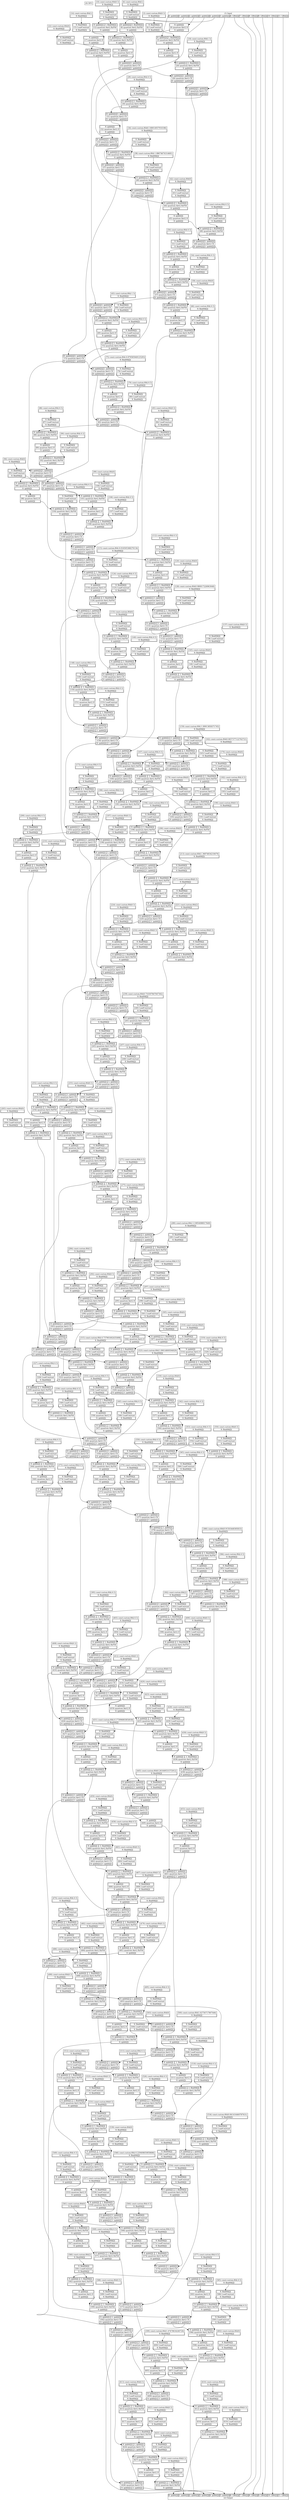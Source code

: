 digraph {
0 [shape=plain label=<<table border="1"><tr><td align="text" border="0" colspan="1">(0) DFG</td></tr></table>>]
1 [shape=plain label=<<table border="1"><tr><td align="text" border="0" colspan="12">(1) Input</td></tr><tr><td port="out0" align="text" colspan="1" cellpadding="1" >0: qubit([])</td><td port="out1" align="text" colspan="1" cellpadding="1" >1: qubit([])</td><td port="out2" align="text" colspan="1" cellpadding="1" >2: qubit([])</td><td port="out3" align="text" colspan="1" cellpadding="1" >3: qubit([])</td><td port="out4" align="text" colspan="1" cellpadding="1" >4: qubit([])</td><td port="out5" align="text" colspan="1" cellpadding="1" >5: qubit([])</td><td port="out6" align="text" colspan="1" cellpadding="1" >6: LBit([])</td><td port="out7" align="text" colspan="1" cellpadding="1" >7: LBit([])</td><td port="out8" align="text" colspan="1" cellpadding="1" >8: LBit([])</td><td port="out9" align="text" colspan="1" cellpadding="1" >9: LBit([])</td><td port="out10" align="text" colspan="1" cellpadding="1" >10: LBit([])</td><td port="out11" align="text" colspan="1" cellpadding="1" >11: LBit([])</td></tr></table>>]
1:out0 -> 5:in0 [style=""]
1:out1 -> 8:in0 [style=""]
1:out2 -> 9:in0 [style=""]
1:out3 -> 33:in1 [style=""]
1:out4 -> 12:in0 [style=""]
1:out5 -> 27:in1 [style=""]
1:out6 -> 2:in6 [style=""]
1:out7 -> 2:in7 [style=""]
1:out8 -> 2:in8 [style=""]
1:out9 -> 2:in9 [style=""]
1:out10 -> 2:in10 [style=""]
1:out11 -> 2:in11 [style=""]
2 [shape=plain label=<<table border="1"><tr><td port="in0" align="text" colspan="1" cellpadding="1" >0: qubit([])</td><td port="in1" align="text" colspan="1" cellpadding="1" >1: qubit([])</td><td port="in2" align="text" colspan="1" cellpadding="1" >2: qubit([])</td><td port="in3" align="text" colspan="1" cellpadding="1" >3: qubit([])</td><td port="in4" align="text" colspan="1" cellpadding="1" >4: qubit([])</td><td port="in5" align="text" colspan="1" cellpadding="1" >5: qubit([])</td><td port="in6" align="text" colspan="1" cellpadding="1" >6: LBit([])</td><td port="in7" align="text" colspan="1" cellpadding="1" >7: LBit([])</td><td port="in8" align="text" colspan="1" cellpadding="1" >8: LBit([])</td><td port="in9" align="text" colspan="1" cellpadding="1" >9: LBit([])</td><td port="in10" align="text" colspan="1" cellpadding="1" >10: LBit([])</td><td port="in11" align="text" colspan="1" cellpadding="1" >11: LBit([])</td></tr><tr><td align="text" border="0" colspan="12">(2) Output</td></tr></table>>]
3 [shape=plain label=<<table border="1"><tr><td align="text" border="0" colspan="1">(3) const:custom:f64(0.5)</td></tr><tr><td port="out0" align="text" colspan="1" cellpadding="1" >0: float64([])</td></tr></table>>]
3:out0 -> 4:in0 [style=""]
4 [shape=plain label=<<table border="1"><tr><td port="in0" align="text" colspan="1" cellpadding="1" >0: float64([])</td></tr><tr><td align="text" border="0" colspan="1">(4) LoadConstant</td></tr><tr><td port="out0" align="text" colspan="1" cellpadding="1" >0: float64([])</td></tr></table>>]
4:out0 -> 5:in1 [style=""]
5 [shape=plain label=<<table border="1"><tr><td port="in0" align="text" colspan="1" cellpadding="1" >0: qubit([])</td><td port="in1" align="text" colspan="1" cellpadding="1" >1: float64([])</td></tr><tr><td align="text" border="0" colspan="2">(5) quantum.tket2.RzF64</td></tr><tr><td port="out0" align="text" colspan="2" cellpadding="1" >0: qubit([])</td></tr></table>>]
5:out0 -> 13:in0 [style=""]
6 [shape=plain label=<<table border="1"><tr><td align="text" border="0" colspan="1">(6) const:custom:f64(1)</td></tr><tr><td port="out0" align="text" colspan="1" cellpadding="1" >0: float64([])</td></tr></table>>]
6:out0 -> 7:in0 [style=""]
7 [shape=plain label=<<table border="1"><tr><td port="in0" align="text" colspan="1" cellpadding="1" >0: float64([])</td></tr><tr><td align="text" border="0" colspan="1">(7) LoadConstant</td></tr><tr><td port="out0" align="text" colspan="1" cellpadding="1" >0: float64([])</td></tr></table>>]
7:out0 -> 8:in1 [style=""]
8 [shape=plain label=<<table border="1"><tr><td port="in0" align="text" colspan="1" cellpadding="1" >0: qubit([])</td><td port="in1" align="text" colspan="1" cellpadding="1" >1: float64([])</td></tr><tr><td align="text" border="0" colspan="2">(8) quantum.tket2.RzF64</td></tr><tr><td port="out0" align="text" colspan="2" cellpadding="1" >0: qubit([])</td></tr></table>>]
8:out0 -> 25:in1 [style=""]
9 [shape=plain label=<<table border="1"><tr><td port="in0" align="text" colspan="1" cellpadding="1" >0: qubit([])</td></tr><tr><td align="text" border="0" colspan="1">(9) quantum.tket2.H</td></tr><tr><td port="out0" align="text" colspan="1" cellpadding="1" >0: qubit([])</td></tr></table>>]
9:out0 -> 16:in0 [style=""]
10 [shape=plain label=<<table border="1"><tr><td align="text" border="0" colspan="1">(10) const:custom:f64(0.5)</td></tr><tr><td port="out0" align="text" colspan="1" cellpadding="1" >0: float64([])</td></tr></table>>]
10:out0 -> 11:in0 [style=""]
11 [shape=plain label=<<table border="1"><tr><td port="in0" align="text" colspan="1" cellpadding="1" >0: float64([])</td></tr><tr><td align="text" border="0" colspan="1">(11) LoadConstant</td></tr><tr><td port="out0" align="text" colspan="1" cellpadding="1" >0: float64([])</td></tr></table>>]
11:out0 -> 12:in1 [style=""]
12 [shape=plain label=<<table border="1"><tr><td port="in0" align="text" colspan="1" cellpadding="1" >0: qubit([])</td><td port="in1" align="text" colspan="1" cellpadding="1" >1: float64([])</td></tr><tr><td align="text" border="0" colspan="2">(12) quantum.tket2.RzF64</td></tr><tr><td port="out0" align="text" colspan="2" cellpadding="1" >0: qubit([])</td></tr></table>>]
12:out0 -> 17:in0 [style=""]
13 [shape=plain label=<<table border="1"><tr><td port="in0" align="text" colspan="1" cellpadding="1" >0: qubit([])</td></tr><tr><td align="text" border="0" colspan="1">(13) quantum.tket2.H</td></tr><tr><td port="out0" align="text" colspan="1" cellpadding="1" >0: qubit([])</td></tr></table>>]
13:out0 -> 20:in0 [style=""]
14 [shape=plain label=<<table border="1"><tr><td align="text" border="0" colspan="1">(14) const:custom:f64(1)</td></tr><tr><td port="out0" align="text" colspan="1" cellpadding="1" >0: float64([])</td></tr></table>>]
14:out0 -> 15:in0 [style=""]
15 [shape=plain label=<<table border="1"><tr><td port="in0" align="text" colspan="1" cellpadding="1" >0: float64([])</td></tr><tr><td align="text" border="0" colspan="1">(15) LoadConstant</td></tr><tr><td port="out0" align="text" colspan="1" cellpadding="1" >0: float64([])</td></tr></table>>]
15:out0 -> 16:in1 [style=""]
16 [shape=plain label=<<table border="1"><tr><td port="in0" align="text" colspan="1" cellpadding="1" >0: qubit([])</td><td port="in1" align="text" colspan="1" cellpadding="1" >1: float64([])</td></tr><tr><td align="text" border="0" colspan="2">(16) quantum.tket2.RzF64</td></tr><tr><td port="out0" align="text" colspan="2" cellpadding="1" >0: qubit([])</td></tr></table>>]
16:out0 -> 21:in0 [style=""]
17 [shape=plain label=<<table border="1"><tr><td port="in0" align="text" colspan="1" cellpadding="1" >0: qubit([])</td></tr><tr><td align="text" border="0" colspan="1">(17) quantum.tket2.H</td></tr><tr><td port="out0" align="text" colspan="1" cellpadding="1" >0: qubit([])</td></tr></table>>]
17:out0 -> 24:in0 [style=""]
18 [shape=plain label=<<table border="1"><tr><td align="text" border="0" colspan="1">(18) const:custom:f64(1.5)</td></tr><tr><td port="out0" align="text" colspan="1" cellpadding="1" >0: float64([])</td></tr></table>>]
18:out0 -> 19:in0 [style=""]
19 [shape=plain label=<<table border="1"><tr><td port="in0" align="text" colspan="1" cellpadding="1" >0: float64([])</td></tr><tr><td align="text" border="0" colspan="1">(19) LoadConstant</td></tr><tr><td port="out0" align="text" colspan="1" cellpadding="1" >0: float64([])</td></tr></table>>]
19:out0 -> 20:in1 [style=""]
20 [shape=plain label=<<table border="1"><tr><td port="in0" align="text" colspan="1" cellpadding="1" >0: qubit([])</td><td port="in1" align="text" colspan="1" cellpadding="1" >1: float64([])</td></tr><tr><td align="text" border="0" colspan="2">(20) quantum.tket2.RzF64</td></tr><tr><td port="out0" align="text" colspan="2" cellpadding="1" >0: qubit([])</td></tr></table>>]
20:out0 -> 26:in1 [style=""]
21 [shape=plain label=<<table border="1"><tr><td port="in0" align="text" colspan="1" cellpadding="1" >0: qubit([])</td></tr><tr><td align="text" border="0" colspan="1">(21) quantum.tket2.H</td></tr><tr><td port="out0" align="text" colspan="1" cellpadding="1" >0: qubit([])</td></tr></table>>]
21:out0 -> 25:in0 [style=""]
22 [shape=plain label=<<table border="1"><tr><td align="text" border="0" colspan="1">(22) const:custom:f64(0)</td></tr><tr><td port="out0" align="text" colspan="1" cellpadding="1" >0: float64([])</td></tr></table>>]
22:out0 -> 23:in0 [style=""]
23 [shape=plain label=<<table border="1"><tr><td port="in0" align="text" colspan="1" cellpadding="1" >0: float64([])</td></tr><tr><td align="text" border="0" colspan="1">(23) LoadConstant</td></tr><tr><td port="out0" align="text" colspan="1" cellpadding="1" >0: float64([])</td></tr></table>>]
23:out0 -> 24:in1 [style=""]
24 [shape=plain label=<<table border="1"><tr><td port="in0" align="text" colspan="1" cellpadding="1" >0: qubit([])</td><td port="in1" align="text" colspan="1" cellpadding="1" >1: float64([])</td></tr><tr><td align="text" border="0" colspan="2">(24) quantum.tket2.RzF64</td></tr><tr><td port="out0" align="text" colspan="2" cellpadding="1" >0: qubit([])</td></tr></table>>]
24:out0 -> 31:in1 [style=""]
25 [shape=plain label=<<table border="1"><tr><td port="in0" align="text" colspan="2" cellpadding="1" >0: qubit([])</td><td port="in1" align="text" colspan="2" cellpadding="1" >1: qubit([])</td></tr><tr><td align="text" border="0" colspan="4">(25) quantum.tket2.CX</td></tr><tr><td port="out0" align="text" colspan="2" cellpadding="1" >0: qubit([])</td><td port="out1" align="text" colspan="2" cellpadding="1" >1: qubit([])</td></tr></table>>]
25:out0 -> 61:in0 [style=""]
25:out1 -> 26:in0 [style=""]
26 [shape=plain label=<<table border="1"><tr><td port="in0" align="text" colspan="2" cellpadding="1" >0: qubit([])</td><td port="in1" align="text" colspan="2" cellpadding="1" >1: qubit([])</td></tr><tr><td align="text" border="0" colspan="4">(26) quantum.tket2.CX</td></tr><tr><td port="out0" align="text" colspan="2" cellpadding="1" >0: qubit([])</td><td port="out1" align="text" colspan="2" cellpadding="1" >1: qubit([])</td></tr></table>>]
26:out0 -> 57:in0 [style=""]
26:out1 -> 27:in0 [style=""]
27 [shape=plain label=<<table border="1"><tr><td port="in0" align="text" colspan="2" cellpadding="1" >0: qubit([])</td><td port="in1" align="text" colspan="2" cellpadding="1" >1: qubit([])</td></tr><tr><td align="text" border="0" colspan="4">(27) quantum.tket2.CX</td></tr><tr><td port="out0" align="text" colspan="2" cellpadding="1" >0: qubit([])</td><td port="out1" align="text" colspan="2" cellpadding="1" >1: qubit([])</td></tr></table>>]
27:out0 -> 49:in0 [style=""]
27:out1 -> 30:in0 [style=""]
28 [shape=plain label=<<table border="1"><tr><td align="text" border="0" colspan="1">(28) const:custom:f64(-0.5)</td></tr><tr><td port="out0" align="text" colspan="1" cellpadding="1" >0: float64([])</td></tr></table>>]
28:out0 -> 29:in0 [style=""]
29 [shape=plain label=<<table border="1"><tr><td port="in0" align="text" colspan="1" cellpadding="1" >0: float64([])</td></tr><tr><td align="text" border="0" colspan="1">(29) LoadConstant</td></tr><tr><td port="out0" align="text" colspan="1" cellpadding="1" >0: float64([])</td></tr></table>>]
29:out0 -> 30:in1 [style=""]
30 [shape=plain label=<<table border="1"><tr><td port="in0" align="text" colspan="1" cellpadding="1" >0: qubit([])</td><td port="in1" align="text" colspan="1" cellpadding="1" >1: float64([])</td></tr><tr><td align="text" border="0" colspan="2">(30) quantum.tket2.RzF64</td></tr><tr><td port="out0" align="text" colspan="2" cellpadding="1" >0: qubit([])</td></tr></table>>]
30:out0 -> 31:in0 [style=""]
31 [shape=plain label=<<table border="1"><tr><td port="in0" align="text" colspan="2" cellpadding="1" >0: qubit([])</td><td port="in1" align="text" colspan="2" cellpadding="1" >1: qubit([])</td></tr><tr><td align="text" border="0" colspan="4">(31) quantum.tket2.CX</td></tr><tr><td port="out0" align="text" colspan="2" cellpadding="1" >0: qubit([])</td><td port="out1" align="text" colspan="2" cellpadding="1" >1: qubit([])</td></tr></table>>]
31:out0 -> 32:in0 [style=""]
31:out1 -> 37:in0 [style=""]
32 [shape=plain label=<<table border="1"><tr><td port="in0" align="text" colspan="1" cellpadding="1" >0: qubit([])</td></tr><tr><td align="text" border="0" colspan="1">(32) quantum.tket2.H</td></tr><tr><td port="out0" align="text" colspan="1" cellpadding="1" >0: qubit([])</td></tr></table>>]
32:out0 -> 33:in0 [style=""]
33 [shape=plain label=<<table border="1"><tr><td port="in0" align="text" colspan="2" cellpadding="1" >0: qubit([])</td><td port="in1" align="text" colspan="2" cellpadding="1" >1: qubit([])</td></tr><tr><td align="text" border="0" colspan="4">(33) quantum.tket2.CX</td></tr><tr><td port="out0" align="text" colspan="2" cellpadding="1" >0: qubit([])</td><td port="out1" align="text" colspan="2" cellpadding="1" >1: qubit([])</td></tr></table>>]
33:out0 -> 41:in0 [style=""]
33:out1 -> 36:in0 [style=""]
34 [shape=plain label=<<table border="1"><tr><td align="text" border="0" colspan="1">(34) const:custom:f64(0.168014937916186)</td></tr><tr><td port="out0" align="text" colspan="1" cellpadding="1" >0: float64([])</td></tr></table>>]
34:out0 -> 35:in0 [style=""]
35 [shape=plain label=<<table border="1"><tr><td port="in0" align="text" colspan="1" cellpadding="1" >0: float64([])</td></tr><tr><td align="text" border="0" colspan="1">(35) LoadConstant</td></tr><tr><td port="out0" align="text" colspan="1" cellpadding="1" >0: float64([])</td></tr></table>>]
35:out0 -> 36:in1 [style=""]
36 [shape=plain label=<<table border="1"><tr><td port="in0" align="text" colspan="1" cellpadding="1" >0: qubit([])</td><td port="in1" align="text" colspan="1" cellpadding="1" >1: float64([])</td></tr><tr><td align="text" border="0" colspan="2">(36) quantum.tket2.RzF64</td></tr><tr><td port="out0" align="text" colspan="2" cellpadding="1" >0: qubit([])</td></tr></table>>]
36:out0 -> 37:in1 [style=""]
37 [shape=plain label=<<table border="1"><tr><td port="in0" align="text" colspan="2" cellpadding="1" >0: qubit([])</td><td port="in1" align="text" colspan="2" cellpadding="1" >1: qubit([])</td></tr><tr><td align="text" border="0" colspan="4">(37) quantum.tket2.CX</td></tr><tr><td port="out0" align="text" colspan="2" cellpadding="1" >0: qubit([])</td><td port="out1" align="text" colspan="2" cellpadding="1" >1: qubit([])</td></tr></table>>]
37:out0 -> 40:in0 [style=""]
37:out1 -> 73:in0 [style=""]
38 [shape=plain label=<<table border="1"><tr><td align="text" border="0" colspan="1">(38) const:custom:f64(-1.88674674314681)</td></tr><tr><td port="out0" align="text" colspan="1" cellpadding="1" >0: float64([])</td></tr></table>>]
38:out0 -> 39:in0 [style=""]
39 [shape=plain label=<<table border="1"><tr><td port="in0" align="text" colspan="1" cellpadding="1" >0: float64([])</td></tr><tr><td align="text" border="0" colspan="1">(39) LoadConstant</td></tr><tr><td port="out0" align="text" colspan="1" cellpadding="1" >0: float64([])</td></tr></table>>]
39:out0 -> 40:in1 [style=""]
40 [shape=plain label=<<table border="1"><tr><td port="in0" align="text" colspan="1" cellpadding="1" >0: qubit([])</td><td port="in1" align="text" colspan="1" cellpadding="1" >1: float64([])</td></tr><tr><td align="text" border="0" colspan="2">(40) quantum.tket2.RzF64</td></tr><tr><td port="out0" align="text" colspan="2" cellpadding="1" >0: qubit([])</td></tr></table>>]
40:out0 -> 41:in1 [style=""]
41 [shape=plain label=<<table border="1"><tr><td port="in0" align="text" colspan="2" cellpadding="1" >0: qubit([])</td><td port="in1" align="text" colspan="2" cellpadding="1" >1: qubit([])</td></tr><tr><td align="text" border="0" colspan="4">(41) quantum.tket2.CX</td></tr><tr><td port="out0" align="text" colspan="2" cellpadding="1" >0: qubit([])</td><td port="out1" align="text" colspan="2" cellpadding="1" >1: qubit([])</td></tr></table>>]
41:out0 -> 44:in0 [style=""]
41:out1 -> 97:in0 [style=""]
42 [shape=plain label=<<table border="1"><tr><td align="text" border="0" colspan="1">(42) const:custom:f64(0)</td></tr><tr><td port="out0" align="text" colspan="1" cellpadding="1" >0: float64([])</td></tr></table>>]
42:out0 -> 43:in0 [style=""]
43 [shape=plain label=<<table border="1"><tr><td port="in0" align="text" colspan="1" cellpadding="1" >0: float64([])</td></tr><tr><td align="text" border="0" colspan="1">(43) LoadConstant</td></tr><tr><td port="out0" align="text" colspan="1" cellpadding="1" >0: float64([])</td></tr></table>>]
43:out0 -> 44:in1 [style=""]
44 [shape=plain label=<<table border="1"><tr><td port="in0" align="text" colspan="1" cellpadding="1" >0: qubit([])</td><td port="in1" align="text" colspan="1" cellpadding="1" >1: float64([])</td></tr><tr><td align="text" border="0" colspan="2">(44) quantum.tket2.RzF64</td></tr><tr><td port="out0" align="text" colspan="2" cellpadding="1" >0: qubit([])</td></tr></table>>]
44:out0 -> 45:in0 [style=""]
45 [shape=plain label=<<table border="1"><tr><td port="in0" align="text" colspan="1" cellpadding="1" >0: qubit([])</td></tr><tr><td align="text" border="0" colspan="1">(45) quantum.tket2.H</td></tr><tr><td port="out0" align="text" colspan="1" cellpadding="1" >0: qubit([])</td></tr></table>>]
45:out0 -> 48:in0 [style=""]
46 [shape=plain label=<<table border="1"><tr><td align="text" border="0" colspan="1">(46) const:custom:f64(-0.5)</td></tr><tr><td port="out0" align="text" colspan="1" cellpadding="1" >0: float64([])</td></tr></table>>]
46:out0 -> 47:in0 [style=""]
47 [shape=plain label=<<table border="1"><tr><td port="in0" align="text" colspan="1" cellpadding="1" >0: float64([])</td></tr><tr><td align="text" border="0" colspan="1">(47) LoadConstant</td></tr><tr><td port="out0" align="text" colspan="1" cellpadding="1" >0: float64([])</td></tr></table>>]
47:out0 -> 48:in1 [style=""]
48 [shape=plain label=<<table border="1"><tr><td port="in0" align="text" colspan="1" cellpadding="1" >0: qubit([])</td><td port="in1" align="text" colspan="1" cellpadding="1" >1: float64([])</td></tr><tr><td align="text" border="0" colspan="2">(48) quantum.tket2.RzF64</td></tr><tr><td port="out0" align="text" colspan="2" cellpadding="1" >0: qubit([])</td></tr></table>>]
48:out0 -> 49:in1 [style=""]
49 [shape=plain label=<<table border="1"><tr><td port="in0" align="text" colspan="2" cellpadding="1" >0: qubit([])</td><td port="in1" align="text" colspan="2" cellpadding="1" >1: qubit([])</td></tr><tr><td align="text" border="0" colspan="4">(49) quantum.tket2.CX</td></tr><tr><td port="out0" align="text" colspan="2" cellpadding="1" >0: qubit([])</td><td port="out1" align="text" colspan="2" cellpadding="1" >1: qubit([])</td></tr></table>>]
49:out0 -> 52:in0 [style=""]
49:out1 -> 132:in0 [style=""]
50 [shape=plain label=<<table border="1"><tr><td align="text" border="0" colspan="1">(50) const:custom:f64(-0.5)</td></tr><tr><td port="out0" align="text" colspan="1" cellpadding="1" >0: float64([])</td></tr></table>>]
50:out0 -> 51:in0 [style=""]
51 [shape=plain label=<<table border="1"><tr><td port="in0" align="text" colspan="1" cellpadding="1" >0: float64([])</td></tr><tr><td align="text" border="0" colspan="1">(51) LoadConstant</td></tr><tr><td port="out0" align="text" colspan="1" cellpadding="1" >0: float64([])</td></tr></table>>]
51:out0 -> 52:in1 [style=""]
52 [shape=plain label=<<table border="1"><tr><td port="in0" align="text" colspan="1" cellpadding="1" >0: qubit([])</td><td port="in1" align="text" colspan="1" cellpadding="1" >1: float64([])</td></tr><tr><td align="text" border="0" colspan="2">(52) quantum.tket2.RzF64</td></tr><tr><td port="out0" align="text" colspan="2" cellpadding="1" >0: qubit([])</td></tr></table>>]
52:out0 -> 53:in0 [style=""]
53 [shape=plain label=<<table border="1"><tr><td port="in0" align="text" colspan="1" cellpadding="1" >0: qubit([])</td></tr><tr><td align="text" border="0" colspan="1">(53) quantum.tket2.H</td></tr><tr><td port="out0" align="text" colspan="1" cellpadding="1" >0: qubit([])</td></tr></table>>]
53:out0 -> 56:in0 [style=""]
54 [shape=plain label=<<table border="1"><tr><td align="text" border="0" colspan="1">(54) const:custom:f64(-0.5)</td></tr><tr><td port="out0" align="text" colspan="1" cellpadding="1" >0: float64([])</td></tr></table>>]
54:out0 -> 55:in0 [style=""]
55 [shape=plain label=<<table border="1"><tr><td port="in0" align="text" colspan="1" cellpadding="1" >0: float64([])</td></tr><tr><td align="text" border="0" colspan="1">(55) LoadConstant</td></tr><tr><td port="out0" align="text" colspan="1" cellpadding="1" >0: float64([])</td></tr></table>>]
55:out0 -> 56:in1 [style=""]
56 [shape=plain label=<<table border="1"><tr><td port="in0" align="text" colspan="1" cellpadding="1" >0: qubit([])</td><td port="in1" align="text" colspan="1" cellpadding="1" >1: float64([])</td></tr><tr><td align="text" border="0" colspan="2">(56) quantum.tket2.RzF64</td></tr><tr><td port="out0" align="text" colspan="2" cellpadding="1" >0: qubit([])</td></tr></table>>]
56:out0 -> 57:in1 [style=""]
57 [shape=plain label=<<table border="1"><tr><td port="in0" align="text" colspan="2" cellpadding="1" >0: qubit([])</td><td port="in1" align="text" colspan="2" cellpadding="1" >1: qubit([])</td></tr><tr><td align="text" border="0" colspan="4">(57) quantum.tket2.CX</td></tr><tr><td port="out0" align="text" colspan="2" cellpadding="1" >0: qubit([])</td><td port="out1" align="text" colspan="2" cellpadding="1" >1: qubit([])</td></tr></table>>]
57:out0 -> 61:in1 [style=""]
57:out1 -> 60:in0 [style=""]
58 [shape=plain label=<<table border="1"><tr><td align="text" border="0" colspan="1">(58) const:custom:f64(0)</td></tr><tr><td port="out0" align="text" colspan="1" cellpadding="1" >0: float64([])</td></tr></table>>]
58:out0 -> 59:in0 [style=""]
59 [shape=plain label=<<table border="1"><tr><td port="in0" align="text" colspan="1" cellpadding="1" >0: float64([])</td></tr><tr><td align="text" border="0" colspan="1">(59) LoadConstant</td></tr><tr><td port="out0" align="text" colspan="1" cellpadding="1" >0: float64([])</td></tr></table>>]
59:out0 -> 60:in1 [style=""]
60 [shape=plain label=<<table border="1"><tr><td port="in0" align="text" colspan="1" cellpadding="1" >0: qubit([])</td><td port="in1" align="text" colspan="1" cellpadding="1" >1: float64([])</td></tr><tr><td align="text" border="0" colspan="2">(60) quantum.tket2.RzF64</td></tr><tr><td port="out0" align="text" colspan="2" cellpadding="1" >0: qubit([])</td></tr></table>>]
60:out0 -> 62:in0 [style=""]
61 [shape=plain label=<<table border="1"><tr><td port="in0" align="text" colspan="2" cellpadding="1" >0: qubit([])</td><td port="in1" align="text" colspan="2" cellpadding="1" >1: qubit([])</td></tr><tr><td align="text" border="0" colspan="4">(61) quantum.tket2.CX</td></tr><tr><td port="out0" align="text" colspan="2" cellpadding="1" >0: qubit([])</td><td port="out1" align="text" colspan="2" cellpadding="1" >1: qubit([])</td></tr></table>>]
61:out0 -> 65:in0 [style=""]
61:out1 -> 74:in1 [style=""]
62 [shape=plain label=<<table border="1"><tr><td port="in0" align="text" colspan="1" cellpadding="1" >0: qubit([])</td></tr><tr><td align="text" border="0" colspan="1">(62) quantum.tket2.H</td></tr><tr><td port="out0" align="text" colspan="1" cellpadding="1" >0: qubit([])</td></tr></table>>]
62:out0 -> 68:in0 [style=""]
63 [shape=plain label=<<table border="1"><tr><td align="text" border="0" colspan="1">(63) const:custom:f64(-1.5)</td></tr><tr><td port="out0" align="text" colspan="1" cellpadding="1" >0: float64([])</td></tr></table>>]
63:out0 -> 64:in0 [style=""]
64 [shape=plain label=<<table border="1"><tr><td port="in0" align="text" colspan="1" cellpadding="1" >0: float64([])</td></tr><tr><td align="text" border="0" colspan="1">(64) LoadConstant</td></tr><tr><td port="out0" align="text" colspan="1" cellpadding="1" >0: float64([])</td></tr></table>>]
64:out0 -> 65:in1 [style=""]
65 [shape=plain label=<<table border="1"><tr><td port="in0" align="text" colspan="1" cellpadding="1" >0: qubit([])</td><td port="in1" align="text" colspan="1" cellpadding="1" >1: float64([])</td></tr><tr><td align="text" border="0" colspan="2">(65) quantum.tket2.RzF64</td></tr><tr><td port="out0" align="text" colspan="2" cellpadding="1" >0: qubit([])</td></tr></table>>]
65:out0 -> 69:in0 [style=""]
66 [shape=plain label=<<table border="1"><tr><td align="text" border="0" colspan="1">(66) const:custom:f64(-0.5)</td></tr><tr><td port="out0" align="text" colspan="1" cellpadding="1" >0: float64([])</td></tr></table>>]
66:out0 -> 67:in0 [style=""]
67 [shape=plain label=<<table border="1"><tr><td port="in0" align="text" colspan="1" cellpadding="1" >0: float64([])</td></tr><tr><td align="text" border="0" colspan="1">(67) LoadConstant</td></tr><tr><td port="out0" align="text" colspan="1" cellpadding="1" >0: float64([])</td></tr></table>>]
67:out0 -> 68:in1 [style=""]
68 [shape=plain label=<<table border="1"><tr><td port="in0" align="text" colspan="1" cellpadding="1" >0: qubit([])</td><td port="in1" align="text" colspan="1" cellpadding="1" >1: float64([])</td></tr><tr><td align="text" border="0" colspan="2">(68) quantum.tket2.RzF64</td></tr><tr><td port="out0" align="text" colspan="2" cellpadding="1" >0: qubit([])</td></tr></table>>]
68:out0 -> 123:in0 [style=""]
69 [shape=plain label=<<table border="1"><tr><td port="in0" align="text" colspan="1" cellpadding="1" >0: qubit([])</td></tr><tr><td align="text" border="0" colspan="1">(69) quantum.tket2.H</td></tr><tr><td port="out0" align="text" colspan="1" cellpadding="1" >0: qubit([])</td></tr></table>>]
69:out0 -> 72:in0 [style=""]
70 [shape=plain label=<<table border="1"><tr><td align="text" border="0" colspan="1">(70) const:custom:f64(-0.5)</td></tr><tr><td port="out0" align="text" colspan="1" cellpadding="1" >0: float64([])</td></tr></table>>]
70:out0 -> 71:in0 [style=""]
71 [shape=plain label=<<table border="1"><tr><td port="in0" align="text" colspan="1" cellpadding="1" >0: float64([])</td></tr><tr><td align="text" border="0" colspan="1">(71) LoadConstant</td></tr><tr><td port="out0" align="text" colspan="1" cellpadding="1" >0: float64([])</td></tr></table>>]
71:out0 -> 72:in1 [style=""]
72 [shape=plain label=<<table border="1"><tr><td port="in0" align="text" colspan="1" cellpadding="1" >0: qubit([])</td><td port="in1" align="text" colspan="1" cellpadding="1" >1: float64([])</td></tr><tr><td align="text" border="0" colspan="2">(72) quantum.tket2.RzF64</td></tr><tr><td port="out0" align="text" colspan="2" cellpadding="1" >0: qubit([])</td></tr></table>>]
72:out0 -> 73:in1 [style=""]
73 [shape=plain label=<<table border="1"><tr><td port="in0" align="text" colspan="2" cellpadding="1" >0: qubit([])</td><td port="in1" align="text" colspan="2" cellpadding="1" >1: qubit([])</td></tr><tr><td align="text" border="0" colspan="4">(73) quantum.tket2.CX</td></tr><tr><td port="out0" align="text" colspan="2" cellpadding="1" >0: qubit([])</td><td port="out1" align="text" colspan="2" cellpadding="1" >1: qubit([])</td></tr></table>>]
73:out0 -> 93:in0 [style=""]
73:out1 -> 74:in0 [style=""]
74 [shape=plain label=<<table border="1"><tr><td port="in0" align="text" colspan="2" cellpadding="1" >0: qubit([])</td><td port="in1" align="text" colspan="2" cellpadding="1" >1: qubit([])</td></tr><tr><td align="text" border="0" colspan="4">(74) quantum.tket2.CX</td></tr><tr><td port="out0" align="text" colspan="2" cellpadding="1" >0: qubit([])</td><td port="out1" align="text" colspan="2" cellpadding="1" >1: qubit([])</td></tr></table>>]
74:out0 -> 82:in0 [style=""]
74:out1 -> 77:in0 [style=""]
75 [shape=plain label=<<table border="1"><tr><td align="text" border="0" colspan="1">(75) const:custom:f64(-0.879585949125293)</td></tr><tr><td port="out0" align="text" colspan="1" cellpadding="1" >0: float64([])</td></tr></table>>]
75:out0 -> 76:in0 [style=""]
76 [shape=plain label=<<table border="1"><tr><td port="in0" align="text" colspan="1" cellpadding="1" >0: float64([])</td></tr><tr><td align="text" border="0" colspan="1">(76) LoadConstant</td></tr><tr><td port="out0" align="text" colspan="1" cellpadding="1" >0: float64([])</td></tr></table>>]
76:out0 -> 77:in1 [style=""]
77 [shape=plain label=<<table border="1"><tr><td port="in0" align="text" colspan="1" cellpadding="1" >0: qubit([])</td><td port="in1" align="text" colspan="1" cellpadding="1" >1: float64([])</td></tr><tr><td align="text" border="0" colspan="2">(77) quantum.tket2.RzF64</td></tr><tr><td port="out0" align="text" colspan="2" cellpadding="1" >0: qubit([])</td></tr></table>>]
77:out0 -> 78:in0 [style=""]
78 [shape=plain label=<<table border="1"><tr><td port="in0" align="text" colspan="1" cellpadding="1" >0: qubit([])</td></tr><tr><td align="text" border="0" colspan="1">(78) quantum.tket2.H</td></tr><tr><td port="out0" align="text" colspan="1" cellpadding="1" >0: qubit([])</td></tr></table>>]
78:out0 -> 81:in0 [style=""]
79 [shape=plain label=<<table border="1"><tr><td align="text" border="0" colspan="1">(79) const:custom:f64(-0.5)</td></tr><tr><td port="out0" align="text" colspan="1" cellpadding="1" >0: float64([])</td></tr></table>>]
79:out0 -> 80:in0 [style=""]
80 [shape=plain label=<<table border="1"><tr><td port="in0" align="text" colspan="1" cellpadding="1" >0: float64([])</td></tr><tr><td align="text" border="0" colspan="1">(80) LoadConstant</td></tr><tr><td port="out0" align="text" colspan="1" cellpadding="1" >0: float64([])</td></tr></table>>]
80:out0 -> 81:in1 [style=""]
81 [shape=plain label=<<table border="1"><tr><td port="in0" align="text" colspan="1" cellpadding="1" >0: qubit([])</td><td port="in1" align="text" colspan="1" cellpadding="1" >1: float64([])</td></tr><tr><td align="text" border="0" colspan="2">(81) quantum.tket2.RzF64</td></tr><tr><td port="out0" align="text" colspan="2" cellpadding="1" >0: qubit([])</td></tr></table>>]
81:out0 -> 82:in1 [style=""]
82 [shape=plain label=<<table border="1"><tr><td port="in0" align="text" colspan="2" cellpadding="1" >0: qubit([])</td><td port="in1" align="text" colspan="2" cellpadding="1" >1: qubit([])</td></tr><tr><td align="text" border="0" colspan="4">(82) quantum.tket2.CX</td></tr><tr><td port="out0" align="text" colspan="2" cellpadding="1" >0: qubit([])</td><td port="out1" align="text" colspan="2" cellpadding="1" >1: qubit([])</td></tr></table>>]
82:out0 -> 88:in0 [style=""]
82:out1 -> 85:in0 [style=""]
83 [shape=plain label=<<table border="1"><tr><td align="text" border="0" colspan="1">(83) const:custom:f64(0.5)</td></tr><tr><td port="out0" align="text" colspan="1" cellpadding="1" >0: float64([])</td></tr></table>>]
83:out0 -> 84:in0 [style=""]
84 [shape=plain label=<<table border="1"><tr><td port="in0" align="text" colspan="1" cellpadding="1" >0: float64([])</td></tr><tr><td align="text" border="0" colspan="1">(84) LoadConstant</td></tr><tr><td port="out0" align="text" colspan="1" cellpadding="1" >0: float64([])</td></tr></table>>]
84:out0 -> 85:in1 [style=""]
85 [shape=plain label=<<table border="1"><tr><td port="in0" align="text" colspan="1" cellpadding="1" >0: qubit([])</td><td port="in1" align="text" colspan="1" cellpadding="1" >1: float64([])</td></tr><tr><td align="text" border="0" colspan="2">(85) quantum.tket2.RzF64</td></tr><tr><td port="out0" align="text" colspan="2" cellpadding="1" >0: qubit([])</td></tr></table>>]
85:out0 -> 110:in1 [style=""]
86 [shape=plain label=<<table border="1"><tr><td align="text" border="0" colspan="1">(86) const:custom:f64(-0.5)</td></tr><tr><td port="out0" align="text" colspan="1" cellpadding="1" >0: float64([])</td></tr></table>>]
86:out0 -> 87:in0 [style=""]
87 [shape=plain label=<<table border="1"><tr><td port="in0" align="text" colspan="1" cellpadding="1" >0: float64([])</td></tr><tr><td align="text" border="0" colspan="1">(87) LoadConstant</td></tr><tr><td port="out0" align="text" colspan="1" cellpadding="1" >0: float64([])</td></tr></table>>]
87:out0 -> 88:in1 [style=""]
88 [shape=plain label=<<table border="1"><tr><td port="in0" align="text" colspan="1" cellpadding="1" >0: qubit([])</td><td port="in1" align="text" colspan="1" cellpadding="1" >1: float64([])</td></tr><tr><td align="text" border="0" colspan="2">(88) quantum.tket2.RzF64</td></tr><tr><td port="out0" align="text" colspan="2" cellpadding="1" >0: qubit([])</td></tr></table>>]
88:out0 -> 89:in0 [style=""]
89 [shape=plain label=<<table border="1"><tr><td port="in0" align="text" colspan="1" cellpadding="1" >0: qubit([])</td></tr><tr><td align="text" border="0" colspan="1">(89) quantum.tket2.H</td></tr><tr><td port="out0" align="text" colspan="1" cellpadding="1" >0: qubit([])</td></tr></table>>]
89:out0 -> 92:in0 [style=""]
90 [shape=plain label=<<table border="1"><tr><td align="text" border="0" colspan="1">(90) const:custom:f64(-0.5)</td></tr><tr><td port="out0" align="text" colspan="1" cellpadding="1" >0: float64([])</td></tr></table>>]
90:out0 -> 91:in0 [style=""]
91 [shape=plain label=<<table border="1"><tr><td port="in0" align="text" colspan="1" cellpadding="1" >0: float64([])</td></tr><tr><td align="text" border="0" colspan="1">(91) LoadConstant</td></tr><tr><td port="out0" align="text" colspan="1" cellpadding="1" >0: float64([])</td></tr></table>>]
91:out0 -> 92:in1 [style=""]
92 [shape=plain label=<<table border="1"><tr><td port="in0" align="text" colspan="1" cellpadding="1" >0: qubit([])</td><td port="in1" align="text" colspan="1" cellpadding="1" >1: float64([])</td></tr><tr><td align="text" border="0" colspan="2">(92) quantum.tket2.RzF64</td></tr><tr><td port="out0" align="text" colspan="2" cellpadding="1" >0: qubit([])</td></tr></table>>]
92:out0 -> 93:in1 [style=""]
93 [shape=plain label=<<table border="1"><tr><td port="in0" align="text" colspan="2" cellpadding="1" >0: qubit([])</td><td port="in1" align="text" colspan="2" cellpadding="1" >1: qubit([])</td></tr><tr><td align="text" border="0" colspan="4">(93) quantum.tket2.CX</td></tr><tr><td port="out0" align="text" colspan="2" cellpadding="1" >0: qubit([])</td><td port="out1" align="text" colspan="2" cellpadding="1" >1: qubit([])</td></tr></table>>]
93:out0 -> 97:in1 [style=""]
93:out1 -> 96:in0 [style=""]
94 [shape=plain label=<<table border="1"><tr><td align="text" border="0" colspan="1">(94) const:custom:f64(0)</td></tr><tr><td port="out0" align="text" colspan="1" cellpadding="1" >0: float64([])</td></tr></table>>]
94:out0 -> 95:in0 [style=""]
95 [shape=plain label=<<table border="1"><tr><td port="in0" align="text" colspan="1" cellpadding="1" >0: float64([])</td></tr><tr><td align="text" border="0" colspan="1">(95) LoadConstant</td></tr><tr><td port="out0" align="text" colspan="1" cellpadding="1" >0: float64([])</td></tr></table>>]
95:out0 -> 96:in1 [style=""]
96 [shape=plain label=<<table border="1"><tr><td port="in0" align="text" colspan="1" cellpadding="1" >0: qubit([])</td><td port="in1" align="text" colspan="1" cellpadding="1" >1: float64([])</td></tr><tr><td align="text" border="0" colspan="2">(96) quantum.tket2.RzF64</td></tr><tr><td port="out0" align="text" colspan="2" cellpadding="1" >0: qubit([])</td></tr></table>>]
96:out0 -> 98:in0 [style=""]
97 [shape=plain label=<<table border="1"><tr><td port="in0" align="text" colspan="2" cellpadding="1" >0: qubit([])</td><td port="in1" align="text" colspan="2" cellpadding="1" >1: qubit([])</td></tr><tr><td align="text" border="0" colspan="4">(97) quantum.tket2.CX</td></tr><tr><td port="out0" align="text" colspan="2" cellpadding="1" >0: qubit([])</td><td port="out1" align="text" colspan="2" cellpadding="1" >1: qubit([])</td></tr></table>>]
97:out0 -> 111:in0 [style=""]
97:out1 -> 101:in0 [style=""]
98 [shape=plain label=<<table border="1"><tr><td port="in0" align="text" colspan="1" cellpadding="1" >0: qubit([])</td></tr><tr><td align="text" border="0" colspan="1">(98) quantum.tket2.H</td></tr><tr><td port="out0" align="text" colspan="1" cellpadding="1" >0: qubit([])</td></tr></table>>]
98:out0 -> 104:in0 [style=""]
99 [shape=plain label=<<table border="1"><tr><td align="text" border="0" colspan="1">(99) const:custom:f64(0)</td></tr><tr><td port="out0" align="text" colspan="1" cellpadding="1" >0: float64([])</td></tr></table>>]
99:out0 -> 100:in0 [style=""]
100 [shape=plain label=<<table border="1"><tr><td port="in0" align="text" colspan="1" cellpadding="1" >0: float64([])</td></tr><tr><td align="text" border="0" colspan="1">(100) LoadConstant</td></tr><tr><td port="out0" align="text" colspan="1" cellpadding="1" >0: float64([])</td></tr></table>>]
100:out0 -> 101:in1 [style=""]
101 [shape=plain label=<<table border="1"><tr><td port="in0" align="text" colspan="1" cellpadding="1" >0: qubit([])</td><td port="in1" align="text" colspan="1" cellpadding="1" >1: float64([])</td></tr><tr><td align="text" border="0" colspan="2">(101) quantum.tket2.RzF64</td></tr><tr><td port="out0" align="text" colspan="2" cellpadding="1" >0: qubit([])</td></tr></table>>]
101:out0 -> 105:in0 [style=""]
102 [shape=plain label=<<table border="1"><tr><td align="text" border="0" colspan="1">(102) const:custom:f64(-0.5)</td></tr><tr><td port="out0" align="text" colspan="1" cellpadding="1" >0: float64([])</td></tr></table>>]
102:out0 -> 103:in0 [style=""]
103 [shape=plain label=<<table border="1"><tr><td port="in0" align="text" colspan="1" cellpadding="1" >0: float64([])</td></tr><tr><td align="text" border="0" colspan="1">(103) LoadConstant</td></tr><tr><td port="out0" align="text" colspan="1" cellpadding="1" >0: float64([])</td></tr></table>>]
103:out0 -> 104:in1 [style=""]
104 [shape=plain label=<<table border="1"><tr><td port="in0" align="text" colspan="1" cellpadding="1" >0: qubit([])</td><td port="in1" align="text" colspan="1" cellpadding="1" >1: float64([])</td></tr><tr><td align="text" border="0" colspan="2">(104) quantum.tket2.RzF64</td></tr><tr><td port="out0" align="text" colspan="2" cellpadding="1" >0: qubit([])</td></tr></table>>]
104:out0 -> 109:in0 [style=""]
105 [shape=plain label=<<table border="1"><tr><td port="in0" align="text" colspan="1" cellpadding="1" >0: qubit([])</td></tr><tr><td align="text" border="0" colspan="1">(105) quantum.tket2.H</td></tr><tr><td port="out0" align="text" colspan="1" cellpadding="1" >0: qubit([])</td></tr></table>>]
105:out0 -> 108:in0 [style=""]
106 [shape=plain label=<<table border="1"><tr><td align="text" border="0" colspan="1">(106) const:custom:f64(-0.5)</td></tr><tr><td port="out0" align="text" colspan="1" cellpadding="1" >0: float64([])</td></tr></table>>]
106:out0 -> 107:in0 [style=""]
107 [shape=plain label=<<table border="1"><tr><td port="in0" align="text" colspan="1" cellpadding="1" >0: float64([])</td></tr><tr><td align="text" border="0" colspan="1">(107) LoadConstant</td></tr><tr><td port="out0" align="text" colspan="1" cellpadding="1" >0: float64([])</td></tr></table>>]
107:out0 -> 108:in1 [style=""]
108 [shape=plain label=<<table border="1"><tr><td port="in0" align="text" colspan="1" cellpadding="1" >0: qubit([])</td><td port="in1" align="text" colspan="1" cellpadding="1" >1: float64([])</td></tr><tr><td align="text" border="0" colspan="2">(108) quantum.tket2.RzF64</td></tr><tr><td port="out0" align="text" colspan="2" cellpadding="1" >0: qubit([])</td></tr></table>>]
108:out0 -> 109:in1 [style=""]
109 [shape=plain label=<<table border="1"><tr><td port="in0" align="text" colspan="2" cellpadding="1" >0: qubit([])</td><td port="in1" align="text" colspan="2" cellpadding="1" >1: qubit([])</td></tr><tr><td align="text" border="0" colspan="4">(109) quantum.tket2.CX</td></tr><tr><td port="out0" align="text" colspan="2" cellpadding="1" >0: qubit([])</td><td port="out1" align="text" colspan="2" cellpadding="1" >1: qubit([])</td></tr></table>>]
109:out0 -> 155:in0 [style=""]
109:out1 -> 110:in0 [style=""]
110 [shape=plain label=<<table border="1"><tr><td port="in0" align="text" colspan="2" cellpadding="1" >0: qubit([])</td><td port="in1" align="text" colspan="2" cellpadding="1" >1: qubit([])</td></tr><tr><td align="text" border="0" colspan="4">(110) quantum.tket2.CX</td></tr><tr><td port="out0" align="text" colspan="2" cellpadding="1" >0: qubit([])</td><td port="out1" align="text" colspan="2" cellpadding="1" >1: qubit([])</td></tr></table>>]
110:out0 -> 114:in0 [style=""]
110:out1 -> 111:in1 [style=""]
111 [shape=plain label=<<table border="1"><tr><td port="in0" align="text" colspan="2" cellpadding="1" >0: qubit([])</td><td port="in1" align="text" colspan="2" cellpadding="1" >1: qubit([])</td></tr><tr><td align="text" border="0" colspan="4">(111) quantum.tket2.CX</td></tr><tr><td port="out0" align="text" colspan="2" cellpadding="1" >0: qubit([])</td><td port="out1" align="text" colspan="2" cellpadding="1" >1: qubit([])</td></tr></table>>]
111:out0 -> 127:in0 [style=""]
111:out1 -> 117:in0 [style=""]
112 [shape=plain label=<<table border="1"><tr><td align="text" border="0" colspan="1">(112) const:custom:f64(-0.5)</td></tr><tr><td port="out0" align="text" colspan="1" cellpadding="1" >0: float64([])</td></tr></table>>]
112:out0 -> 113:in0 [style=""]
113 [shape=plain label=<<table border="1"><tr><td port="in0" align="text" colspan="1" cellpadding="1" >0: float64([])</td></tr><tr><td align="text" border="0" colspan="1">(113) LoadConstant</td></tr><tr><td port="out0" align="text" colspan="1" cellpadding="1" >0: float64([])</td></tr></table>>]
113:out0 -> 114:in1 [style=""]
114 [shape=plain label=<<table border="1"><tr><td port="in0" align="text" colspan="1" cellpadding="1" >0: qubit([])</td><td port="in1" align="text" colspan="1" cellpadding="1" >1: float64([])</td></tr><tr><td align="text" border="0" colspan="2">(114) quantum.tket2.RzF64</td></tr><tr><td port="out0" align="text" colspan="2" cellpadding="1" >0: qubit([])</td></tr></table>>]
114:out0 -> 118:in0 [style=""]
115 [shape=plain label=<<table border="1"><tr><td align="text" border="0" colspan="1">(115) const:custom:f64(-0.016505368270134)</td></tr><tr><td port="out0" align="text" colspan="1" cellpadding="1" >0: float64([])</td></tr></table>>]
115:out0 -> 116:in0 [style=""]
116 [shape=plain label=<<table border="1"><tr><td port="in0" align="text" colspan="1" cellpadding="1" >0: float64([])</td></tr><tr><td align="text" border="0" colspan="1">(116) LoadConstant</td></tr><tr><td port="out0" align="text" colspan="1" cellpadding="1" >0: float64([])</td></tr></table>>]
116:out0 -> 117:in1 [style=""]
117 [shape=plain label=<<table border="1"><tr><td port="in0" align="text" colspan="1" cellpadding="1" >0: qubit([])</td><td port="in1" align="text" colspan="1" cellpadding="1" >1: float64([])</td></tr><tr><td align="text" border="0" colspan="2">(117) quantum.tket2.RzF64</td></tr><tr><td port="out0" align="text" colspan="2" cellpadding="1" >0: qubit([])</td></tr></table>>]
117:out0 -> 119:in0 [style=""]
118 [shape=plain label=<<table border="1"><tr><td port="in0" align="text" colspan="1" cellpadding="1" >0: qubit([])</td></tr><tr><td align="text" border="0" colspan="1">(118) quantum.tket2.H</td></tr><tr><td port="out0" align="text" colspan="1" cellpadding="1" >0: qubit([])</td></tr></table>>]
118:out0 -> 122:in0 [style=""]
119 [shape=plain label=<<table border="1"><tr><td port="in0" align="text" colspan="1" cellpadding="1" >0: qubit([])</td></tr><tr><td align="text" border="0" colspan="1">(119) quantum.tket2.H</td></tr><tr><td port="out0" align="text" colspan="1" cellpadding="1" >0: qubit([])</td></tr></table>>]
119:out0 -> 126:in0 [style=""]
120 [shape=plain label=<<table border="1"><tr><td align="text" border="0" colspan="1">(120) const:custom:f64(0)</td></tr><tr><td port="out0" align="text" colspan="1" cellpadding="1" >0: float64([])</td></tr></table>>]
120:out0 -> 121:in0 [style=""]
121 [shape=plain label=<<table border="1"><tr><td port="in0" align="text" colspan="1" cellpadding="1" >0: float64([])</td></tr><tr><td align="text" border="0" colspan="1">(121) LoadConstant</td></tr><tr><td port="out0" align="text" colspan="1" cellpadding="1" >0: float64([])</td></tr></table>>]
121:out0 -> 122:in1 [style=""]
122 [shape=plain label=<<table border="1"><tr><td port="in0" align="text" colspan="1" cellpadding="1" >0: qubit([])</td><td port="in1" align="text" colspan="1" cellpadding="1" >1: float64([])</td></tr><tr><td align="text" border="0" colspan="2">(122) quantum.tket2.RzF64</td></tr><tr><td port="out0" align="text" colspan="2" cellpadding="1" >0: qubit([])</td></tr></table>>]
122:out0 -> 123:in1 [style=""]
123 [shape=plain label=<<table border="1"><tr><td port="in0" align="text" colspan="2" cellpadding="1" >0: qubit([])</td><td port="in1" align="text" colspan="2" cellpadding="1" >1: qubit([])</td></tr><tr><td align="text" border="0" colspan="4">(123) quantum.tket2.CX</td></tr><tr><td port="out0" align="text" colspan="2" cellpadding="1" >0: qubit([])</td><td port="out1" align="text" colspan="2" cellpadding="1" >1: qubit([])</td></tr></table>>]
123:out0 -> 131:in0 [style=""]
123:out1 -> 130:in0 [style=""]
124 [shape=plain label=<<table border="1"><tr><td align="text" border="0" colspan="1">(124) const:custom:f64(-0.5)</td></tr><tr><td port="out0" align="text" colspan="1" cellpadding="1" >0: float64([])</td></tr></table>>]
124:out0 -> 125:in0 [style=""]
125 [shape=plain label=<<table border="1"><tr><td port="in0" align="text" colspan="1" cellpadding="1" >0: float64([])</td></tr><tr><td align="text" border="0" colspan="1">(125) LoadConstant</td></tr><tr><td port="out0" align="text" colspan="1" cellpadding="1" >0: float64([])</td></tr></table>>]
125:out0 -> 126:in1 [style=""]
126 [shape=plain label=<<table border="1"><tr><td port="in0" align="text" colspan="1" cellpadding="1" >0: qubit([])</td><td port="in1" align="text" colspan="1" cellpadding="1" >1: float64([])</td></tr><tr><td align="text" border="0" colspan="2">(126) quantum.tket2.RzF64</td></tr><tr><td port="out0" align="text" colspan="2" cellpadding="1" >0: qubit([])</td></tr></table>>]
126:out0 -> 127:in1 [style=""]
127 [shape=plain label=<<table border="1"><tr><td port="in0" align="text" colspan="2" cellpadding="1" >0: qubit([])</td><td port="in1" align="text" colspan="2" cellpadding="1" >1: qubit([])</td></tr><tr><td align="text" border="0" colspan="4">(127) quantum.tket2.CX</td></tr><tr><td port="out0" align="text" colspan="2" cellpadding="1" >0: qubit([])</td><td port="out1" align="text" colspan="2" cellpadding="1" >1: qubit([])</td></tr></table>>]
127:out0 -> 189:in0 [style=""]
127:out1 -> 144:in1 [style=""]
128 [shape=plain label=<<table border="1"><tr><td align="text" border="0" colspan="1">(128) const:custom:f64(0.980017226963048)</td></tr><tr><td port="out0" align="text" colspan="1" cellpadding="1" >0: float64([])</td></tr></table>>]
128:out0 -> 129:in0 [style=""]
129 [shape=plain label=<<table border="1"><tr><td port="in0" align="text" colspan="1" cellpadding="1" >0: float64([])</td></tr><tr><td align="text" border="0" colspan="1">(129) LoadConstant</td></tr><tr><td port="out0" align="text" colspan="1" cellpadding="1" >0: float64([])</td></tr></table>>]
129:out0 -> 130:in1 [style=""]
130 [shape=plain label=<<table border="1"><tr><td port="in0" align="text" colspan="1" cellpadding="1" >0: qubit([])</td><td port="in1" align="text" colspan="1" cellpadding="1" >1: float64([])</td></tr><tr><td align="text" border="0" colspan="2">(130) quantum.tket2.RzF64</td></tr><tr><td port="out0" align="text" colspan="2" cellpadding="1" >0: qubit([])</td></tr></table>>]
130:out0 -> 131:in1 [style=""]
131 [shape=plain label=<<table border="1"><tr><td port="in0" align="text" colspan="2" cellpadding="1" >0: qubit([])</td><td port="in1" align="text" colspan="2" cellpadding="1" >1: qubit([])</td></tr><tr><td align="text" border="0" colspan="4">(131) quantum.tket2.CX</td></tr><tr><td port="out0" align="text" colspan="2" cellpadding="1" >0: qubit([])</td><td port="out1" align="text" colspan="2" cellpadding="1" >1: qubit([])</td></tr></table>>]
131:out0 -> 132:in1 [style=""]
131:out1 -> 135:in0 [style=""]
132 [shape=plain label=<<table border="1"><tr><td port="in0" align="text" colspan="2" cellpadding="1" >0: qubit([])</td><td port="in1" align="text" colspan="2" cellpadding="1" >1: qubit([])</td></tr><tr><td align="text" border="0" colspan="4">(132) quantum.tket2.CX</td></tr><tr><td port="out0" align="text" colspan="2" cellpadding="1" >0: qubit([])</td><td port="out1" align="text" colspan="2" cellpadding="1" >1: qubit([])</td></tr></table>>]
132:out0 -> 139:in0 [style=""]
132:out1 -> 158:in1 [style=""]
133 [shape=plain label=<<table border="1"><tr><td align="text" border="0" colspan="1">(133) const:custom:f64(0)</td></tr><tr><td port="out0" align="text" colspan="1" cellpadding="1" >0: float64([])</td></tr></table>>]
133:out0 -> 134:in0 [style=""]
134 [shape=plain label=<<table border="1"><tr><td port="in0" align="text" colspan="1" cellpadding="1" >0: float64([])</td></tr><tr><td align="text" border="0" colspan="1">(134) LoadConstant</td></tr><tr><td port="out0" align="text" colspan="1" cellpadding="1" >0: float64([])</td></tr></table>>]
134:out0 -> 135:in1 [style=""]
135 [shape=plain label=<<table border="1"><tr><td port="in0" align="text" colspan="1" cellpadding="1" >0: qubit([])</td><td port="in1" align="text" colspan="1" cellpadding="1" >1: float64([])</td></tr><tr><td align="text" border="0" colspan="2">(135) quantum.tket2.RzF64</td></tr><tr><td port="out0" align="text" colspan="2" cellpadding="1" >0: qubit([])</td></tr></table>>]
135:out0 -> 136:in0 [style=""]
136 [shape=plain label=<<table border="1"><tr><td port="in0" align="text" colspan="1" cellpadding="1" >0: qubit([])</td></tr><tr><td align="text" border="0" colspan="1">(136) quantum.tket2.H</td></tr><tr><td port="out0" align="text" colspan="1" cellpadding="1" >0: qubit([])</td></tr></table>>]
136:out0 -> 142:in0 [style=""]
137 [shape=plain label=<<table border="1"><tr><td align="text" border="0" colspan="1">(137) const:custom:f64(0.5)</td></tr><tr><td port="out0" align="text" colspan="1" cellpadding="1" >0: float64([])</td></tr></table>>]
137:out0 -> 138:in0 [style=""]
138 [shape=plain label=<<table border="1"><tr><td port="in0" align="text" colspan="1" cellpadding="1" >0: float64([])</td></tr><tr><td align="text" border="0" colspan="1">(138) LoadConstant</td></tr><tr><td port="out0" align="text" colspan="1" cellpadding="1" >0: float64([])</td></tr></table>>]
138:out0 -> 139:in1 [style=""]
139 [shape=plain label=<<table border="1"><tr><td port="in0" align="text" colspan="1" cellpadding="1" >0: qubit([])</td><td port="in1" align="text" colspan="1" cellpadding="1" >1: float64([])</td></tr><tr><td align="text" border="0" colspan="2">(139) quantum.tket2.RzF64</td></tr><tr><td port="out0" align="text" colspan="2" cellpadding="1" >0: qubit([])</td></tr></table>>]
139:out0 -> 143:in0 [style=""]
140 [shape=plain label=<<table border="1"><tr><td align="text" border="0" colspan="1">(140) const:custom:f64(-0.5)</td></tr><tr><td port="out0" align="text" colspan="1" cellpadding="1" >0: float64([])</td></tr></table>>]
140:out0 -> 141:in0 [style=""]
141 [shape=plain label=<<table border="1"><tr><td port="in0" align="text" colspan="1" cellpadding="1" >0: float64([])</td></tr><tr><td align="text" border="0" colspan="1">(141) LoadConstant</td></tr><tr><td port="out0" align="text" colspan="1" cellpadding="1" >0: float64([])</td></tr></table>>]
141:out0 -> 142:in1 [style=""]
142 [shape=plain label=<<table border="1"><tr><td port="in0" align="text" colspan="1" cellpadding="1" >0: qubit([])</td><td port="in1" align="text" colspan="1" cellpadding="1" >1: float64([])</td></tr><tr><td align="text" border="0" colspan="2">(142) quantum.tket2.RzF64</td></tr><tr><td port="out0" align="text" colspan="2" cellpadding="1" >0: qubit([])</td></tr></table>>]
142:out0 -> 144:in0 [style=""]
143 [shape=plain label=<<table border="1"><tr><td port="in0" align="text" colspan="1" cellpadding="1" >0: qubit([])</td></tr><tr><td align="text" border="0" colspan="1">(143) quantum.tket2.H</td></tr><tr><td port="out0" align="text" colspan="1" cellpadding="1" >0: qubit([])</td></tr></table>>]
143:out0 -> 147:in0 [style=""]
144 [shape=plain label=<<table border="1"><tr><td port="in0" align="text" colspan="2" cellpadding="1" >0: qubit([])</td><td port="in1" align="text" colspan="2" cellpadding="1" >1: qubit([])</td></tr><tr><td align="text" border="0" colspan="4">(144) quantum.tket2.CX</td></tr><tr><td port="out0" align="text" colspan="2" cellpadding="1" >0: qubit([])</td><td port="out1" align="text" colspan="2" cellpadding="1" >1: qubit([])</td></tr></table>>]
144:out0 -> 150:in0 [style=""]
144:out1 -> 156:in1 [style=""]
145 [shape=plain label=<<table border="1"><tr><td align="text" border="0" colspan="1">(145) const:custom:f64(0)</td></tr><tr><td port="out0" align="text" colspan="1" cellpadding="1" >0: float64([])</td></tr></table>>]
145:out0 -> 146:in0 [style=""]
146 [shape=plain label=<<table border="1"><tr><td port="in0" align="text" colspan="1" cellpadding="1" >0: float64([])</td></tr><tr><td align="text" border="0" colspan="1">(146) LoadConstant</td></tr><tr><td port="out0" align="text" colspan="1" cellpadding="1" >0: float64([])</td></tr></table>>]
146:out0 -> 147:in1 [style=""]
147 [shape=plain label=<<table border="1"><tr><td port="in0" align="text" colspan="1" cellpadding="1" >0: qubit([])</td><td port="in1" align="text" colspan="1" cellpadding="1" >1: float64([])</td></tr><tr><td align="text" border="0" colspan="2">(147) quantum.tket2.RzF64</td></tr><tr><td port="out0" align="text" colspan="2" cellpadding="1" >0: qubit([])</td></tr></table>>]
147:out0 -> 157:in1 [style=""]
148 [shape=plain label=<<table border="1"><tr><td align="text" border="0" colspan="1">(148) const:custom:f64(-0.5)</td></tr><tr><td port="out0" align="text" colspan="1" cellpadding="1" >0: float64([])</td></tr></table>>]
148:out0 -> 149:in0 [style=""]
149 [shape=plain label=<<table border="1"><tr><td port="in0" align="text" colspan="1" cellpadding="1" >0: float64([])</td></tr><tr><td align="text" border="0" colspan="1">(149) LoadConstant</td></tr><tr><td port="out0" align="text" colspan="1" cellpadding="1" >0: float64([])</td></tr></table>>]
149:out0 -> 150:in1 [style=""]
150 [shape=plain label=<<table border="1"><tr><td port="in0" align="text" colspan="1" cellpadding="1" >0: qubit([])</td><td port="in1" align="text" colspan="1" cellpadding="1" >1: float64([])</td></tr><tr><td align="text" border="0" colspan="2">(150) quantum.tket2.RzF64</td></tr><tr><td port="out0" align="text" colspan="2" cellpadding="1" >0: qubit([])</td></tr></table>>]
150:out0 -> 151:in0 [style=""]
151 [shape=plain label=<<table border="1"><tr><td port="in0" align="text" colspan="1" cellpadding="1" >0: qubit([])</td></tr><tr><td align="text" border="0" colspan="1">(151) quantum.tket2.H</td></tr><tr><td port="out0" align="text" colspan="1" cellpadding="1" >0: qubit([])</td></tr></table>>]
151:out0 -> 154:in0 [style=""]
152 [shape=plain label=<<table border="1"><tr><td align="text" border="0" colspan="1">(152) const:custom:f64(-0.5)</td></tr><tr><td port="out0" align="text" colspan="1" cellpadding="1" >0: float64([])</td></tr></table>>]
152:out0 -> 153:in0 [style=""]
153 [shape=plain label=<<table border="1"><tr><td port="in0" align="text" colspan="1" cellpadding="1" >0: float64([])</td></tr><tr><td align="text" border="0" colspan="1">(153) LoadConstant</td></tr><tr><td port="out0" align="text" colspan="1" cellpadding="1" >0: float64([])</td></tr></table>>]
153:out0 -> 154:in1 [style=""]
154 [shape=plain label=<<table border="1"><tr><td port="in0" align="text" colspan="1" cellpadding="1" >0: qubit([])</td><td port="in1" align="text" colspan="1" cellpadding="1" >1: float64([])</td></tr><tr><td align="text" border="0" colspan="2">(154) quantum.tket2.RzF64</td></tr><tr><td port="out0" align="text" colspan="2" cellpadding="1" >0: qubit([])</td></tr></table>>]
154:out0 -> 155:in1 [style=""]
155 [shape=plain label=<<table border="1"><tr><td port="in0" align="text" colspan="2" cellpadding="1" >0: qubit([])</td><td port="in1" align="text" colspan="2" cellpadding="1" >1: qubit([])</td></tr><tr><td align="text" border="0" colspan="4">(155) quantum.tket2.CX</td></tr><tr><td port="out0" align="text" colspan="2" cellpadding="1" >0: qubit([])</td><td port="out1" align="text" colspan="2" cellpadding="1" >1: qubit([])</td></tr></table>>]
155:out0 -> 157:in0 [style=""]
155:out1 -> 156:in0 [style=""]
156 [shape=plain label=<<table border="1"><tr><td port="in0" align="text" colspan="2" cellpadding="1" >0: qubit([])</td><td port="in1" align="text" colspan="2" cellpadding="1" >1: qubit([])</td></tr><tr><td align="text" border="0" colspan="4">(156) quantum.tket2.CX</td></tr><tr><td port="out0" align="text" colspan="2" cellpadding="1" >0: qubit([])</td><td port="out1" align="text" colspan="2" cellpadding="1" >1: qubit([])</td></tr></table>>]
156:out0 -> 193:in0 [style=""]
156:out1 -> 158:in0 [style=""]
157 [shape=plain label=<<table border="1"><tr><td port="in0" align="text" colspan="2" cellpadding="1" >0: qubit([])</td><td port="in1" align="text" colspan="2" cellpadding="1" >1: qubit([])</td></tr><tr><td align="text" border="0" colspan="4">(157) quantum.tket2.CX</td></tr><tr><td port="out0" align="text" colspan="2" cellpadding="1" >0: qubit([])</td><td port="out1" align="text" colspan="2" cellpadding="1" >1: qubit([])</td></tr></table>>]
157:out0 -> 165:in0 [style=""]
157:out1 -> 161:in0 [style=""]
158 [shape=plain label=<<table border="1"><tr><td port="in0" align="text" colspan="2" cellpadding="1" >0: qubit([])</td><td port="in1" align="text" colspan="2" cellpadding="1" >1: qubit([])</td></tr><tr><td align="text" border="0" colspan="4">(158) quantum.tket2.CX</td></tr><tr><td port="out0" align="text" colspan="2" cellpadding="1" >0: qubit([])</td><td port="out1" align="text" colspan="2" cellpadding="1" >1: qubit([])</td></tr></table>>]
158:out0 -> 166:in0 [style=""]
158:out1 -> 164:in0 [style=""]
159 [shape=plain label=<<table border="1"><tr><td align="text" border="0" colspan="1">(159) const:custom:f64(-1.89913858371745)</td></tr><tr><td port="out0" align="text" colspan="1" cellpadding="1" >0: float64([])</td></tr></table>>]
159:out0 -> 160:in0 [style=""]
160 [shape=plain label=<<table border="1"><tr><td port="in0" align="text" colspan="1" cellpadding="1" >0: float64([])</td></tr><tr><td align="text" border="0" colspan="1">(160) LoadConstant</td></tr><tr><td port="out0" align="text" colspan="1" cellpadding="1" >0: float64([])</td></tr></table>>]
160:out0 -> 161:in1 [style=""]
161 [shape=plain label=<<table border="1"><tr><td port="in0" align="text" colspan="1" cellpadding="1" >0: qubit([])</td><td port="in1" align="text" colspan="1" cellpadding="1" >1: float64([])</td></tr><tr><td align="text" border="0" colspan="2">(161) quantum.tket2.RzF64</td></tr><tr><td port="out0" align="text" colspan="2" cellpadding="1" >0: qubit([])</td></tr></table>>]
161:out0 -> 165:in1 [style=""]
162 [shape=plain label=<<table border="1"><tr><td align="text" border="0" colspan="1">(162) const:custom:f64(0.0657377122762721)</td></tr><tr><td port="out0" align="text" colspan="1" cellpadding="1" >0: float64([])</td></tr></table>>]
162:out0 -> 163:in0 [style=""]
163 [shape=plain label=<<table border="1"><tr><td port="in0" align="text" colspan="1" cellpadding="1" >0: float64([])</td></tr><tr><td align="text" border="0" colspan="1">(163) LoadConstant</td></tr><tr><td port="out0" align="text" colspan="1" cellpadding="1" >0: float64([])</td></tr></table>>]
163:out0 -> 164:in1 [style=""]
164 [shape=plain label=<<table border="1"><tr><td port="in0" align="text" colspan="1" cellpadding="1" >0: qubit([])</td><td port="in1" align="text" colspan="1" cellpadding="1" >1: float64([])</td></tr><tr><td align="text" border="0" colspan="2">(164) quantum.tket2.RzF64</td></tr><tr><td port="out0" align="text" colspan="2" cellpadding="1" >0: qubit([])</td></tr></table>>]
164:out0 -> 166:in1 [style=""]
165 [shape=plain label=<<table border="1"><tr><td port="in0" align="text" colspan="2" cellpadding="1" >0: qubit([])</td><td port="in1" align="text" colspan="2" cellpadding="1" >1: qubit([])</td></tr><tr><td align="text" border="0" colspan="4">(165) quantum.tket2.CX</td></tr><tr><td port="out0" align="text" colspan="2" cellpadding="1" >0: qubit([])</td><td port="out1" align="text" colspan="2" cellpadding="1" >1: qubit([])</td></tr></table>>]
165:out0 -> 169:in0 [style=""]
165:out1 -> 172:in0 [style=""]
166 [shape=plain label=<<table border="1"><tr><td port="in0" align="text" colspan="2" cellpadding="1" >0: qubit([])</td><td port="in1" align="text" colspan="2" cellpadding="1" >1: qubit([])</td></tr><tr><td align="text" border="0" colspan="4">(166) quantum.tket2.CX</td></tr><tr><td port="out0" align="text" colspan="2" cellpadding="1" >0: qubit([])</td><td port="out1" align="text" colspan="2" cellpadding="1" >1: qubit([])</td></tr></table>>]
166:out0 -> 175:in0 [style=""]
166:out1 -> 185:in1 [style=""]
167 [shape=plain label=<<table border="1"><tr><td align="text" border="0" colspan="1">(167) const:custom:f64(-0.5)</td></tr><tr><td port="out0" align="text" colspan="1" cellpadding="1" >0: float64([])</td></tr></table>>]
167:out0 -> 168:in0 [style=""]
168 [shape=plain label=<<table border="1"><tr><td port="in0" align="text" colspan="1" cellpadding="1" >0: float64([])</td></tr><tr><td align="text" border="0" colspan="1">(168) LoadConstant</td></tr><tr><td port="out0" align="text" colspan="1" cellpadding="1" >0: float64([])</td></tr></table>>]
168:out0 -> 169:in1 [style=""]
169 [shape=plain label=<<table border="1"><tr><td port="in0" align="text" colspan="1" cellpadding="1" >0: qubit([])</td><td port="in1" align="text" colspan="1" cellpadding="1" >1: float64([])</td></tr><tr><td align="text" border="0" colspan="2">(169) quantum.tket2.RzF64</td></tr><tr><td port="out0" align="text" colspan="2" cellpadding="1" >0: qubit([])</td></tr></table>>]
169:out0 -> 176:in0 [style=""]
170 [shape=plain label=<<table border="1"><tr><td align="text" border="0" colspan="1">(170) const:custom:f64(0)</td></tr><tr><td port="out0" align="text" colspan="1" cellpadding="1" >0: float64([])</td></tr></table>>]
170:out0 -> 171:in0 [style=""]
171 [shape=plain label=<<table border="1"><tr><td port="in0" align="text" colspan="1" cellpadding="1" >0: float64([])</td></tr><tr><td align="text" border="0" colspan="1">(171) LoadConstant</td></tr><tr><td port="out0" align="text" colspan="1" cellpadding="1" >0: float64([])</td></tr></table>>]
171:out0 -> 172:in1 [style=""]
172 [shape=plain label=<<table border="1"><tr><td port="in0" align="text" colspan="1" cellpadding="1" >0: qubit([])</td><td port="in1" align="text" colspan="1" cellpadding="1" >1: float64([])</td></tr><tr><td align="text" border="0" colspan="2">(172) quantum.tket2.RzF64</td></tr><tr><td port="out0" align="text" colspan="2" cellpadding="1" >0: qubit([])</td></tr></table>>]
172:out0 -> 177:in0 [style=""]
173 [shape=plain label=<<table border="1"><tr><td align="text" border="0" colspan="1">(173) const:custom:f64(-0.5)</td></tr><tr><td port="out0" align="text" colspan="1" cellpadding="1" >0: float64([])</td></tr></table>>]
173:out0 -> 174:in0 [style=""]
174 [shape=plain label=<<table border="1"><tr><td port="in0" align="text" colspan="1" cellpadding="1" >0: float64([])</td></tr><tr><td align="text" border="0" colspan="1">(174) LoadConstant</td></tr><tr><td port="out0" align="text" colspan="1" cellpadding="1" >0: float64([])</td></tr></table>>]
174:out0 -> 175:in1 [style=""]
175 [shape=plain label=<<table border="1"><tr><td port="in0" align="text" colspan="1" cellpadding="1" >0: qubit([])</td><td port="in1" align="text" colspan="1" cellpadding="1" >1: float64([])</td></tr><tr><td align="text" border="0" colspan="2">(175) quantum.tket2.RzF64</td></tr><tr><td port="out0" align="text" colspan="2" cellpadding="1" >0: qubit([])</td></tr></table>>]
175:out0 -> 178:in0 [style=""]
176 [shape=plain label=<<table border="1"><tr><td port="in0" align="text" colspan="1" cellpadding="1" >0: qubit([])</td></tr><tr><td align="text" border="0" colspan="1">(176) quantum.tket2.H</td></tr><tr><td port="out0" align="text" colspan="1" cellpadding="1" >0: qubit([])</td></tr></table>>]
176:out0 -> 181:in0 [style=""]
177 [shape=plain label=<<table border="1"><tr><td port="in0" align="text" colspan="1" cellpadding="1" >0: qubit([])</td></tr><tr><td align="text" border="0" colspan="1">(177) quantum.tket2.H</td></tr><tr><td port="out0" align="text" colspan="1" cellpadding="1" >0: qubit([])</td></tr></table>>]
177:out0 -> 184:in0 [style=""]
178 [shape=plain label=<<table border="1"><tr><td port="in0" align="text" colspan="1" cellpadding="1" >0: qubit([])</td></tr><tr><td align="text" border="0" colspan="1">(178) quantum.tket2.H</td></tr><tr><td port="out0" align="text" colspan="1" cellpadding="1" >0: qubit([])</td></tr></table>>]
178:out0 -> 188:in0 [style=""]
179 [shape=plain label=<<table border="1"><tr><td align="text" border="0" colspan="1">(179) const:custom:f64(0)</td></tr><tr><td port="out0" align="text" colspan="1" cellpadding="1" >0: float64([])</td></tr></table>>]
179:out0 -> 180:in0 [style=""]
180 [shape=plain label=<<table border="1"><tr><td port="in0" align="text" colspan="1" cellpadding="1" >0: float64([])</td></tr><tr><td align="text" border="0" colspan="1">(180) LoadConstant</td></tr><tr><td port="out0" align="text" colspan="1" cellpadding="1" >0: float64([])</td></tr></table>>]
180:out0 -> 181:in1 [style=""]
181 [shape=plain label=<<table border="1"><tr><td port="in0" align="text" colspan="1" cellpadding="1" >0: qubit([])</td><td port="in1" align="text" colspan="1" cellpadding="1" >1: float64([])</td></tr><tr><td align="text" border="0" colspan="2">(181) quantum.tket2.RzF64</td></tr><tr><td port="out0" align="text" colspan="2" cellpadding="1" >0: qubit([])</td></tr></table>>]
181:out0 -> 189:in1 [style=""]
182 [shape=plain label=<<table border="1"><tr><td align="text" border="0" colspan="1">(182) const:custom:f64(-0.5)</td></tr><tr><td port="out0" align="text" colspan="1" cellpadding="1" >0: float64([])</td></tr></table>>]
182:out0 -> 183:in0 [style=""]
183 [shape=plain label=<<table border="1"><tr><td port="in0" align="text" colspan="1" cellpadding="1" >0: float64([])</td></tr><tr><td align="text" border="0" colspan="1">(183) LoadConstant</td></tr><tr><td port="out0" align="text" colspan="1" cellpadding="1" >0: float64([])</td></tr></table>>]
183:out0 -> 184:in1 [style=""]
184 [shape=plain label=<<table border="1"><tr><td port="in0" align="text" colspan="1" cellpadding="1" >0: qubit([])</td><td port="in1" align="text" colspan="1" cellpadding="1" >1: float64([])</td></tr><tr><td align="text" border="0" colspan="2">(184) quantum.tket2.RzF64</td></tr><tr><td port="out0" align="text" colspan="2" cellpadding="1" >0: qubit([])</td></tr></table>>]
184:out0 -> 185:in0 [style=""]
185 [shape=plain label=<<table border="1"><tr><td port="in0" align="text" colspan="2" cellpadding="1" >0: qubit([])</td><td port="in1" align="text" colspan="2" cellpadding="1" >1: qubit([])</td></tr><tr><td align="text" border="0" colspan="4">(185) quantum.tket2.CX</td></tr><tr><td port="out0" align="text" colspan="2" cellpadding="1" >0: qubit([])</td><td port="out1" align="text" colspan="2" cellpadding="1" >1: qubit([])</td></tr></table>>]
185:out0 -> 196:in0 [style=""]
185:out1 -> 192:in0 [style=""]
186 [shape=plain label=<<table border="1"><tr><td align="text" border="0" colspan="1">(186) const:custom:f64(-0.5)</td></tr><tr><td port="out0" align="text" colspan="1" cellpadding="1" >0: float64([])</td></tr></table>>]
186:out0 -> 187:in0 [style=""]
187 [shape=plain label=<<table border="1"><tr><td port="in0" align="text" colspan="1" cellpadding="1" >0: float64([])</td></tr><tr><td align="text" border="0" colspan="1">(187) LoadConstant</td></tr><tr><td port="out0" align="text" colspan="1" cellpadding="1" >0: float64([])</td></tr></table>>]
187:out0 -> 188:in1 [style=""]
188 [shape=plain label=<<table border="1"><tr><td port="in0" align="text" colspan="1" cellpadding="1" >0: qubit([])</td><td port="in1" align="text" colspan="1" cellpadding="1" >1: float64([])</td></tr><tr><td align="text" border="0" colspan="2">(188) quantum.tket2.RzF64</td></tr><tr><td port="out0" align="text" colspan="2" cellpadding="1" >0: qubit([])</td></tr></table>>]
188:out0 -> 193:in1 [style=""]
189 [shape=plain label=<<table border="1"><tr><td port="in0" align="text" colspan="2" cellpadding="1" >0: qubit([])</td><td port="in1" align="text" colspan="2" cellpadding="1" >1: qubit([])</td></tr><tr><td align="text" border="0" colspan="4">(189) quantum.tket2.CX</td></tr><tr><td port="out0" align="text" colspan="2" cellpadding="1" >0: qubit([])</td><td port="out1" align="text" colspan="2" cellpadding="1" >1: qubit([])</td></tr></table>>]
189:out0 -> 236:in0 [style=""]
189:out1 -> 204:in0 [style=""]
190 [shape=plain label=<<table border="1"><tr><td align="text" border="0" colspan="1">(190) const:custom:f64(0.5)</td></tr><tr><td port="out0" align="text" colspan="1" cellpadding="1" >0: float64([])</td></tr></table>>]
190:out0 -> 191:in0 [style=""]
191 [shape=plain label=<<table border="1"><tr><td port="in0" align="text" colspan="1" cellpadding="1" >0: float64([])</td></tr><tr><td align="text" border="0" colspan="1">(191) LoadConstant</td></tr><tr><td port="out0" align="text" colspan="1" cellpadding="1" >0: float64([])</td></tr></table>>]
191:out0 -> 192:in1 [style=""]
192 [shape=plain label=<<table border="1"><tr><td port="in0" align="text" colspan="1" cellpadding="1" >0: qubit([])</td><td port="in1" align="text" colspan="1" cellpadding="1" >1: float64([])</td></tr><tr><td align="text" border="0" colspan="2">(192) quantum.tket2.RzF64</td></tr><tr><td port="out0" align="text" colspan="2" cellpadding="1" >0: qubit([])</td></tr></table>>]
192:out0 -> 209:in1 [style=""]
193 [shape=plain label=<<table border="1"><tr><td port="in0" align="text" colspan="2" cellpadding="1" >0: qubit([])</td><td port="in1" align="text" colspan="2" cellpadding="1" >1: qubit([])</td></tr><tr><td align="text" border="0" colspan="4">(193) quantum.tket2.CX</td></tr><tr><td port="out0" align="text" colspan="2" cellpadding="1" >0: qubit([])</td><td port="out1" align="text" colspan="2" cellpadding="1" >1: qubit([])</td></tr></table>>]
193:out0 -> 202:in0 [style=""]
193:out1 -> 199:in0 [style=""]
194 [shape=plain label=<<table border="1"><tr><td align="text" border="0" colspan="1">(194) const:custom:f64(-0.5)</td></tr><tr><td port="out0" align="text" colspan="1" cellpadding="1" >0: float64([])</td></tr></table>>]
194:out0 -> 195:in0 [style=""]
195 [shape=plain label=<<table border="1"><tr><td port="in0" align="text" colspan="1" cellpadding="1" >0: float64([])</td></tr><tr><td align="text" border="0" colspan="1">(195) LoadConstant</td></tr><tr><td port="out0" align="text" colspan="1" cellpadding="1" >0: float64([])</td></tr></table>>]
195:out0 -> 196:in1 [style=""]
196 [shape=plain label=<<table border="1"><tr><td port="in0" align="text" colspan="1" cellpadding="1" >0: qubit([])</td><td port="in1" align="text" colspan="1" cellpadding="1" >1: float64([])</td></tr><tr><td align="text" border="0" colspan="2">(196) quantum.tket2.RzF64</td></tr><tr><td port="out0" align="text" colspan="2" cellpadding="1" >0: qubit([])</td></tr></table>>]
196:out0 -> 203:in0 [style=""]
197 [shape=plain label=<<table border="1"><tr><td align="text" border="0" colspan="1">(197) const:custom:f64(0.5)</td></tr><tr><td port="out0" align="text" colspan="1" cellpadding="1" >0: float64([])</td></tr></table>>]
197:out0 -> 198:in0 [style=""]
198 [shape=plain label=<<table border="1"><tr><td port="in0" align="text" colspan="1" cellpadding="1" >0: float64([])</td></tr><tr><td align="text" border="0" colspan="1">(198) LoadConstant</td></tr><tr><td port="out0" align="text" colspan="1" cellpadding="1" >0: float64([])</td></tr></table>>]
198:out0 -> 199:in1 [style=""]
199 [shape=plain label=<<table border="1"><tr><td port="in0" align="text" colspan="1" cellpadding="1" >0: qubit([])</td><td port="in1" align="text" colspan="1" cellpadding="1" >1: float64([])</td></tr><tr><td align="text" border="0" colspan="2">(199) quantum.tket2.RzF64</td></tr><tr><td port="out0" align="text" colspan="2" cellpadding="1" >0: qubit([])</td></tr></table>>]
199:out0 -> 204:in1 [style=""]
200 [shape=plain label=<<table border="1"><tr><td align="text" border="0" colspan="1">(200) const:custom:f64(-0.5)</td></tr><tr><td port="out0" align="text" colspan="1" cellpadding="1" >0: float64([])</td></tr></table>>]
200:out0 -> 201:in0 [style=""]
201 [shape=plain label=<<table border="1"><tr><td port="in0" align="text" colspan="1" cellpadding="1" >0: float64([])</td></tr><tr><td align="text" border="0" colspan="1">(201) LoadConstant</td></tr><tr><td port="out0" align="text" colspan="1" cellpadding="1" >0: float64([])</td></tr></table>>]
201:out0 -> 202:in1 [style=""]
202 [shape=plain label=<<table border="1"><tr><td port="in0" align="text" colspan="1" cellpadding="1" >0: qubit([])</td><td port="in1" align="text" colspan="1" cellpadding="1" >1: float64([])</td></tr><tr><td align="text" border="0" colspan="2">(202) quantum.tket2.RzF64</td></tr><tr><td port="out0" align="text" colspan="2" cellpadding="1" >0: qubit([])</td></tr></table>>]
202:out0 -> 205:in0 [style=""]
203 [shape=plain label=<<table border="1"><tr><td port="in0" align="text" colspan="1" cellpadding="1" >0: qubit([])</td></tr><tr><td align="text" border="0" colspan="1">(203) quantum.tket2.H</td></tr><tr><td port="out0" align="text" colspan="1" cellpadding="1" >0: qubit([])</td></tr></table>>]
203:out0 -> 208:in0 [style=""]
204 [shape=plain label=<<table border="1"><tr><td port="in0" align="text" colspan="2" cellpadding="1" >0: qubit([])</td><td port="in1" align="text" colspan="2" cellpadding="1" >1: qubit([])</td></tr><tr><td align="text" border="0" colspan="4">(204) quantum.tket2.CX</td></tr><tr><td port="out0" align="text" colspan="2" cellpadding="1" >0: qubit([])</td><td port="out1" align="text" colspan="2" cellpadding="1" >1: qubit([])</td></tr></table>>]
204:out0 -> 235:in0 [style=""]
204:out1 -> 209:in0 [style=""]
205 [shape=plain label=<<table border="1"><tr><td port="in0" align="text" colspan="1" cellpadding="1" >0: qubit([])</td></tr><tr><td align="text" border="0" colspan="1">(205) quantum.tket2.H</td></tr><tr><td port="out0" align="text" colspan="1" cellpadding="1" >0: qubit([])</td></tr></table>>]
205:out0 -> 212:in0 [style=""]
206 [shape=plain label=<<table border="1"><tr><td align="text" border="0" colspan="1">(206) const:custom:f64(0)</td></tr><tr><td port="out0" align="text" colspan="1" cellpadding="1" >0: float64([])</td></tr></table>>]
206:out0 -> 207:in0 [style=""]
207 [shape=plain label=<<table border="1"><tr><td port="in0" align="text" colspan="1" cellpadding="1" >0: float64([])</td></tr><tr><td align="text" border="0" colspan="1">(207) LoadConstant</td></tr><tr><td port="out0" align="text" colspan="1" cellpadding="1" >0: float64([])</td></tr></table>>]
207:out0 -> 208:in1 [style=""]
208 [shape=plain label=<<table border="1"><tr><td port="in0" align="text" colspan="1" cellpadding="1" >0: qubit([])</td><td port="in1" align="text" colspan="1" cellpadding="1" >1: float64([])</td></tr><tr><td align="text" border="0" colspan="2">(208) quantum.tket2.RzF64</td></tr><tr><td port="out0" align="text" colspan="2" cellpadding="1" >0: qubit([])</td></tr></table>>]
208:out0 -> 237:in0 [style=""]
209 [shape=plain label=<<table border="1"><tr><td port="in0" align="text" colspan="2" cellpadding="1" >0: qubit([])</td><td port="in1" align="text" colspan="2" cellpadding="1" >1: qubit([])</td></tr><tr><td align="text" border="0" colspan="4">(209) quantum.tket2.CX</td></tr><tr><td port="out0" align="text" colspan="2" cellpadding="1" >0: qubit([])</td><td port="out1" align="text" colspan="2" cellpadding="1" >1: qubit([])</td></tr></table>>]
209:out0 -> 220:in0 [style=""]
209:out1 -> 215:in0 [style=""]
210 [shape=plain label=<<table border="1"><tr><td align="text" border="0" colspan="1">(210) const:custom:f64(0)</td></tr><tr><td port="out0" align="text" colspan="1" cellpadding="1" >0: float64([])</td></tr></table>>]
210:out0 -> 211:in0 [style=""]
211 [shape=plain label=<<table border="1"><tr><td port="in0" align="text" colspan="1" cellpadding="1" >0: float64([])</td></tr><tr><td align="text" border="0" colspan="1">(211) LoadConstant</td></tr><tr><td port="out0" align="text" colspan="1" cellpadding="1" >0: float64([])</td></tr></table>>]
211:out0 -> 212:in1 [style=""]
212 [shape=plain label=<<table border="1"><tr><td port="in0" align="text" colspan="1" cellpadding="1" >0: qubit([])</td><td port="in1" align="text" colspan="1" cellpadding="1" >1: float64([])</td></tr><tr><td align="text" border="0" colspan="2">(212) quantum.tket2.RzF64</td></tr><tr><td port="out0" align="text" colspan="2" cellpadding="1" >0: qubit([])</td></tr></table>>]
212:out0 -> 258:in1 [style=""]
213 [shape=plain label=<<table border="1"><tr><td align="text" border="0" colspan="1">(213) const:custom:f64(1.36874834218479)</td></tr><tr><td port="out0" align="text" colspan="1" cellpadding="1" >0: float64([])</td></tr></table>>]
213:out0 -> 214:in0 [style=""]
214 [shape=plain label=<<table border="1"><tr><td port="in0" align="text" colspan="1" cellpadding="1" >0: float64([])</td></tr><tr><td align="text" border="0" colspan="1">(214) LoadConstant</td></tr><tr><td port="out0" align="text" colspan="1" cellpadding="1" >0: float64([])</td></tr></table>>]
214:out0 -> 215:in1 [style=""]
215 [shape=plain label=<<table border="1"><tr><td port="in0" align="text" colspan="1" cellpadding="1" >0: qubit([])</td><td port="in1" align="text" colspan="1" cellpadding="1" >1: float64([])</td></tr><tr><td align="text" border="0" colspan="2">(215) quantum.tket2.RzF64</td></tr><tr><td port="out0" align="text" colspan="2" cellpadding="1" >0: qubit([])</td></tr></table>>]
215:out0 -> 216:in0 [style=""]
216 [shape=plain label=<<table border="1"><tr><td port="in0" align="text" colspan="1" cellpadding="1" >0: qubit([])</td></tr><tr><td align="text" border="0" colspan="1">(216) quantum.tket2.H</td></tr><tr><td port="out0" align="text" colspan="1" cellpadding="1" >0: qubit([])</td></tr></table>>]
216:out0 -> 219:in0 [style=""]
217 [shape=plain label=<<table border="1"><tr><td align="text" border="0" colspan="1">(217) const:custom:f64(0.5)</td></tr><tr><td port="out0" align="text" colspan="1" cellpadding="1" >0: float64([])</td></tr></table>>]
217:out0 -> 218:in0 [style=""]
218 [shape=plain label=<<table border="1"><tr><td port="in0" align="text" colspan="1" cellpadding="1" >0: float64([])</td></tr><tr><td align="text" border="0" colspan="1">(218) LoadConstant</td></tr><tr><td port="out0" align="text" colspan="1" cellpadding="1" >0: float64([])</td></tr></table>>]
218:out0 -> 219:in1 [style=""]
219 [shape=plain label=<<table border="1"><tr><td port="in0" align="text" colspan="1" cellpadding="1" >0: qubit([])</td><td port="in1" align="text" colspan="1" cellpadding="1" >1: float64([])</td></tr><tr><td align="text" border="0" colspan="2">(219) quantum.tket2.RzF64</td></tr><tr><td port="out0" align="text" colspan="2" cellpadding="1" >0: qubit([])</td></tr></table>>]
219:out0 -> 220:in1 [style=""]
220 [shape=plain label=<<table border="1"><tr><td port="in0" align="text" colspan="2" cellpadding="1" >0: qubit([])</td><td port="in1" align="text" colspan="2" cellpadding="1" >1: qubit([])</td></tr><tr><td align="text" border="0" colspan="4">(220) quantum.tket2.CX</td></tr><tr><td port="out0" align="text" colspan="2" cellpadding="1" >0: qubit([])</td><td port="out1" align="text" colspan="2" cellpadding="1" >1: qubit([])</td></tr></table>>]
220:out0 -> 226:in0 [style=""]
220:out1 -> 223:in0 [style=""]
221 [shape=plain label=<<table border="1"><tr><td align="text" border="0" colspan="1">(221) const:custom:f64(2)</td></tr><tr><td port="out0" align="text" colspan="1" cellpadding="1" >0: float64([])</td></tr></table>>]
221:out0 -> 222:in0 [style=""]
222 [shape=plain label=<<table border="1"><tr><td port="in0" align="text" colspan="1" cellpadding="1" >0: float64([])</td></tr><tr><td align="text" border="0" colspan="1">(222) LoadConstant</td></tr><tr><td port="out0" align="text" colspan="1" cellpadding="1" >0: float64([])</td></tr></table>>]
222:out0 -> 223:in1 [style=""]
223 [shape=plain label=<<table border="1"><tr><td port="in0" align="text" colspan="1" cellpadding="1" >0: qubit([])</td><td port="in1" align="text" colspan="1" cellpadding="1" >1: float64([])</td></tr><tr><td align="text" border="0" colspan="2">(223) quantum.tket2.RzF64</td></tr><tr><td port="out0" align="text" colspan="2" cellpadding="1" >0: qubit([])</td></tr></table>>]
223:out0 -> 227:in0 [style=""]
224 [shape=plain label=<<table border="1"><tr><td align="text" border="0" colspan="1">(224) const:custom:f64(0.5)</td></tr><tr><td port="out0" align="text" colspan="1" cellpadding="1" >0: float64([])</td></tr></table>>]
224:out0 -> 225:in0 [style=""]
225 [shape=plain label=<<table border="1"><tr><td port="in0" align="text" colspan="1" cellpadding="1" >0: float64([])</td></tr><tr><td align="text" border="0" colspan="1">(225) LoadConstant</td></tr><tr><td port="out0" align="text" colspan="1" cellpadding="1" >0: float64([])</td></tr></table>>]
225:out0 -> 226:in1 [style=""]
226 [shape=plain label=<<table border="1"><tr><td port="in0" align="text" colspan="1" cellpadding="1" >0: qubit([])</td><td port="in1" align="text" colspan="1" cellpadding="1" >1: float64([])</td></tr><tr><td align="text" border="0" colspan="2">(226) quantum.tket2.RzF64</td></tr><tr><td port="out0" align="text" colspan="2" cellpadding="1" >0: qubit([])</td></tr></table>>]
226:out0 -> 228:in0 [style=""]
227 [shape=plain label=<<table border="1"><tr><td port="in0" align="text" colspan="1" cellpadding="1" >0: qubit([])</td></tr><tr><td align="text" border="0" colspan="1">(227) quantum.tket2.H</td></tr><tr><td port="out0" align="text" colspan="1" cellpadding="1" >0: qubit([])</td></tr></table>>]
227:out0 -> 231:in0 [style=""]
228 [shape=plain label=<<table border="1"><tr><td port="in0" align="text" colspan="1" cellpadding="1" >0: qubit([])</td></tr><tr><td align="text" border="0" colspan="1">(228) quantum.tket2.H</td></tr><tr><td port="out0" align="text" colspan="1" cellpadding="1" >0: qubit([])</td></tr></table>>]
228:out0 -> 234:in0 [style=""]
229 [shape=plain label=<<table border="1"><tr><td align="text" border="0" colspan="1">(229) const:custom:f64(0.5)</td></tr><tr><td port="out0" align="text" colspan="1" cellpadding="1" >0: float64([])</td></tr></table>>]
229:out0 -> 230:in0 [style=""]
230 [shape=plain label=<<table border="1"><tr><td port="in0" align="text" colspan="1" cellpadding="1" >0: float64([])</td></tr><tr><td align="text" border="0" colspan="1">(230) LoadConstant</td></tr><tr><td port="out0" align="text" colspan="1" cellpadding="1" >0: float64([])</td></tr></table>>]
230:out0 -> 231:in1 [style=""]
231 [shape=plain label=<<table border="1"><tr><td port="in0" align="text" colspan="1" cellpadding="1" >0: qubit([])</td><td port="in1" align="text" colspan="1" cellpadding="1" >1: float64([])</td></tr><tr><td align="text" border="0" colspan="2">(231) quantum.tket2.RzF64</td></tr><tr><td port="out0" align="text" colspan="2" cellpadding="1" >0: qubit([])</td></tr></table>>]
231:out0 -> 279:in1 [style=""]
232 [shape=plain label=<<table border="1"><tr><td align="text" border="0" colspan="1">(232) const:custom:f64(0.5)</td></tr><tr><td port="out0" align="text" colspan="1" cellpadding="1" >0: float64([])</td></tr></table>>]
232:out0 -> 233:in0 [style=""]
233 [shape=plain label=<<table border="1"><tr><td port="in0" align="text" colspan="1" cellpadding="1" >0: float64([])</td></tr><tr><td align="text" border="0" colspan="1">(233) LoadConstant</td></tr><tr><td port="out0" align="text" colspan="1" cellpadding="1" >0: float64([])</td></tr></table>>]
233:out0 -> 234:in1 [style=""]
234 [shape=plain label=<<table border="1"><tr><td port="in0" align="text" colspan="1" cellpadding="1" >0: qubit([])</td><td port="in1" align="text" colspan="1" cellpadding="1" >1: float64([])</td></tr><tr><td align="text" border="0" colspan="2">(234) quantum.tket2.RzF64</td></tr><tr><td port="out0" align="text" colspan="2" cellpadding="1" >0: qubit([])</td></tr></table>>]
234:out0 -> 235:in1 [style=""]
235 [shape=plain label=<<table border="1"><tr><td port="in0" align="text" colspan="2" cellpadding="1" >0: qubit([])</td><td port="in1" align="text" colspan="2" cellpadding="1" >1: qubit([])</td></tr><tr><td align="text" border="0" colspan="4">(235) quantum.tket2.CX</td></tr><tr><td port="out0" align="text" colspan="2" cellpadding="1" >0: qubit([])</td><td port="out1" align="text" colspan="2" cellpadding="1" >1: qubit([])</td></tr></table>>]
235:out0 -> 236:in1 [style=""]
235:out1 -> 238:in1 [style=""]
236 [shape=plain label=<<table border="1"><tr><td port="in0" align="text" colspan="2" cellpadding="1" >0: qubit([])</td><td port="in1" align="text" colspan="2" cellpadding="1" >1: qubit([])</td></tr><tr><td align="text" border="0" colspan="4">(236) quantum.tket2.CX</td></tr><tr><td port="out0" align="text" colspan="2" cellpadding="1" >0: qubit([])</td><td port="out1" align="text" colspan="2" cellpadding="1" >1: qubit([])</td></tr></table>>]
236:out0 -> 251:in0 [style=""]
236:out1 -> 237:in1 [style=""]
237 [shape=plain label=<<table border="1"><tr><td port="in0" align="text" colspan="2" cellpadding="1" >0: qubit([])</td><td port="in1" align="text" colspan="2" cellpadding="1" >1: qubit([])</td></tr><tr><td align="text" border="0" colspan="4">(237) quantum.tket2.CX</td></tr><tr><td port="out0" align="text" colspan="2" cellpadding="1" >0: qubit([])</td><td port="out1" align="text" colspan="2" cellpadding="1" >1: qubit([])</td></tr></table>>]
237:out0 -> 250:in0 [style=""]
237:out1 -> 238:in0 [style=""]
238 [shape=plain label=<<table border="1"><tr><td port="in0" align="text" colspan="2" cellpadding="1" >0: qubit([])</td><td port="in1" align="text" colspan="2" cellpadding="1" >1: qubit([])</td></tr><tr><td align="text" border="0" colspan="4">(238) quantum.tket2.CX</td></tr><tr><td port="out0" align="text" colspan="2" cellpadding="1" >0: qubit([])</td><td port="out1" align="text" colspan="2" cellpadding="1" >1: qubit([])</td></tr></table>>]
238:out0 -> 242:in0 [style=""]
238:out1 -> 241:in0 [style=""]
239 [shape=plain label=<<table border="1"><tr><td align="text" border="0" colspan="1">(239) const:custom:f64(0.716307847047362)</td></tr><tr><td port="out0" align="text" colspan="1" cellpadding="1" >0: float64([])</td></tr></table>>]
239:out0 -> 240:in0 [style=""]
240 [shape=plain label=<<table border="1"><tr><td port="in0" align="text" colspan="1" cellpadding="1" >0: float64([])</td></tr><tr><td align="text" border="0" colspan="1">(240) LoadConstant</td></tr><tr><td port="out0" align="text" colspan="1" cellpadding="1" >0: float64([])</td></tr></table>>]
240:out0 -> 241:in1 [style=""]
241 [shape=plain label=<<table border="1"><tr><td port="in0" align="text" colspan="1" cellpadding="1" >0: qubit([])</td><td port="in1" align="text" colspan="1" cellpadding="1" >1: float64([])</td></tr><tr><td align="text" border="0" colspan="2">(241) quantum.tket2.RzF64</td></tr><tr><td port="out0" align="text" colspan="2" cellpadding="1" >0: qubit([])</td></tr></table>>]
241:out0 -> 242:in1 [style=""]
242 [shape=plain label=<<table border="1"><tr><td port="in0" align="text" colspan="2" cellpadding="1" >0: qubit([])</td><td port="in1" align="text" colspan="2" cellpadding="1" >1: qubit([])</td></tr><tr><td align="text" border="0" colspan="4">(242) quantum.tket2.CX</td></tr><tr><td port="out0" align="text" colspan="2" cellpadding="1" >0: qubit([])</td><td port="out1" align="text" colspan="2" cellpadding="1" >1: qubit([])</td></tr></table>>]
242:out0 -> 245:in0 [style=""]
242:out1 -> 278:in1 [style=""]
243 [shape=plain label=<<table border="1"><tr><td align="text" border="0" colspan="1">(243) const:custom:f64(-0.5)</td></tr><tr><td port="out0" align="text" colspan="1" cellpadding="1" >0: float64([])</td></tr></table>>]
243:out0 -> 244:in0 [style=""]
244 [shape=plain label=<<table border="1"><tr><td port="in0" align="text" colspan="1" cellpadding="1" >0: float64([])</td></tr><tr><td align="text" border="0" colspan="1">(244) LoadConstant</td></tr><tr><td port="out0" align="text" colspan="1" cellpadding="1" >0: float64([])</td></tr></table>>]
244:out0 -> 245:in1 [style=""]
245 [shape=plain label=<<table border="1"><tr><td port="in0" align="text" colspan="1" cellpadding="1" >0: qubit([])</td><td port="in1" align="text" colspan="1" cellpadding="1" >1: float64([])</td></tr><tr><td align="text" border="0" colspan="2">(245) quantum.tket2.RzF64</td></tr><tr><td port="out0" align="text" colspan="2" cellpadding="1" >0: qubit([])</td></tr></table>>]
245:out0 -> 246:in0 [style=""]
246 [shape=plain label=<<table border="1"><tr><td port="in0" align="text" colspan="1" cellpadding="1" >0: qubit([])</td></tr><tr><td align="text" border="0" colspan="1">(246) quantum.tket2.H</td></tr><tr><td port="out0" align="text" colspan="1" cellpadding="1" >0: qubit([])</td></tr></table>>]
246:out0 -> 249:in0 [style=""]
247 [shape=plain label=<<table border="1"><tr><td align="text" border="0" colspan="1">(247) const:custom:f64(-0.5)</td></tr><tr><td port="out0" align="text" colspan="1" cellpadding="1" >0: float64([])</td></tr></table>>]
247:out0 -> 248:in0 [style=""]
248 [shape=plain label=<<table border="1"><tr><td port="in0" align="text" colspan="1" cellpadding="1" >0: float64([])</td></tr><tr><td align="text" border="0" colspan="1">(248) LoadConstant</td></tr><tr><td port="out0" align="text" colspan="1" cellpadding="1" >0: float64([])</td></tr></table>>]
248:out0 -> 249:in1 [style=""]
249 [shape=plain label=<<table border="1"><tr><td port="in0" align="text" colspan="1" cellpadding="1" >0: qubit([])</td><td port="in1" align="text" colspan="1" cellpadding="1" >1: float64([])</td></tr><tr><td align="text" border="0" colspan="2">(249) quantum.tket2.RzF64</td></tr><tr><td port="out0" align="text" colspan="2" cellpadding="1" >0: qubit([])</td></tr></table>>]
249:out0 -> 250:in1 [style=""]
250 [shape=plain label=<<table border="1"><tr><td port="in0" align="text" colspan="2" cellpadding="1" >0: qubit([])</td><td port="in1" align="text" colspan="2" cellpadding="1" >1: qubit([])</td></tr><tr><td align="text" border="0" colspan="4">(250) quantum.tket2.CX</td></tr><tr><td port="out0" align="text" colspan="2" cellpadding="1" >0: qubit([])</td><td port="out1" align="text" colspan="2" cellpadding="1" >1: qubit([])</td></tr></table>>]
250:out0 -> 251:in1 [style=""]
250:out1 -> 270:in1 [style=""]
251 [shape=plain label=<<table border="1"><tr><td port="in0" align="text" colspan="2" cellpadding="1" >0: qubit([])</td><td port="in1" align="text" colspan="2" cellpadding="1" >1: qubit([])</td></tr><tr><td align="text" border="0" colspan="4">(251) quantum.tket2.CX</td></tr><tr><td port="out0" align="text" colspan="2" cellpadding="1" >0: qubit([])</td><td port="out1" align="text" colspan="2" cellpadding="1" >1: qubit([])</td></tr></table>>]
251:out0 -> 254:in0 [style=""]
251:out1 -> 257:in0 [style=""]
252 [shape=plain label=<<table border="1"><tr><td align="text" border="0" colspan="1">(252) const:custom:f64(-0.5)</td></tr><tr><td port="out0" align="text" colspan="1" cellpadding="1" >0: float64([])</td></tr></table>>]
252:out0 -> 253:in0 [style=""]
253 [shape=plain label=<<table border="1"><tr><td port="in0" align="text" colspan="1" cellpadding="1" >0: float64([])</td></tr><tr><td align="text" border="0" colspan="1">(253) LoadConstant</td></tr><tr><td port="out0" align="text" colspan="1" cellpadding="1" >0: float64([])</td></tr></table>>]
253:out0 -> 254:in1 [style=""]
254 [shape=plain label=<<table border="1"><tr><td port="in0" align="text" colspan="1" cellpadding="1" >0: qubit([])</td><td port="in1" align="text" colspan="1" cellpadding="1" >1: float64([])</td></tr><tr><td align="text" border="0" colspan="2">(254) quantum.tket2.RzF64</td></tr><tr><td port="out0" align="text" colspan="2" cellpadding="1" >0: qubit([])</td></tr></table>>]
254:out0 -> 259:in0 [style=""]
255 [shape=plain label=<<table border="1"><tr><td align="text" border="0" colspan="1">(255) const:custom:f64(0.5)</td></tr><tr><td port="out0" align="text" colspan="1" cellpadding="1" >0: float64([])</td></tr></table>>]
255:out0 -> 256:in0 [style=""]
256 [shape=plain label=<<table border="1"><tr><td port="in0" align="text" colspan="1" cellpadding="1" >0: float64([])</td></tr><tr><td align="text" border="0" colspan="1">(256) LoadConstant</td></tr><tr><td port="out0" align="text" colspan="1" cellpadding="1" >0: float64([])</td></tr></table>>]
256:out0 -> 257:in1 [style=""]
257 [shape=plain label=<<table border="1"><tr><td port="in0" align="text" colspan="1" cellpadding="1" >0: qubit([])</td><td port="in1" align="text" colspan="1" cellpadding="1" >1: float64([])</td></tr><tr><td align="text" border="0" colspan="2">(257) quantum.tket2.RzF64</td></tr><tr><td port="out0" align="text" colspan="2" cellpadding="1" >0: qubit([])</td></tr></table>>]
257:out0 -> 258:in0 [style=""]
258 [shape=plain label=<<table border="1"><tr><td port="in0" align="text" colspan="2" cellpadding="1" >0: qubit([])</td><td port="in1" align="text" colspan="2" cellpadding="1" >1: qubit([])</td></tr><tr><td align="text" border="0" colspan="4">(258) quantum.tket2.CX</td></tr><tr><td port="out0" align="text" colspan="2" cellpadding="1" >0: qubit([])</td><td port="out1" align="text" colspan="2" cellpadding="1" >1: qubit([])</td></tr></table>>]
258:out0 -> 303:in0 [style=""]
258:out1 -> 262:in0 [style=""]
259 [shape=plain label=<<table border="1"><tr><td port="in0" align="text" colspan="1" cellpadding="1" >0: qubit([])</td></tr><tr><td align="text" border="0" colspan="1">(259) quantum.tket2.H</td></tr><tr><td port="out0" align="text" colspan="1" cellpadding="1" >0: qubit([])</td></tr></table>>]
259:out0 -> 265:in0 [style=""]
260 [shape=plain label=<<table border="1"><tr><td align="text" border="0" colspan="1">(260) const:custom:f64(0)</td></tr><tr><td port="out0" align="text" colspan="1" cellpadding="1" >0: float64([])</td></tr></table>>]
260:out0 -> 261:in0 [style=""]
261 [shape=plain label=<<table border="1"><tr><td port="in0" align="text" colspan="1" cellpadding="1" >0: float64([])</td></tr><tr><td align="text" border="0" colspan="1">(261) LoadConstant</td></tr><tr><td port="out0" align="text" colspan="1" cellpadding="1" >0: float64([])</td></tr></table>>]
261:out0 -> 262:in1 [style=""]
262 [shape=plain label=<<table border="1"><tr><td port="in0" align="text" colspan="1" cellpadding="1" >0: qubit([])</td><td port="in1" align="text" colspan="1" cellpadding="1" >1: float64([])</td></tr><tr><td align="text" border="0" colspan="2">(262) quantum.tket2.RzF64</td></tr><tr><td port="out0" align="text" colspan="2" cellpadding="1" >0: qubit([])</td></tr></table>>]
262:out0 -> 266:in0 [style=""]
263 [shape=plain label=<<table border="1"><tr><td align="text" border="0" colspan="1">(263) const:custom:f64(0)</td></tr><tr><td port="out0" align="text" colspan="1" cellpadding="1" >0: float64([])</td></tr></table>>]
263:out0 -> 264:in0 [style=""]
264 [shape=plain label=<<table border="1"><tr><td port="in0" align="text" colspan="1" cellpadding="1" >0: float64([])</td></tr><tr><td align="text" border="0" colspan="1">(264) LoadConstant</td></tr><tr><td port="out0" align="text" colspan="1" cellpadding="1" >0: float64([])</td></tr></table>>]
264:out0 -> 265:in1 [style=""]
265 [shape=plain label=<<table border="1"><tr><td port="in0" align="text" colspan="1" cellpadding="1" >0: qubit([])</td><td port="in1" align="text" colspan="1" cellpadding="1" >1: float64([])</td></tr><tr><td align="text" border="0" colspan="2">(265) quantum.tket2.RzF64</td></tr><tr><td port="out0" align="text" colspan="2" cellpadding="1" >0: qubit([])</td></tr></table>>]
265:out0 -> 308:in0 [style=""]
266 [shape=plain label=<<table border="1"><tr><td port="in0" align="text" colspan="1" cellpadding="1" >0: qubit([])</td></tr><tr><td align="text" border="0" colspan="1">(266) quantum.tket2.H</td></tr><tr><td port="out0" align="text" colspan="1" cellpadding="1" >0: qubit([])</td></tr></table>>]
266:out0 -> 269:in0 [style=""]
267 [shape=plain label=<<table border="1"><tr><td align="text" border="0" colspan="1">(267) const:custom:f64(-0.5)</td></tr><tr><td port="out0" align="text" colspan="1" cellpadding="1" >0: float64([])</td></tr></table>>]
267:out0 -> 268:in0 [style=""]
268 [shape=plain label=<<table border="1"><tr><td port="in0" align="text" colspan="1" cellpadding="1" >0: float64([])</td></tr><tr><td align="text" border="0" colspan="1">(268) LoadConstant</td></tr><tr><td port="out0" align="text" colspan="1" cellpadding="1" >0: float64([])</td></tr></table>>]
268:out0 -> 269:in1 [style=""]
269 [shape=plain label=<<table border="1"><tr><td port="in0" align="text" colspan="1" cellpadding="1" >0: qubit([])</td><td port="in1" align="text" colspan="1" cellpadding="1" >1: float64([])</td></tr><tr><td align="text" border="0" colspan="2">(269) quantum.tket2.RzF64</td></tr><tr><td port="out0" align="text" colspan="2" cellpadding="1" >0: qubit([])</td></tr></table>>]
269:out0 -> 270:in0 [style=""]
270 [shape=plain label=<<table border="1"><tr><td port="in0" align="text" colspan="2" cellpadding="1" >0: qubit([])</td><td port="in1" align="text" colspan="2" cellpadding="1" >1: qubit([])</td></tr><tr><td align="text" border="0" colspan="4">(270) quantum.tket2.CX</td></tr><tr><td port="out0" align="text" colspan="2" cellpadding="1" >0: qubit([])</td><td port="out1" align="text" colspan="2" cellpadding="1" >1: qubit([])</td></tr></table>>]
270:out0 -> 273:in0 [style=""]
270:out1 -> 313:in0 [style=""]
271 [shape=plain label=<<table border="1"><tr><td align="text" border="0" colspan="1">(271) const:custom:f64(-0.5)</td></tr><tr><td port="out0" align="text" colspan="1" cellpadding="1" >0: float64([])</td></tr></table>>]
271:out0 -> 272:in0 [style=""]
272 [shape=plain label=<<table border="1"><tr><td port="in0" align="text" colspan="1" cellpadding="1" >0: float64([])</td></tr><tr><td align="text" border="0" colspan="1">(272) LoadConstant</td></tr><tr><td port="out0" align="text" colspan="1" cellpadding="1" >0: float64([])</td></tr></table>>]
272:out0 -> 273:in1 [style=""]
273 [shape=plain label=<<table border="1"><tr><td port="in0" align="text" colspan="1" cellpadding="1" >0: qubit([])</td><td port="in1" align="text" colspan="1" cellpadding="1" >1: float64([])</td></tr><tr><td align="text" border="0" colspan="2">(273) quantum.tket2.RzF64</td></tr><tr><td port="out0" align="text" colspan="2" cellpadding="1" >0: qubit([])</td></tr></table>>]
273:out0 -> 274:in0 [style=""]
274 [shape=plain label=<<table border="1"><tr><td port="in0" align="text" colspan="1" cellpadding="1" >0: qubit([])</td></tr><tr><td align="text" border="0" colspan="1">(274) quantum.tket2.H</td></tr><tr><td port="out0" align="text" colspan="1" cellpadding="1" >0: qubit([])</td></tr></table>>]
274:out0 -> 277:in0 [style=""]
275 [shape=plain label=<<table border="1"><tr><td align="text" border="0" colspan="1">(275) const:custom:f64(0)</td></tr><tr><td port="out0" align="text" colspan="1" cellpadding="1" >0: float64([])</td></tr></table>>]
275:out0 -> 276:in0 [style=""]
276 [shape=plain label=<<table border="1"><tr><td port="in0" align="text" colspan="1" cellpadding="1" >0: float64([])</td></tr><tr><td align="text" border="0" colspan="1">(276) LoadConstant</td></tr><tr><td port="out0" align="text" colspan="1" cellpadding="1" >0: float64([])</td></tr></table>>]
276:out0 -> 277:in1 [style=""]
277 [shape=plain label=<<table border="1"><tr><td port="in0" align="text" colspan="1" cellpadding="1" >0: qubit([])</td><td port="in1" align="text" colspan="1" cellpadding="1" >1: float64([])</td></tr><tr><td align="text" border="0" colspan="2">(277) quantum.tket2.RzF64</td></tr><tr><td port="out0" align="text" colspan="2" cellpadding="1" >0: qubit([])</td></tr></table>>]
277:out0 -> 278:in0 [style=""]
278 [shape=plain label=<<table border="1"><tr><td port="in0" align="text" colspan="2" cellpadding="1" >0: qubit([])</td><td port="in1" align="text" colspan="2" cellpadding="1" >1: qubit([])</td></tr><tr><td align="text" border="0" colspan="4">(278) quantum.tket2.CX</td></tr><tr><td port="out0" align="text" colspan="2" cellpadding="1" >0: qubit([])</td><td port="out1" align="text" colspan="2" cellpadding="1" >1: qubit([])</td></tr></table>>]
278:out0 -> 287:in0 [style=""]
278:out1 -> 279:in0 [style=""]
279 [shape=plain label=<<table border="1"><tr><td port="in0" align="text" colspan="2" cellpadding="1" >0: qubit([])</td><td port="in1" align="text" colspan="2" cellpadding="1" >1: qubit([])</td></tr><tr><td align="text" border="0" colspan="4">(279) quantum.tket2.CX</td></tr><tr><td port="out0" align="text" colspan="2" cellpadding="1" >0: qubit([])</td><td port="out1" align="text" colspan="2" cellpadding="1" >1: qubit([])</td></tr></table>>]
279:out0 -> 283:in0 [style=""]
279:out1 -> 282:in0 [style=""]
280 [shape=plain label=<<table border="1"><tr><td align="text" border="0" colspan="1">(280) const:custom:f64(-3.10854088017649)</td></tr><tr><td port="out0" align="text" colspan="1" cellpadding="1" >0: float64([])</td></tr></table>>]
280:out0 -> 281:in0 [style=""]
281 [shape=plain label=<<table border="1"><tr><td port="in0" align="text" colspan="1" cellpadding="1" >0: float64([])</td></tr><tr><td align="text" border="0" colspan="1">(281) LoadConstant</td></tr><tr><td port="out0" align="text" colspan="1" cellpadding="1" >0: float64([])</td></tr></table>>]
281:out0 -> 282:in1 [style=""]
282 [shape=plain label=<<table border="1"><tr><td port="in0" align="text" colspan="1" cellpadding="1" >0: qubit([])</td><td port="in1" align="text" colspan="1" cellpadding="1" >1: float64([])</td></tr><tr><td align="text" border="0" colspan="2">(282) quantum.tket2.RzF64</td></tr><tr><td port="out0" align="text" colspan="2" cellpadding="1" >0: qubit([])</td></tr></table>>]
282:out0 -> 283:in1 [style=""]
283 [shape=plain label=<<table border="1"><tr><td port="in0" align="text" colspan="2" cellpadding="1" >0: qubit([])</td><td port="in1" align="text" colspan="2" cellpadding="1" >1: qubit([])</td></tr><tr><td align="text" border="0" colspan="4">(283) quantum.tket2.CX</td></tr><tr><td port="out0" align="text" colspan="2" cellpadding="1" >0: qubit([])</td><td port="out1" align="text" colspan="2" cellpadding="1" >1: qubit([])</td></tr></table>>]
283:out0 -> 287:in1 [style=""]
283:out1 -> 286:in0 [style=""]
284 [shape=plain label=<<table border="1"><tr><td align="text" border="0" colspan="1">(284) const:custom:f64(1)</td></tr><tr><td port="out0" align="text" colspan="1" cellpadding="1" >0: float64([])</td></tr></table>>]
284:out0 -> 285:in0 [style=""]
285 [shape=plain label=<<table border="1"><tr><td port="in0" align="text" colspan="1" cellpadding="1" >0: float64([])</td></tr><tr><td align="text" border="0" colspan="1">(285) LoadConstant</td></tr><tr><td port="out0" align="text" colspan="1" cellpadding="1" >0: float64([])</td></tr></table>>]
285:out0 -> 286:in1 [style=""]
286 [shape=plain label=<<table border="1"><tr><td port="in0" align="text" colspan="1" cellpadding="1" >0: qubit([])</td><td port="in1" align="text" colspan="1" cellpadding="1" >1: float64([])</td></tr><tr><td align="text" border="0" colspan="2">(286) quantum.tket2.RzF64</td></tr><tr><td port="out0" align="text" colspan="2" cellpadding="1" >0: qubit([])</td></tr></table>>]
286:out0 -> 288:in0 [style=""]
287 [shape=plain label=<<table border="1"><tr><td port="in0" align="text" colspan="2" cellpadding="1" >0: qubit([])</td><td port="in1" align="text" colspan="2" cellpadding="1" >1: qubit([])</td></tr><tr><td align="text" border="0" colspan="4">(287) quantum.tket2.CX</td></tr><tr><td port="out0" align="text" colspan="2" cellpadding="1" >0: qubit([])</td><td port="out1" align="text" colspan="2" cellpadding="1" >1: qubit([])</td></tr></table>>]
287:out0 -> 291:in0 [style=""]
287:out1 -> 296:in0 [style=""]
288 [shape=plain label=<<table border="1"><tr><td port="in0" align="text" colspan="1" cellpadding="1" >0: qubit([])</td></tr><tr><td align="text" border="0" colspan="1">(288) quantum.tket2.H</td></tr><tr><td port="out0" align="text" colspan="1" cellpadding="1" >0: qubit([])</td></tr></table>>]
288:out0 -> 294:in0 [style=""]
289 [shape=plain label=<<table border="1"><tr><td align="text" border="0" colspan="1">(289) const:custom:f64(-0.5)</td></tr><tr><td port="out0" align="text" colspan="1" cellpadding="1" >0: float64([])</td></tr></table>>]
289:out0 -> 290:in0 [style=""]
290 [shape=plain label=<<table border="1"><tr><td port="in0" align="text" colspan="1" cellpadding="1" >0: float64([])</td></tr><tr><td align="text" border="0" colspan="1">(290) LoadConstant</td></tr><tr><td port="out0" align="text" colspan="1" cellpadding="1" >0: float64([])</td></tr></table>>]
290:out0 -> 291:in1 [style=""]
291 [shape=plain label=<<table border="1"><tr><td port="in0" align="text" colspan="1" cellpadding="1" >0: qubit([])</td><td port="in1" align="text" colspan="1" cellpadding="1" >1: float64([])</td></tr><tr><td align="text" border="0" colspan="2">(291) quantum.tket2.RzF64</td></tr><tr><td port="out0" align="text" colspan="2" cellpadding="1" >0: qubit([])</td></tr></table>>]
291:out0 -> 295:in0 [style=""]
292 [shape=plain label=<<table border="1"><tr><td align="text" border="0" colspan="1">(292) const:custom:f64(0.5)</td></tr><tr><td port="out0" align="text" colspan="1" cellpadding="1" >0: float64([])</td></tr></table>>]
292:out0 -> 293:in0 [style=""]
293 [shape=plain label=<<table border="1"><tr><td port="in0" align="text" colspan="1" cellpadding="1" >0: float64([])</td></tr><tr><td align="text" border="0" colspan="1">(293) LoadConstant</td></tr><tr><td port="out0" align="text" colspan="1" cellpadding="1" >0: float64([])</td></tr></table>>]
293:out0 -> 294:in1 [style=""]
294 [shape=plain label=<<table border="1"><tr><td port="in0" align="text" colspan="1" cellpadding="1" >0: qubit([])</td><td port="in1" align="text" colspan="1" cellpadding="1" >1: float64([])</td></tr><tr><td align="text" border="0" colspan="2">(294) quantum.tket2.RzF64</td></tr><tr><td port="out0" align="text" colspan="2" cellpadding="1" >0: qubit([])</td></tr></table>>]
294:out0 -> 296:in1 [style=""]
295 [shape=plain label=<<table border="1"><tr><td port="in0" align="text" colspan="1" cellpadding="1" >0: qubit([])</td></tr><tr><td align="text" border="0" colspan="1">(295) quantum.tket2.H</td></tr><tr><td port="out0" align="text" colspan="1" cellpadding="1" >0: qubit([])</td></tr></table>>]
295:out0 -> 299:in0 [style=""]
296 [shape=plain label=<<table border="1"><tr><td port="in0" align="text" colspan="2" cellpadding="1" >0: qubit([])</td><td port="in1" align="text" colspan="2" cellpadding="1" >1: qubit([])</td></tr><tr><td align="text" border="0" colspan="4">(296) quantum.tket2.CX</td></tr><tr><td port="out0" align="text" colspan="2" cellpadding="1" >0: qubit([])</td><td port="out1" align="text" colspan="2" cellpadding="1" >1: qubit([])</td></tr></table>>]
296:out0 -> 302:in0 [style=""]
296:out1 -> 309:in1 [style=""]
297 [shape=plain label=<<table border="1"><tr><td align="text" border="0" colspan="1">(297) const:custom:f64(-0.5)</td></tr><tr><td port="out0" align="text" colspan="1" cellpadding="1" >0: float64([])</td></tr></table>>]
297:out0 -> 298:in0 [style=""]
298 [shape=plain label=<<table border="1"><tr><td port="in0" align="text" colspan="1" cellpadding="1" >0: float64([])</td></tr><tr><td align="text" border="0" colspan="1">(298) LoadConstant</td></tr><tr><td port="out0" align="text" colspan="1" cellpadding="1" >0: float64([])</td></tr></table>>]
298:out0 -> 299:in1 [style=""]
299 [shape=plain label=<<table border="1"><tr><td port="in0" align="text" colspan="1" cellpadding="1" >0: qubit([])</td><td port="in1" align="text" colspan="1" cellpadding="1" >1: float64([])</td></tr><tr><td align="text" border="0" colspan="2">(299) quantum.tket2.RzF64</td></tr><tr><td port="out0" align="text" colspan="2" cellpadding="1" >0: qubit([])</td></tr></table>>]
299:out0 -> 303:in1 [style=""]
300 [shape=plain label=<<table border="1"><tr><td align="text" border="0" colspan="1">(300) const:custom:f64(0.5)</td></tr><tr><td port="out0" align="text" colspan="1" cellpadding="1" >0: float64([])</td></tr></table>>]
300:out0 -> 301:in0 [style=""]
301 [shape=plain label=<<table border="1"><tr><td port="in0" align="text" colspan="1" cellpadding="1" >0: float64([])</td></tr><tr><td align="text" border="0" colspan="1">(301) LoadConstant</td></tr><tr><td port="out0" align="text" colspan="1" cellpadding="1" >0: float64([])</td></tr></table>>]
301:out0 -> 302:in1 [style=""]
302 [shape=plain label=<<table border="1"><tr><td port="in0" align="text" colspan="1" cellpadding="1" >0: qubit([])</td><td port="in1" align="text" colspan="1" cellpadding="1" >1: float64([])</td></tr><tr><td align="text" border="0" colspan="2">(302) quantum.tket2.RzF64</td></tr><tr><td port="out0" align="text" colspan="2" cellpadding="1" >0: qubit([])</td></tr></table>>]
302:out0 -> 304:in0 [style=""]
303 [shape=plain label=<<table border="1"><tr><td port="in0" align="text" colspan="2" cellpadding="1" >0: qubit([])</td><td port="in1" align="text" colspan="2" cellpadding="1" >1: qubit([])</td></tr><tr><td align="text" border="0" colspan="4">(303) quantum.tket2.CX</td></tr><tr><td port="out0" align="text" colspan="2" cellpadding="1" >0: qubit([])</td><td port="out1" align="text" colspan="2" cellpadding="1" >1: qubit([])</td></tr></table>>]
303:out0 -> 308:in1 [style=""]
303:out1 -> 307:in0 [style=""]
304 [shape=plain label=<<table border="1"><tr><td port="in0" align="text" colspan="1" cellpadding="1" >0: qubit([])</td></tr><tr><td align="text" border="0" colspan="1">(304) quantum.tket2.H</td></tr><tr><td port="out0" align="text" colspan="1" cellpadding="1" >0: qubit([])</td></tr></table>>]
304:out0 -> 312:in0 [style=""]
305 [shape=plain label=<<table border="1"><tr><td align="text" border="0" colspan="1">(305) const:custom:f64(0)</td></tr><tr><td port="out0" align="text" colspan="1" cellpadding="1" >0: float64([])</td></tr></table>>]
305:out0 -> 306:in0 [style=""]
306 [shape=plain label=<<table border="1"><tr><td port="in0" align="text" colspan="1" cellpadding="1" >0: float64([])</td></tr><tr><td align="text" border="0" colspan="1">(306) LoadConstant</td></tr><tr><td port="out0" align="text" colspan="1" cellpadding="1" >0: float64([])</td></tr></table>>]
306:out0 -> 307:in1 [style=""]
307 [shape=plain label=<<table border="1"><tr><td port="in0" align="text" colspan="1" cellpadding="1" >0: qubit([])</td><td port="in1" align="text" colspan="1" cellpadding="1" >1: float64([])</td></tr><tr><td align="text" border="0" colspan="2">(307) quantum.tket2.RzF64</td></tr><tr><td port="out0" align="text" colspan="2" cellpadding="1" >0: qubit([])</td></tr></table>>]
307:out0 -> 314:in0 [style=""]
308 [shape=plain label=<<table border="1"><tr><td port="in0" align="text" colspan="2" cellpadding="1" >0: qubit([])</td><td port="in1" align="text" colspan="2" cellpadding="1" >1: qubit([])</td></tr><tr><td align="text" border="0" colspan="4">(308) quantum.tket2.CX</td></tr><tr><td port="out0" align="text" colspan="2" cellpadding="1" >0: qubit([])</td><td port="out1" align="text" colspan="2" cellpadding="1" >1: qubit([])</td></tr></table>>]
308:out0 -> 313:in1 [style=""]
308:out1 -> 309:in0 [style=""]
309 [shape=plain label=<<table border="1"><tr><td port="in0" align="text" colspan="2" cellpadding="1" >0: qubit([])</td><td port="in1" align="text" colspan="2" cellpadding="1" >1: qubit([])</td></tr><tr><td align="text" border="0" colspan="4">(309) quantum.tket2.CX</td></tr><tr><td port="out0" align="text" colspan="2" cellpadding="1" >0: qubit([])</td><td port="out1" align="text" colspan="2" cellpadding="1" >1: qubit([])</td></tr></table>>]
309:out0 -> 322:in0 [style=""]
309:out1 -> 317:in0 [style=""]
310 [shape=plain label=<<table border="1"><tr><td align="text" border="0" colspan="1">(310) const:custom:f64(0)</td></tr><tr><td port="out0" align="text" colspan="1" cellpadding="1" >0: float64([])</td></tr></table>>]
310:out0 -> 311:in0 [style=""]
311 [shape=plain label=<<table border="1"><tr><td port="in0" align="text" colspan="1" cellpadding="1" >0: float64([])</td></tr><tr><td align="text" border="0" colspan="1">(311) LoadConstant</td></tr><tr><td port="out0" align="text" colspan="1" cellpadding="1" >0: float64([])</td></tr></table>>]
311:out0 -> 312:in1 [style=""]
312 [shape=plain label=<<table border="1"><tr><td port="in0" align="text" colspan="1" cellpadding="1" >0: qubit([])</td><td port="in1" align="text" colspan="1" cellpadding="1" >1: float64([])</td></tr><tr><td align="text" border="0" colspan="2">(312) quantum.tket2.RzF64</td></tr><tr><td port="out0" align="text" colspan="2" cellpadding="1" >0: qubit([])</td></tr></table>>]
312:out0 -> 318:in1 [style=""]
313 [shape=plain label=<<table border="1"><tr><td port="in0" align="text" colspan="2" cellpadding="1" >0: qubit([])</td><td port="in1" align="text" colspan="2" cellpadding="1" >1: qubit([])</td></tr><tr><td align="text" border="0" colspan="4">(313) quantum.tket2.CX</td></tr><tr><td port="out0" align="text" colspan="2" cellpadding="1" >0: qubit([])</td><td port="out1" align="text" colspan="2" cellpadding="1" >1: qubit([])</td></tr></table>>]
313:out0 -> 349:in0 [style=""]
313:out1 -> 318:in0 [style=""]
314 [shape=plain label=<<table border="1"><tr><td port="in0" align="text" colspan="1" cellpadding="1" >0: qubit([])</td></tr><tr><td align="text" border="0" colspan="1">(314) quantum.tket2.H</td></tr><tr><td port="out0" align="text" colspan="1" cellpadding="1" >0: qubit([])</td></tr></table>>]
314:out0 -> 321:in0 [style=""]
315 [shape=plain label=<<table border="1"><tr><td align="text" border="0" colspan="1">(315) const:custom:f64(-0.737901602435498)</td></tr><tr><td port="out0" align="text" colspan="1" cellpadding="1" >0: float64([])</td></tr></table>>]
315:out0 -> 316:in0 [style=""]
316 [shape=plain label=<<table border="1"><tr><td port="in0" align="text" colspan="1" cellpadding="1" >0: float64([])</td></tr><tr><td align="text" border="0" colspan="1">(316) LoadConstant</td></tr><tr><td port="out0" align="text" colspan="1" cellpadding="1" >0: float64([])</td></tr></table>>]
316:out0 -> 317:in1 [style=""]
317 [shape=plain label=<<table border="1"><tr><td port="in0" align="text" colspan="1" cellpadding="1" >0: qubit([])</td><td port="in1" align="text" colspan="1" cellpadding="1" >1: float64([])</td></tr><tr><td align="text" border="0" colspan="2">(317) quantum.tket2.RzF64</td></tr><tr><td port="out0" align="text" colspan="2" cellpadding="1" >0: qubit([])</td></tr></table>>]
317:out0 -> 322:in1 [style=""]
318 [shape=plain label=<<table border="1"><tr><td port="in0" align="text" colspan="2" cellpadding="1" >0: qubit([])</td><td port="in1" align="text" colspan="2" cellpadding="1" >1: qubit([])</td></tr><tr><td align="text" border="0" colspan="4">(318) quantum.tket2.CX</td></tr><tr><td port="out0" align="text" colspan="2" cellpadding="1" >0: qubit([])</td><td port="out1" align="text" colspan="2" cellpadding="1" >1: qubit([])</td></tr></table>>]
318:out0 -> 326:in0 [style=""]
318:out1 -> 325:in0 [style=""]
319 [shape=plain label=<<table border="1"><tr><td align="text" border="0" colspan="1">(319) const:custom:f64(-0.5)</td></tr><tr><td port="out0" align="text" colspan="1" cellpadding="1" >0: float64([])</td></tr></table>>]
319:out0 -> 320:in0 [style=""]
320 [shape=plain label=<<table border="1"><tr><td port="in0" align="text" colspan="1" cellpadding="1" >0: float64([])</td></tr><tr><td align="text" border="0" colspan="1">(320) LoadConstant</td></tr><tr><td port="out0" align="text" colspan="1" cellpadding="1" >0: float64([])</td></tr></table>>]
320:out0 -> 321:in1 [style=""]
321 [shape=plain label=<<table border="1"><tr><td port="in0" align="text" colspan="1" cellpadding="1" >0: qubit([])</td><td port="in1" align="text" colspan="1" cellpadding="1" >1: float64([])</td></tr><tr><td align="text" border="0" colspan="2">(321) quantum.tket2.RzF64</td></tr><tr><td port="out0" align="text" colspan="2" cellpadding="1" >0: qubit([])</td></tr></table>>]
321:out0 -> 356:in0 [style=""]
322 [shape=plain label=<<table border="1"><tr><td port="in0" align="text" colspan="2" cellpadding="1" >0: qubit([])</td><td port="in1" align="text" colspan="2" cellpadding="1" >1: qubit([])</td></tr><tr><td align="text" border="0" colspan="4">(322) quantum.tket2.CX</td></tr><tr><td port="out0" align="text" colspan="2" cellpadding="1" >0: qubit([])</td><td port="out1" align="text" colspan="2" cellpadding="1" >1: qubit([])</td></tr></table>>]
322:out0 -> 329:in0 [style=""]
322:out1 -> 348:in1 [style=""]
323 [shape=plain label=<<table border="1"><tr><td align="text" border="0" colspan="1">(323) const:custom:f64(1.09014809594929)</td></tr><tr><td port="out0" align="text" colspan="1" cellpadding="1" >0: float64([])</td></tr></table>>]
323:out0 -> 324:in0 [style=""]
324 [shape=plain label=<<table border="1"><tr><td port="in0" align="text" colspan="1" cellpadding="1" >0: float64([])</td></tr><tr><td align="text" border="0" colspan="1">(324) LoadConstant</td></tr><tr><td port="out0" align="text" colspan="1" cellpadding="1" >0: float64([])</td></tr></table>>]
324:out0 -> 325:in1 [style=""]
325 [shape=plain label=<<table border="1"><tr><td port="in0" align="text" colspan="1" cellpadding="1" >0: qubit([])</td><td port="in1" align="text" colspan="1" cellpadding="1" >1: float64([])</td></tr><tr><td align="text" border="0" colspan="2">(325) quantum.tket2.RzF64</td></tr><tr><td port="out0" align="text" colspan="2" cellpadding="1" >0: qubit([])</td></tr></table>>]
325:out0 -> 326:in1 [style=""]
326 [shape=plain label=<<table border="1"><tr><td port="in0" align="text" colspan="2" cellpadding="1" >0: qubit([])</td><td port="in1" align="text" colspan="2" cellpadding="1" >1: qubit([])</td></tr><tr><td align="text" border="0" colspan="4">(326) quantum.tket2.CX</td></tr><tr><td port="out0" align="text" colspan="2" cellpadding="1" >0: qubit([])</td><td port="out1" align="text" colspan="2" cellpadding="1" >1: qubit([])</td></tr></table>>]
326:out0 -> 335:in0 [style=""]
326:out1 -> 332:in0 [style=""]
327 [shape=plain label=<<table border="1"><tr><td align="text" border="0" colspan="1">(327) const:custom:f64(-0.5)</td></tr><tr><td port="out0" align="text" colspan="1" cellpadding="1" >0: float64([])</td></tr></table>>]
327:out0 -> 328:in0 [style=""]
328 [shape=plain label=<<table border="1"><tr><td port="in0" align="text" colspan="1" cellpadding="1" >0: float64([])</td></tr><tr><td align="text" border="0" colspan="1">(328) LoadConstant</td></tr><tr><td port="out0" align="text" colspan="1" cellpadding="1" >0: float64([])</td></tr></table>>]
328:out0 -> 329:in1 [style=""]
329 [shape=plain label=<<table border="1"><tr><td port="in0" align="text" colspan="1" cellpadding="1" >0: qubit([])</td><td port="in1" align="text" colspan="1" cellpadding="1" >1: float64([])</td></tr><tr><td align="text" border="0" colspan="2">(329) quantum.tket2.RzF64</td></tr><tr><td port="out0" align="text" colspan="2" cellpadding="1" >0: qubit([])</td></tr></table>>]
329:out0 -> 336:in0 [style=""]
330 [shape=plain label=<<table border="1"><tr><td align="text" border="0" colspan="1">(330) const:custom:f64(0)</td></tr><tr><td port="out0" align="text" colspan="1" cellpadding="1" >0: float64([])</td></tr></table>>]
330:out0 -> 331:in0 [style=""]
331 [shape=plain label=<<table border="1"><tr><td port="in0" align="text" colspan="1" cellpadding="1" >0: float64([])</td></tr><tr><td align="text" border="0" colspan="1">(331) LoadConstant</td></tr><tr><td port="out0" align="text" colspan="1" cellpadding="1" >0: float64([])</td></tr></table>>]
331:out0 -> 332:in1 [style=""]
332 [shape=plain label=<<table border="1"><tr><td port="in0" align="text" colspan="1" cellpadding="1" >0: qubit([])</td><td port="in1" align="text" colspan="1" cellpadding="1" >1: float64([])</td></tr><tr><td align="text" border="0" colspan="2">(332) quantum.tket2.RzF64</td></tr><tr><td port="out0" align="text" colspan="2" cellpadding="1" >0: qubit([])</td></tr></table>>]
332:out0 -> 337:in0 [style=""]
333 [shape=plain label=<<table border="1"><tr><td align="text" border="0" colspan="1">(333) const:custom:f64(-0.5)</td></tr><tr><td port="out0" align="text" colspan="1" cellpadding="1" >0: float64([])</td></tr></table>>]
333:out0 -> 334:in0 [style=""]
334 [shape=plain label=<<table border="1"><tr><td port="in0" align="text" colspan="1" cellpadding="1" >0: float64([])</td></tr><tr><td align="text" border="0" colspan="1">(334) LoadConstant</td></tr><tr><td port="out0" align="text" colspan="1" cellpadding="1" >0: float64([])</td></tr></table>>]
334:out0 -> 335:in1 [style=""]
335 [shape=plain label=<<table border="1"><tr><td port="in0" align="text" colspan="1" cellpadding="1" >0: qubit([])</td><td port="in1" align="text" colspan="1" cellpadding="1" >1: float64([])</td></tr><tr><td align="text" border="0" colspan="2">(335) quantum.tket2.RzF64</td></tr><tr><td port="out0" align="text" colspan="2" cellpadding="1" >0: qubit([])</td></tr></table>>]
335:out0 -> 338:in0 [style=""]
336 [shape=plain label=<<table border="1"><tr><td port="in0" align="text" colspan="1" cellpadding="1" >0: qubit([])</td></tr><tr><td align="text" border="0" colspan="1">(336) quantum.tket2.H</td></tr><tr><td port="out0" align="text" colspan="1" cellpadding="1" >0: qubit([])</td></tr></table>>]
336:out0 -> 341:in0 [style=""]
337 [shape=plain label=<<table border="1"><tr><td port="in0" align="text" colspan="1" cellpadding="1" >0: qubit([])</td></tr><tr><td align="text" border="0" colspan="1">(337) quantum.tket2.H</td></tr><tr><td port="out0" align="text" colspan="1" cellpadding="1" >0: qubit([])</td></tr></table>>]
337:out0 -> 344:in0 [style=""]
338 [shape=plain label=<<table border="1"><tr><td port="in0" align="text" colspan="1" cellpadding="1" >0: qubit([])</td></tr><tr><td align="text" border="0" colspan="1">(338) quantum.tket2.H</td></tr><tr><td port="out0" align="text" colspan="1" cellpadding="1" >0: qubit([])</td></tr></table>>]
338:out0 -> 347:in0 [style=""]
339 [shape=plain label=<<table border="1"><tr><td align="text" border="0" colspan="1">(339) const:custom:f64(-0.5)</td></tr><tr><td port="out0" align="text" colspan="1" cellpadding="1" >0: float64([])</td></tr></table>>]
339:out0 -> 340:in0 [style=""]
340 [shape=plain label=<<table border="1"><tr><td port="in0" align="text" colspan="1" cellpadding="1" >0: float64([])</td></tr><tr><td align="text" border="0" colspan="1">(340) LoadConstant</td></tr><tr><td port="out0" align="text" colspan="1" cellpadding="1" >0: float64([])</td></tr></table>>]
340:out0 -> 341:in1 [style=""]
341 [shape=plain label=<<table border="1"><tr><td port="in0" align="text" colspan="1" cellpadding="1" >0: qubit([])</td><td port="in1" align="text" colspan="1" cellpadding="1" >1: float64([])</td></tr><tr><td align="text" border="0" colspan="2">(341) quantum.tket2.RzF64</td></tr><tr><td port="out0" align="text" colspan="2" cellpadding="1" >0: qubit([])</td></tr></table>>]
341:out0 -> 357:in1 [style=""]
342 [shape=plain label=<<table border="1"><tr><td align="text" border="0" colspan="1">(342) const:custom:f64(-0.5)</td></tr><tr><td port="out0" align="text" colspan="1" cellpadding="1" >0: float64([])</td></tr></table>>]
342:out0 -> 343:in0 [style=""]
343 [shape=plain label=<<table border="1"><tr><td port="in0" align="text" colspan="1" cellpadding="1" >0: float64([])</td></tr><tr><td align="text" border="0" colspan="1">(343) LoadConstant</td></tr><tr><td port="out0" align="text" colspan="1" cellpadding="1" >0: float64([])</td></tr></table>>]
343:out0 -> 344:in1 [style=""]
344 [shape=plain label=<<table border="1"><tr><td port="in0" align="text" colspan="1" cellpadding="1" >0: qubit([])</td><td port="in1" align="text" colspan="1" cellpadding="1" >1: float64([])</td></tr><tr><td align="text" border="0" colspan="2">(344) quantum.tket2.RzF64</td></tr><tr><td port="out0" align="text" colspan="2" cellpadding="1" >0: qubit([])</td></tr></table>>]
344:out0 -> 348:in0 [style=""]
345 [shape=plain label=<<table border="1"><tr><td align="text" border="0" colspan="1">(345) const:custom:f64(-0.5)</td></tr><tr><td port="out0" align="text" colspan="1" cellpadding="1" >0: float64([])</td></tr></table>>]
345:out0 -> 346:in0 [style=""]
346 [shape=plain label=<<table border="1"><tr><td port="in0" align="text" colspan="1" cellpadding="1" >0: float64([])</td></tr><tr><td align="text" border="0" colspan="1">(346) LoadConstant</td></tr><tr><td port="out0" align="text" colspan="1" cellpadding="1" >0: float64([])</td></tr></table>>]
346:out0 -> 347:in1 [style=""]
347 [shape=plain label=<<table border="1"><tr><td port="in0" align="text" colspan="1" cellpadding="1" >0: qubit([])</td><td port="in1" align="text" colspan="1" cellpadding="1" >1: float64([])</td></tr><tr><td align="text" border="0" colspan="2">(347) quantum.tket2.RzF64</td></tr><tr><td port="out0" align="text" colspan="2" cellpadding="1" >0: qubit([])</td></tr></table>>]
347:out0 -> 349:in1 [style=""]
348 [shape=plain label=<<table border="1"><tr><td port="in0" align="text" colspan="2" cellpadding="1" >0: qubit([])</td><td port="in1" align="text" colspan="2" cellpadding="1" >1: qubit([])</td></tr><tr><td align="text" border="0" colspan="4">(348) quantum.tket2.CX</td></tr><tr><td port="out0" align="text" colspan="2" cellpadding="1" >0: qubit([])</td><td port="out1" align="text" colspan="2" cellpadding="1" >1: qubit([])</td></tr></table>>]
348:out0 -> 355:in0 [style=""]
348:out1 -> 352:in0 [style=""]
349 [shape=plain label=<<table border="1"><tr><td port="in0" align="text" colspan="2" cellpadding="1" >0: qubit([])</td><td port="in1" align="text" colspan="2" cellpadding="1" >1: qubit([])</td></tr><tr><td align="text" border="0" colspan="4">(349) quantum.tket2.CX</td></tr><tr><td port="out0" align="text" colspan="2" cellpadding="1" >0: qubit([])</td><td port="out1" align="text" colspan="2" cellpadding="1" >1: qubit([])</td></tr></table>>]
349:out0 -> 356:in1 [style=""]
349:out1 -> 357:in0 [style=""]
350 [shape=plain label=<<table border="1"><tr><td align="text" border="0" colspan="1">(350) const:custom:f64(0.5)</td></tr><tr><td port="out0" align="text" colspan="1" cellpadding="1" >0: float64([])</td></tr></table>>]
350:out0 -> 351:in0 [style=""]
351 [shape=plain label=<<table border="1"><tr><td port="in0" align="text" colspan="1" cellpadding="1" >0: float64([])</td></tr><tr><td align="text" border="0" colspan="1">(351) LoadConstant</td></tr><tr><td port="out0" align="text" colspan="1" cellpadding="1" >0: float64([])</td></tr></table>>]
351:out0 -> 352:in1 [style=""]
352 [shape=plain label=<<table border="1"><tr><td port="in0" align="text" colspan="1" cellpadding="1" >0: qubit([])</td><td port="in1" align="text" colspan="1" cellpadding="1" >1: float64([])</td></tr><tr><td align="text" border="0" colspan="2">(352) quantum.tket2.RzF64</td></tr><tr><td port="out0" align="text" colspan="2" cellpadding="1" >0: qubit([])</td></tr></table>>]
352:out0 -> 379:in1 [style=""]
353 [shape=plain label=<<table border="1"><tr><td align="text" border="0" colspan="1">(353) const:custom:f64(-0.5)</td></tr><tr><td port="out0" align="text" colspan="1" cellpadding="1" >0: float64([])</td></tr></table>>]
353:out0 -> 354:in0 [style=""]
354 [shape=plain label=<<table border="1"><tr><td port="in0" align="text" colspan="1" cellpadding="1" >0: float64([])</td></tr><tr><td align="text" border="0" colspan="1">(354) LoadConstant</td></tr><tr><td port="out0" align="text" colspan="1" cellpadding="1" >0: float64([])</td></tr></table>>]
354:out0 -> 355:in1 [style=""]
355 [shape=plain label=<<table border="1"><tr><td port="in0" align="text" colspan="1" cellpadding="1" >0: qubit([])</td><td port="in1" align="text" colspan="1" cellpadding="1" >1: float64([])</td></tr><tr><td align="text" border="0" colspan="2">(355) quantum.tket2.RzF64</td></tr><tr><td port="out0" align="text" colspan="2" cellpadding="1" >0: qubit([])</td></tr></table>>]
355:out0 -> 358:in0 [style=""]
356 [shape=plain label=<<table border="1"><tr><td port="in0" align="text" colspan="2" cellpadding="1" >0: qubit([])</td><td port="in1" align="text" colspan="2" cellpadding="1" >1: qubit([])</td></tr><tr><td align="text" border="0" colspan="4">(356) quantum.tket2.CX</td></tr><tr><td port="out0" align="text" colspan="2" cellpadding="1" >0: qubit([])</td><td port="out1" align="text" colspan="2" cellpadding="1" >1: qubit([])</td></tr></table>>]
356:out0 -> 361:in0 [style=""]
356:out1 -> 377:in1 [style=""]
357 [shape=plain label=<<table border="1"><tr><td port="in0" align="text" colspan="2" cellpadding="1" >0: qubit([])</td><td port="in1" align="text" colspan="2" cellpadding="1" >1: qubit([])</td></tr><tr><td align="text" border="0" colspan="4">(357) quantum.tket2.CX</td></tr><tr><td port="out0" align="text" colspan="2" cellpadding="1" >0: qubit([])</td><td port="out1" align="text" colspan="2" cellpadding="1" >1: qubit([])</td></tr></table>>]
357:out0 -> 364:in0 [style=""]
357:out1 -> 376:in0 [style=""]
358 [shape=plain label=<<table border="1"><tr><td port="in0" align="text" colspan="1" cellpadding="1" >0: qubit([])</td></tr><tr><td align="text" border="0" colspan="1">(358) quantum.tket2.H</td></tr><tr><td port="out0" align="text" colspan="1" cellpadding="1" >0: qubit([])</td></tr></table>>]
358:out0 -> 367:in0 [style=""]
359 [shape=plain label=<<table border="1"><tr><td align="text" border="0" colspan="1">(359) const:custom:f64(-0.5)</td></tr><tr><td port="out0" align="text" colspan="1" cellpadding="1" >0: float64([])</td></tr></table>>]
359:out0 -> 360:in0 [style=""]
360 [shape=plain label=<<table border="1"><tr><td port="in0" align="text" colspan="1" cellpadding="1" >0: float64([])</td></tr><tr><td align="text" border="0" colspan="1">(360) LoadConstant</td></tr><tr><td port="out0" align="text" colspan="1" cellpadding="1" >0: float64([])</td></tr></table>>]
360:out0 -> 361:in1 [style=""]
361 [shape=plain label=<<table border="1"><tr><td port="in0" align="text" colspan="1" cellpadding="1" >0: qubit([])</td><td port="in1" align="text" colspan="1" cellpadding="1" >1: float64([])</td></tr><tr><td align="text" border="0" colspan="2">(361) quantum.tket2.RzF64</td></tr><tr><td port="out0" align="text" colspan="2" cellpadding="1" >0: qubit([])</td></tr></table>>]
361:out0 -> 368:in0 [style=""]
362 [shape=plain label=<<table border="1"><tr><td align="text" border="0" colspan="1">(362) const:custom:f64(-0.5)</td></tr><tr><td port="out0" align="text" colspan="1" cellpadding="1" >0: float64([])</td></tr></table>>]
362:out0 -> 363:in0 [style=""]
363 [shape=plain label=<<table border="1"><tr><td port="in0" align="text" colspan="1" cellpadding="1" >0: float64([])</td></tr><tr><td align="text" border="0" colspan="1">(363) LoadConstant</td></tr><tr><td port="out0" align="text" colspan="1" cellpadding="1" >0: float64([])</td></tr></table>>]
363:out0 -> 364:in1 [style=""]
364 [shape=plain label=<<table border="1"><tr><td port="in0" align="text" colspan="1" cellpadding="1" >0: qubit([])</td><td port="in1" align="text" colspan="1" cellpadding="1" >1: float64([])</td></tr><tr><td align="text" border="0" colspan="2">(364) quantum.tket2.RzF64</td></tr><tr><td port="out0" align="text" colspan="2" cellpadding="1" >0: qubit([])</td></tr></table>>]
364:out0 -> 369:in0 [style=""]
365 [shape=plain label=<<table border="1"><tr><td align="text" border="0" colspan="1">(365) const:custom:f64(-0.5)</td></tr><tr><td port="out0" align="text" colspan="1" cellpadding="1" >0: float64([])</td></tr></table>>]
365:out0 -> 366:in0 [style=""]
366 [shape=plain label=<<table border="1"><tr><td port="in0" align="text" colspan="1" cellpadding="1" >0: float64([])</td></tr><tr><td align="text" border="0" colspan="1">(366) LoadConstant</td></tr><tr><td port="out0" align="text" colspan="1" cellpadding="1" >0: float64([])</td></tr></table>>]
366:out0 -> 367:in1 [style=""]
367 [shape=plain label=<<table border="1"><tr><td port="in0" align="text" colspan="1" cellpadding="1" >0: qubit([])</td><td port="in1" align="text" colspan="1" cellpadding="1" >1: float64([])</td></tr><tr><td align="text" border="0" colspan="2">(367) quantum.tket2.RzF64</td></tr><tr><td port="out0" align="text" colspan="2" cellpadding="1" >0: qubit([])</td></tr></table>>]
367:out0 -> 378:in1 [style=""]
368 [shape=plain label=<<table border="1"><tr><td port="in0" align="text" colspan="1" cellpadding="1" >0: qubit([])</td></tr><tr><td align="text" border="0" colspan="1">(368) quantum.tket2.H</td></tr><tr><td port="out0" align="text" colspan="1" cellpadding="1" >0: qubit([])</td></tr></table>>]
368:out0 -> 372:in0 [style=""]
369 [shape=plain label=<<table border="1"><tr><td port="in0" align="text" colspan="1" cellpadding="1" >0: qubit([])</td></tr><tr><td align="text" border="0" colspan="1">(369) quantum.tket2.H</td></tr><tr><td port="out0" align="text" colspan="1" cellpadding="1" >0: qubit([])</td></tr></table>>]
369:out0 -> 375:in0 [style=""]
370 [shape=plain label=<<table border="1"><tr><td align="text" border="0" colspan="1">(370) const:custom:f64(-0.5)</td></tr><tr><td port="out0" align="text" colspan="1" cellpadding="1" >0: float64([])</td></tr></table>>]
370:out0 -> 371:in0 [style=""]
371 [shape=plain label=<<table border="1"><tr><td port="in0" align="text" colspan="1" cellpadding="1" >0: float64([])</td></tr><tr><td align="text" border="0" colspan="1">(371) LoadConstant</td></tr><tr><td port="out0" align="text" colspan="1" cellpadding="1" >0: float64([])</td></tr></table>>]
371:out0 -> 372:in1 [style=""]
372 [shape=plain label=<<table border="1"><tr><td port="in0" align="text" colspan="1" cellpadding="1" >0: qubit([])</td><td port="in1" align="text" colspan="1" cellpadding="1" >1: float64([])</td></tr><tr><td align="text" border="0" colspan="2">(372) quantum.tket2.RzF64</td></tr><tr><td port="out0" align="text" colspan="2" cellpadding="1" >0: qubit([])</td></tr></table>>]
372:out0 -> 376:in1 [style=""]
373 [shape=plain label=<<table border="1"><tr><td align="text" border="0" colspan="1">(373) const:custom:f64(-0.5)</td></tr><tr><td port="out0" align="text" colspan="1" cellpadding="1" >0: float64([])</td></tr></table>>]
373:out0 -> 374:in0 [style=""]
374 [shape=plain label=<<table border="1"><tr><td port="in0" align="text" colspan="1" cellpadding="1" >0: float64([])</td></tr><tr><td align="text" border="0" colspan="1">(374) LoadConstant</td></tr><tr><td port="out0" align="text" colspan="1" cellpadding="1" >0: float64([])</td></tr></table>>]
374:out0 -> 375:in1 [style=""]
375 [shape=plain label=<<table border="1"><tr><td port="in0" align="text" colspan="1" cellpadding="1" >0: qubit([])</td><td port="in1" align="text" colspan="1" cellpadding="1" >1: float64([])</td></tr><tr><td align="text" border="0" colspan="2">(375) quantum.tket2.RzF64</td></tr><tr><td port="out0" align="text" colspan="2" cellpadding="1" >0: qubit([])</td></tr></table>>]
375:out0 -> 426:in0 [style=""]
376 [shape=plain label=<<table border="1"><tr><td port="in0" align="text" colspan="2" cellpadding="1" >0: qubit([])</td><td port="in1" align="text" colspan="2" cellpadding="1" >1: qubit([])</td></tr><tr><td align="text" border="0" colspan="4">(376) quantum.tket2.CX</td></tr><tr><td port="out0" align="text" colspan="2" cellpadding="1" >0: qubit([])</td><td port="out1" align="text" colspan="2" cellpadding="1" >1: qubit([])</td></tr></table>>]
376:out0 -> 407:in0 [style=""]
376:out1 -> 377:in0 [style=""]
377 [shape=plain label=<<table border="1"><tr><td port="in0" align="text" colspan="2" cellpadding="1" >0: qubit([])</td><td port="in1" align="text" colspan="2" cellpadding="1" >1: qubit([])</td></tr><tr><td align="text" border="0" colspan="4">(377) quantum.tket2.CX</td></tr><tr><td port="out0" align="text" colspan="2" cellpadding="1" >0: qubit([])</td><td port="out1" align="text" colspan="2" cellpadding="1" >1: qubit([])</td></tr></table>>]
377:out0 -> 406:in1 [style=""]
377:out1 -> 378:in0 [style=""]
378 [shape=plain label=<<table border="1"><tr><td port="in0" align="text" colspan="2" cellpadding="1" >0: qubit([])</td><td port="in1" align="text" colspan="2" cellpadding="1" >1: qubit([])</td></tr><tr><td align="text" border="0" colspan="4">(378) quantum.tket2.CX</td></tr><tr><td port="out0" align="text" colspan="2" cellpadding="1" >0: qubit([])</td><td port="out1" align="text" colspan="2" cellpadding="1" >1: qubit([])</td></tr></table>>]
378:out0 -> 391:in0 [style=""]
378:out1 -> 379:in0 [style=""]
379 [shape=plain label=<<table border="1"><tr><td port="in0" align="text" colspan="2" cellpadding="1" >0: qubit([])</td><td port="in1" align="text" colspan="2" cellpadding="1" >1: qubit([])</td></tr><tr><td align="text" border="0" colspan="4">(379) quantum.tket2.CX</td></tr><tr><td port="out0" align="text" colspan="2" cellpadding="1" >0: qubit([])</td><td port="out1" align="text" colspan="2" cellpadding="1" >1: qubit([])</td></tr></table>>]
379:out0 -> 387:in0 [style=""]
379:out1 -> 382:in0 [style=""]
380 [shape=plain label=<<table border="1"><tr><td align="text" border="0" colspan="1">(380) const:custom:f64(0.91503448385833)</td></tr><tr><td port="out0" align="text" colspan="1" cellpadding="1" >0: float64([])</td></tr></table>>]
380:out0 -> 381:in0 [style=""]
381 [shape=plain label=<<table border="1"><tr><td port="in0" align="text" colspan="1" cellpadding="1" >0: float64([])</td></tr><tr><td align="text" border="0" colspan="1">(381) LoadConstant</td></tr><tr><td port="out0" align="text" colspan="1" cellpadding="1" >0: float64([])</td></tr></table>>]
381:out0 -> 382:in1 [style=""]
382 [shape=plain label=<<table border="1"><tr><td port="in0" align="text" colspan="1" cellpadding="1" >0: qubit([])</td><td port="in1" align="text" colspan="1" cellpadding="1" >1: float64([])</td></tr><tr><td align="text" border="0" colspan="2">(382) quantum.tket2.RzF64</td></tr><tr><td port="out0" align="text" colspan="2" cellpadding="1" >0: qubit([])</td></tr></table>>]
382:out0 -> 383:in0 [style=""]
383 [shape=plain label=<<table border="1"><tr><td port="in0" align="text" colspan="1" cellpadding="1" >0: qubit([])</td></tr><tr><td align="text" border="0" colspan="1">(383) quantum.tket2.H</td></tr><tr><td port="out0" align="text" colspan="1" cellpadding="1" >0: qubit([])</td></tr></table>>]
383:out0 -> 386:in0 [style=""]
384 [shape=plain label=<<table border="1"><tr><td align="text" border="0" colspan="1">(384) const:custom:f64(-0.5)</td></tr><tr><td port="out0" align="text" colspan="1" cellpadding="1" >0: float64([])</td></tr></table>>]
384:out0 -> 385:in0 [style=""]
385 [shape=plain label=<<table border="1"><tr><td port="in0" align="text" colspan="1" cellpadding="1" >0: float64([])</td></tr><tr><td align="text" border="0" colspan="1">(385) LoadConstant</td></tr><tr><td port="out0" align="text" colspan="1" cellpadding="1" >0: float64([])</td></tr></table>>]
385:out0 -> 386:in1 [style=""]
386 [shape=plain label=<<table border="1"><tr><td port="in0" align="text" colspan="1" cellpadding="1" >0: qubit([])</td><td port="in1" align="text" colspan="1" cellpadding="1" >1: float64([])</td></tr><tr><td align="text" border="0" colspan="2">(386) quantum.tket2.RzF64</td></tr><tr><td port="out0" align="text" colspan="2" cellpadding="1" >0: qubit([])</td></tr></table>>]
386:out0 -> 387:in1 [style=""]
387 [shape=plain label=<<table border="1"><tr><td port="in0" align="text" colspan="2" cellpadding="1" >0: qubit([])</td><td port="in1" align="text" colspan="2" cellpadding="1" >1: qubit([])</td></tr><tr><td align="text" border="0" colspan="4">(387) quantum.tket2.CX</td></tr><tr><td port="out0" align="text" colspan="2" cellpadding="1" >0: qubit([])</td><td port="out1" align="text" colspan="2" cellpadding="1" >1: qubit([])</td></tr></table>>]
387:out0 -> 391:in1 [style=""]
387:out1 -> 390:in0 [style=""]
388 [shape=plain label=<<table border="1"><tr><td align="text" border="0" colspan="1">(388) const:custom:f64(0.5)</td></tr><tr><td port="out0" align="text" colspan="1" cellpadding="1" >0: float64([])</td></tr></table>>]
388:out0 -> 389:in0 [style=""]
389 [shape=plain label=<<table border="1"><tr><td port="in0" align="text" colspan="1" cellpadding="1" >0: float64([])</td></tr><tr><td align="text" border="0" colspan="1">(389) LoadConstant</td></tr><tr><td port="out0" align="text" colspan="1" cellpadding="1" >0: float64([])</td></tr></table>>]
389:out0 -> 390:in1 [style=""]
390 [shape=plain label=<<table border="1"><tr><td port="in0" align="text" colspan="1" cellpadding="1" >0: qubit([])</td><td port="in1" align="text" colspan="1" cellpadding="1" >1: float64([])</td></tr><tr><td align="text" border="0" colspan="2">(390) quantum.tket2.RzF64</td></tr><tr><td port="out0" align="text" colspan="2" cellpadding="1" >0: qubit([])</td></tr></table>>]
390:out0 -> 439:in1 [style=""]
391 [shape=plain label=<<table border="1"><tr><td port="in0" align="text" colspan="2" cellpadding="1" >0: qubit([])</td><td port="in1" align="text" colspan="2" cellpadding="1" >1: qubit([])</td></tr><tr><td align="text" border="0" colspan="4">(391) quantum.tket2.CX</td></tr><tr><td port="out0" align="text" colspan="2" cellpadding="1" >0: qubit([])</td><td port="out1" align="text" colspan="2" cellpadding="1" >1: qubit([])</td></tr></table>>]
391:out0 -> 397:in0 [style=""]
391:out1 -> 394:in0 [style=""]
392 [shape=plain label=<<table border="1"><tr><td align="text" border="0" colspan="1">(392) const:custom:f64(2)</td></tr><tr><td port="out0" align="text" colspan="1" cellpadding="1" >0: float64([])</td></tr></table>>]
392:out0 -> 393:in0 [style=""]
393 [shape=plain label=<<table border="1"><tr><td port="in0" align="text" colspan="1" cellpadding="1" >0: float64([])</td></tr><tr><td align="text" border="0" colspan="1">(393) LoadConstant</td></tr><tr><td port="out0" align="text" colspan="1" cellpadding="1" >0: float64([])</td></tr></table>>]
393:out0 -> 394:in1 [style=""]
394 [shape=plain label=<<table border="1"><tr><td port="in0" align="text" colspan="1" cellpadding="1" >0: qubit([])</td><td port="in1" align="text" colspan="1" cellpadding="1" >1: float64([])</td></tr><tr><td align="text" border="0" colspan="2">(394) quantum.tket2.RzF64</td></tr><tr><td port="out0" align="text" colspan="2" cellpadding="1" >0: qubit([])</td></tr></table>>]
394:out0 -> 398:in0 [style=""]
395 [shape=plain label=<<table border="1"><tr><td align="text" border="0" colspan="1">(395) const:custom:f64(-0.5)</td></tr><tr><td port="out0" align="text" colspan="1" cellpadding="1" >0: float64([])</td></tr></table>>]
395:out0 -> 396:in0 [style=""]
396 [shape=plain label=<<table border="1"><tr><td port="in0" align="text" colspan="1" cellpadding="1" >0: float64([])</td></tr><tr><td align="text" border="0" colspan="1">(396) LoadConstant</td></tr><tr><td port="out0" align="text" colspan="1" cellpadding="1" >0: float64([])</td></tr></table>>]
396:out0 -> 397:in1 [style=""]
397 [shape=plain label=<<table border="1"><tr><td port="in0" align="text" colspan="1" cellpadding="1" >0: qubit([])</td><td port="in1" align="text" colspan="1" cellpadding="1" >1: float64([])</td></tr><tr><td align="text" border="0" colspan="2">(397) quantum.tket2.RzF64</td></tr><tr><td port="out0" align="text" colspan="2" cellpadding="1" >0: qubit([])</td></tr></table>>]
397:out0 -> 399:in0 [style=""]
398 [shape=plain label=<<table border="1"><tr><td port="in0" align="text" colspan="1" cellpadding="1" >0: qubit([])</td></tr><tr><td align="text" border="0" colspan="1">(398) quantum.tket2.H</td></tr><tr><td port="out0" align="text" colspan="1" cellpadding="1" >0: qubit([])</td></tr></table>>]
398:out0 -> 402:in0 [style=""]
399 [shape=plain label=<<table border="1"><tr><td port="in0" align="text" colspan="1" cellpadding="1" >0: qubit([])</td></tr><tr><td align="text" border="0" colspan="1">(399) quantum.tket2.H</td></tr><tr><td port="out0" align="text" colspan="1" cellpadding="1" >0: qubit([])</td></tr></table>>]
399:out0 -> 405:in0 [style=""]
400 [shape=plain label=<<table border="1"><tr><td align="text" border="0" colspan="1">(400) const:custom:f64(0.5)</td></tr><tr><td port="out0" align="text" colspan="1" cellpadding="1" >0: float64([])</td></tr></table>>]
400:out0 -> 401:in0 [style=""]
401 [shape=plain label=<<table border="1"><tr><td port="in0" align="text" colspan="1" cellpadding="1" >0: float64([])</td></tr><tr><td align="text" border="0" colspan="1">(401) LoadConstant</td></tr><tr><td port="out0" align="text" colspan="1" cellpadding="1" >0: float64([])</td></tr></table>>]
401:out0 -> 402:in1 [style=""]
402 [shape=plain label=<<table border="1"><tr><td port="in0" align="text" colspan="1" cellpadding="1" >0: qubit([])</td><td port="in1" align="text" colspan="1" cellpadding="1" >1: float64([])</td></tr><tr><td align="text" border="0" colspan="2">(402) quantum.tket2.RzF64</td></tr><tr><td port="out0" align="text" colspan="2" cellpadding="1" >0: qubit([])</td></tr></table>>]
402:out0 -> 411:in1 [style=""]
403 [shape=plain label=<<table border="1"><tr><td align="text" border="0" colspan="1">(403) const:custom:f64(-0.5)</td></tr><tr><td port="out0" align="text" colspan="1" cellpadding="1" >0: float64([])</td></tr></table>>]
403:out0 -> 404:in0 [style=""]
404 [shape=plain label=<<table border="1"><tr><td port="in0" align="text" colspan="1" cellpadding="1" >0: float64([])</td></tr><tr><td align="text" border="0" colspan="1">(404) LoadConstant</td></tr><tr><td port="out0" align="text" colspan="1" cellpadding="1" >0: float64([])</td></tr></table>>]
404:out0 -> 405:in1 [style=""]
405 [shape=plain label=<<table border="1"><tr><td port="in0" align="text" colspan="1" cellpadding="1" >0: qubit([])</td><td port="in1" align="text" colspan="1" cellpadding="1" >1: float64([])</td></tr><tr><td align="text" border="0" colspan="2">(405) quantum.tket2.RzF64</td></tr><tr><td port="out0" align="text" colspan="2" cellpadding="1" >0: qubit([])</td></tr></table>>]
405:out0 -> 406:in0 [style=""]
406 [shape=plain label=<<table border="1"><tr><td port="in0" align="text" colspan="2" cellpadding="1" >0: qubit([])</td><td port="in1" align="text" colspan="2" cellpadding="1" >1: qubit([])</td></tr><tr><td align="text" border="0" colspan="4">(406) quantum.tket2.CX</td></tr><tr><td port="out0" align="text" colspan="2" cellpadding="1" >0: qubit([])</td><td port="out1" align="text" colspan="2" cellpadding="1" >1: qubit([])</td></tr></table>>]
406:out0 -> 407:in1 [style=""]
406:out1 -> 410:in0 [style=""]
407 [shape=plain label=<<table border="1"><tr><td port="in0" align="text" colspan="2" cellpadding="1" >0: qubit([])</td><td port="in1" align="text" colspan="2" cellpadding="1" >1: qubit([])</td></tr><tr><td align="text" border="0" colspan="4">(407) quantum.tket2.CX</td></tr><tr><td port="out0" align="text" colspan="2" cellpadding="1" >0: qubit([])</td><td port="out1" align="text" colspan="2" cellpadding="1" >1: qubit([])</td></tr></table>>]
407:out0 -> 414:in0 [style=""]
407:out1 -> 411:in0 [style=""]
408 [shape=plain label=<<table border="1"><tr><td align="text" border="0" colspan="1">(408) const:custom:f64(0.5)</td></tr><tr><td port="out0" align="text" colspan="1" cellpadding="1" >0: float64([])</td></tr></table>>]
408:out0 -> 409:in0 [style=""]
409 [shape=plain label=<<table border="1"><tr><td port="in0" align="text" colspan="1" cellpadding="1" >0: float64([])</td></tr><tr><td align="text" border="0" colspan="1">(409) LoadConstant</td></tr><tr><td port="out0" align="text" colspan="1" cellpadding="1" >0: float64([])</td></tr></table>>]
409:out0 -> 410:in1 [style=""]
410 [shape=plain label=<<table border="1"><tr><td port="in0" align="text" colspan="1" cellpadding="1" >0: qubit([])</td><td port="in1" align="text" colspan="1" cellpadding="1" >1: float64([])</td></tr><tr><td align="text" border="0" colspan="2">(410) quantum.tket2.RzF64</td></tr><tr><td port="out0" align="text" colspan="2" cellpadding="1" >0: qubit([])</td></tr></table>>]
410:out0 -> 470:in0 [style=""]
411 [shape=plain label=<<table border="1"><tr><td port="in0" align="text" colspan="2" cellpadding="1" >0: qubit([])</td><td port="in1" align="text" colspan="2" cellpadding="1" >1: qubit([])</td></tr><tr><td align="text" border="0" colspan="4">(411) quantum.tket2.CX</td></tr><tr><td port="out0" align="text" colspan="2" cellpadding="1" >0: qubit([])</td><td port="out1" align="text" colspan="2" cellpadding="1" >1: qubit([])</td></tr></table>>]
411:out0 -> 417:in0 [style=""]
411:out1 -> 427:in1 [style=""]
412 [shape=plain label=<<table border="1"><tr><td align="text" border="0" colspan="1">(412) const:custom:f64(0.5)</td></tr><tr><td port="out0" align="text" colspan="1" cellpadding="1" >0: float64([])</td></tr></table>>]
412:out0 -> 413:in0 [style=""]
413 [shape=plain label=<<table border="1"><tr><td port="in0" align="text" colspan="1" cellpadding="1" >0: float64([])</td></tr><tr><td align="text" border="0" colspan="1">(413) LoadConstant</td></tr><tr><td port="out0" align="text" colspan="1" cellpadding="1" >0: float64([])</td></tr></table>>]
413:out0 -> 414:in1 [style=""]
414 [shape=plain label=<<table border="1"><tr><td port="in0" align="text" colspan="1" cellpadding="1" >0: qubit([])</td><td port="in1" align="text" colspan="1" cellpadding="1" >1: float64([])</td></tr><tr><td align="text" border="0" colspan="2">(414) quantum.tket2.RzF64</td></tr><tr><td port="out0" align="text" colspan="2" cellpadding="1" >0: qubit([])</td></tr></table>>]
414:out0 -> 418:in0 [style=""]
415 [shape=plain label=<<table border="1"><tr><td align="text" border="0" colspan="1">(415) const:custom:f64(0.5)</td></tr><tr><td port="out0" align="text" colspan="1" cellpadding="1" >0: float64([])</td></tr></table>>]
415:out0 -> 416:in0 [style=""]
416 [shape=plain label=<<table border="1"><tr><td port="in0" align="text" colspan="1" cellpadding="1" >0: float64([])</td></tr><tr><td align="text" border="0" colspan="1">(416) LoadConstant</td></tr><tr><td port="out0" align="text" colspan="1" cellpadding="1" >0: float64([])</td></tr></table>>]
416:out0 -> 417:in1 [style=""]
417 [shape=plain label=<<table border="1"><tr><td port="in0" align="text" colspan="1" cellpadding="1" >0: qubit([])</td><td port="in1" align="text" colspan="1" cellpadding="1" >1: float64([])</td></tr><tr><td align="text" border="0" colspan="2">(417) quantum.tket2.RzF64</td></tr><tr><td port="out0" align="text" colspan="2" cellpadding="1" >0: qubit([])</td></tr></table>>]
417:out0 -> 419:in0 [style=""]
418 [shape=plain label=<<table border="1"><tr><td port="in0" align="text" colspan="1" cellpadding="1" >0: qubit([])</td></tr><tr><td align="text" border="0" colspan="1">(418) quantum.tket2.H</td></tr><tr><td port="out0" align="text" colspan="1" cellpadding="1" >0: qubit([])</td></tr></table>>]
418:out0 -> 422:in0 [style=""]
419 [shape=plain label=<<table border="1"><tr><td port="in0" align="text" colspan="1" cellpadding="1" >0: qubit([])</td></tr><tr><td align="text" border="0" colspan="1">(419) quantum.tket2.H</td></tr><tr><td port="out0" align="text" colspan="1" cellpadding="1" >0: qubit([])</td></tr></table>>]
419:out0 -> 425:in0 [style=""]
420 [shape=plain label=<<table border="1"><tr><td align="text" border="0" colspan="1">(420) const:custom:f64(0.5)</td></tr><tr><td port="out0" align="text" colspan="1" cellpadding="1" >0: float64([])</td></tr></table>>]
420:out0 -> 421:in0 [style=""]
421 [shape=plain label=<<table border="1"><tr><td port="in0" align="text" colspan="1" cellpadding="1" >0: float64([])</td></tr><tr><td align="text" border="0" colspan="1">(421) LoadConstant</td></tr><tr><td port="out0" align="text" colspan="1" cellpadding="1" >0: float64([])</td></tr></table>>]
421:out0 -> 422:in1 [style=""]
422 [shape=plain label=<<table border="1"><tr><td port="in0" align="text" colspan="1" cellpadding="1" >0: qubit([])</td><td port="in1" align="text" colspan="1" cellpadding="1" >1: float64([])</td></tr><tr><td align="text" border="0" colspan="2">(422) quantum.tket2.RzF64</td></tr><tr><td port="out0" align="text" colspan="2" cellpadding="1" >0: qubit([])</td></tr></table>>]
422:out0 -> 426:in1 [style=""]
423 [shape=plain label=<<table border="1"><tr><td align="text" border="0" colspan="1">(423) const:custom:f64(0)</td></tr><tr><td port="out0" align="text" colspan="1" cellpadding="1" >0: float64([])</td></tr></table>>]
423:out0 -> 424:in0 [style=""]
424 [shape=plain label=<<table border="1"><tr><td port="in0" align="text" colspan="1" cellpadding="1" >0: float64([])</td></tr><tr><td align="text" border="0" colspan="1">(424) LoadConstant</td></tr><tr><td port="out0" align="text" colspan="1" cellpadding="1" >0: float64([])</td></tr></table>>]
424:out0 -> 425:in1 [style=""]
425 [shape=plain label=<<table border="1"><tr><td port="in0" align="text" colspan="1" cellpadding="1" >0: qubit([])</td><td port="in1" align="text" colspan="1" cellpadding="1" >1: float64([])</td></tr><tr><td align="text" border="0" colspan="2">(425) quantum.tket2.RzF64</td></tr><tr><td port="out0" align="text" colspan="2" cellpadding="1" >0: qubit([])</td></tr></table>>]
425:out0 -> 443:in1 [style=""]
426 [shape=plain label=<<table border="1"><tr><td port="in0" align="text" colspan="2" cellpadding="1" >0: qubit([])</td><td port="in1" align="text" colspan="2" cellpadding="1" >1: qubit([])</td></tr><tr><td align="text" border="0" colspan="4">(426) quantum.tket2.CX</td></tr><tr><td port="out0" align="text" colspan="2" cellpadding="1" >0: qubit([])</td><td port="out1" align="text" colspan="2" cellpadding="1" >1: qubit([])</td></tr></table>>]
426:out0 -> 427:in0 [style=""]
426:out1 -> 430:in0 [style=""]
427 [shape=plain label=<<table border="1"><tr><td port="in0" align="text" colspan="2" cellpadding="1" >0: qubit([])</td><td port="in1" align="text" colspan="2" cellpadding="1" >1: qubit([])</td></tr><tr><td align="text" border="0" colspan="4">(427) quantum.tket2.CX</td></tr><tr><td port="out0" align="text" colspan="2" cellpadding="1" >0: qubit([])</td><td port="out1" align="text" colspan="2" cellpadding="1" >1: qubit([])</td></tr></table>>]
427:out0 -> 444:in0 [style=""]
427:out1 -> 433:in0 [style=""]
428 [shape=plain label=<<table border="1"><tr><td align="text" border="0" colspan="1">(428) const:custom:f64(2)</td></tr><tr><td port="out0" align="text" colspan="1" cellpadding="1" >0: float64([])</td></tr></table>>]
428:out0 -> 429:in0 [style=""]
429 [shape=plain label=<<table border="1"><tr><td port="in0" align="text" colspan="1" cellpadding="1" >0: float64([])</td></tr><tr><td align="text" border="0" colspan="1">(429) LoadConstant</td></tr><tr><td port="out0" align="text" colspan="1" cellpadding="1" >0: float64([])</td></tr></table>>]
429:out0 -> 430:in1 [style=""]
430 [shape=plain label=<<table border="1"><tr><td port="in0" align="text" colspan="1" cellpadding="1" >0: qubit([])</td><td port="in1" align="text" colspan="1" cellpadding="1" >1: float64([])</td></tr><tr><td align="text" border="0" colspan="2">(430) quantum.tket2.RzF64</td></tr><tr><td port="out0" align="text" colspan="2" cellpadding="1" >0: qubit([])</td></tr></table>>]
430:out0 -> 434:in0 [style=""]
431 [shape=plain label=<<table border="1"><tr><td align="text" border="0" colspan="1">(431) const:custom:f64(-0.173996803854938)</td></tr><tr><td port="out0" align="text" colspan="1" cellpadding="1" >0: float64([])</td></tr></table>>]
431:out0 -> 432:in0 [style=""]
432 [shape=plain label=<<table border="1"><tr><td port="in0" align="text" colspan="1" cellpadding="1" >0: float64([])</td></tr><tr><td align="text" border="0" colspan="1">(432) LoadConstant</td></tr><tr><td port="out0" align="text" colspan="1" cellpadding="1" >0: float64([])</td></tr></table>>]
432:out0 -> 433:in1 [style=""]
433 [shape=plain label=<<table border="1"><tr><td port="in0" align="text" colspan="1" cellpadding="1" >0: qubit([])</td><td port="in1" align="text" colspan="1" cellpadding="1" >1: float64([])</td></tr><tr><td align="text" border="0" colspan="2">(433) quantum.tket2.RzF64</td></tr><tr><td port="out0" align="text" colspan="2" cellpadding="1" >0: qubit([])</td></tr></table>>]
433:out0 -> 435:in0 [style=""]
434 [shape=plain label=<<table border="1"><tr><td port="in0" align="text" colspan="1" cellpadding="1" >0: qubit([])</td></tr><tr><td align="text" border="0" colspan="1">(434) quantum.tket2.H</td></tr><tr><td port="out0" align="text" colspan="1" cellpadding="1" >0: qubit([])</td></tr></table>>]
434:out0 -> 438:in0 [style=""]
435 [shape=plain label=<<table border="1"><tr><td port="in0" align="text" colspan="1" cellpadding="1" >0: qubit([])</td></tr><tr><td align="text" border="0" colspan="1">(435) quantum.tket2.H</td></tr><tr><td port="out0" align="text" colspan="1" cellpadding="1" >0: qubit([])</td></tr></table>>]
435:out0 -> 442:in0 [style=""]
436 [shape=plain label=<<table border="1"><tr><td align="text" border="0" colspan="1">(436) const:custom:f64(0.5)</td></tr><tr><td port="out0" align="text" colspan="1" cellpadding="1" >0: float64([])</td></tr></table>>]
436:out0 -> 437:in0 [style=""]
437 [shape=plain label=<<table border="1"><tr><td port="in0" align="text" colspan="1" cellpadding="1" >0: float64([])</td></tr><tr><td align="text" border="0" colspan="1">(437) LoadConstant</td></tr><tr><td port="out0" align="text" colspan="1" cellpadding="1" >0: float64([])</td></tr></table>>]
437:out0 -> 438:in1 [style=""]
438 [shape=plain label=<<table border="1"><tr><td port="in0" align="text" colspan="1" cellpadding="1" >0: qubit([])</td><td port="in1" align="text" colspan="1" cellpadding="1" >1: float64([])</td></tr><tr><td align="text" border="0" colspan="2">(438) quantum.tket2.RzF64</td></tr><tr><td port="out0" align="text" colspan="2" cellpadding="1" >0: qubit([])</td></tr></table>>]
438:out0 -> 439:in0 [style=""]
439 [shape=plain label=<<table border="1"><tr><td port="in0" align="text" colspan="2" cellpadding="1" >0: qubit([])</td><td port="in1" align="text" colspan="2" cellpadding="1" >1: qubit([])</td></tr><tr><td align="text" border="0" colspan="4">(439) quantum.tket2.CX</td></tr><tr><td port="out0" align="text" colspan="2" cellpadding="1" >0: qubit([])</td><td port="out1" align="text" colspan="2" cellpadding="1" >1: qubit([])</td></tr></table>>]
439:out0 -> 461:in0 [style=""]
439:out1 -> 443:in0 [style=""]
440 [shape=plain label=<<table border="1"><tr><td align="text" border="0" colspan="1">(440) const:custom:f64(-0.5)</td></tr><tr><td port="out0" align="text" colspan="1" cellpadding="1" >0: float64([])</td></tr></table>>]
440:out0 -> 441:in0 [style=""]
441 [shape=plain label=<<table border="1"><tr><td port="in0" align="text" colspan="1" cellpadding="1" >0: float64([])</td></tr><tr><td align="text" border="0" colspan="1">(441) LoadConstant</td></tr><tr><td port="out0" align="text" colspan="1" cellpadding="1" >0: float64([])</td></tr></table>>]
441:out0 -> 442:in1 [style=""]
442 [shape=plain label=<<table border="1"><tr><td port="in0" align="text" colspan="1" cellpadding="1" >0: qubit([])</td><td port="in1" align="text" colspan="1" cellpadding="1" >1: float64([])</td></tr><tr><td align="text" border="0" colspan="2">(442) quantum.tket2.RzF64</td></tr><tr><td port="out0" align="text" colspan="2" cellpadding="1" >0: qubit([])</td></tr></table>>]
442:out0 -> 444:in1 [style=""]
443 [shape=plain label=<<table border="1"><tr><td port="in0" align="text" colspan="2" cellpadding="1" >0: qubit([])</td><td port="in1" align="text" colspan="2" cellpadding="1" >1: qubit([])</td></tr><tr><td align="text" border="0" colspan="4">(443) quantum.tket2.CX</td></tr><tr><td port="out0" align="text" colspan="2" cellpadding="1" >0: qubit([])</td><td port="out1" align="text" colspan="2" cellpadding="1" >1: qubit([])</td></tr></table>>]
443:out0 -> 448:in0 [style=""]
443:out1 -> 447:in0 [style=""]
444 [shape=plain label=<<table border="1"><tr><td port="in0" align="text" colspan="2" cellpadding="1" >0: qubit([])</td><td port="in1" align="text" colspan="2" cellpadding="1" >1: qubit([])</td></tr><tr><td align="text" border="0" colspan="4">(444) quantum.tket2.CX</td></tr><tr><td port="out0" align="text" colspan="2" cellpadding="1" >0: qubit([])</td><td port="out1" align="text" colspan="2" cellpadding="1" >1: qubit([])</td></tr></table>>]
444:out0 -> 485:in1 [style=""]
444:out1 -> 462:in1 [style=""]
445 [shape=plain label=<<table border="1"><tr><td align="text" border="0" colspan="1">(445) const:custom:f64(0.261649531572912)</td></tr><tr><td port="out0" align="text" colspan="1" cellpadding="1" >0: float64([])</td></tr></table>>]
445:out0 -> 446:in0 [style=""]
446 [shape=plain label=<<table border="1"><tr><td port="in0" align="text" colspan="1" cellpadding="1" >0: float64([])</td></tr><tr><td align="text" border="0" colspan="1">(446) LoadConstant</td></tr><tr><td port="out0" align="text" colspan="1" cellpadding="1" >0: float64([])</td></tr></table>>]
446:out0 -> 447:in1 [style=""]
447 [shape=plain label=<<table border="1"><tr><td port="in0" align="text" colspan="1" cellpadding="1" >0: qubit([])</td><td port="in1" align="text" colspan="1" cellpadding="1" >1: float64([])</td></tr><tr><td align="text" border="0" colspan="2">(447) quantum.tket2.RzF64</td></tr><tr><td port="out0" align="text" colspan="2" cellpadding="1" >0: qubit([])</td></tr></table>>]
447:out0 -> 448:in1 [style=""]
448 [shape=plain label=<<table border="1"><tr><td port="in0" align="text" colspan="2" cellpadding="1" >0: qubit([])</td><td port="in1" align="text" colspan="2" cellpadding="1" >1: qubit([])</td></tr><tr><td align="text" border="0" colspan="4">(448) quantum.tket2.CX</td></tr><tr><td port="out0" align="text" colspan="2" cellpadding="1" >0: qubit([])</td><td port="out1" align="text" colspan="2" cellpadding="1" >1: qubit([])</td></tr></table>>]
448:out0 -> 449:in0 [style=""]
448:out1 -> 452:in0 [style=""]
449 [shape=plain label=<<table border="1"><tr><td port="in0" align="text" colspan="1" cellpadding="1" >0: qubit([])</td></tr><tr><td align="text" border="0" colspan="1">(449) quantum.tket2.H</td></tr><tr><td port="out0" align="text" colspan="1" cellpadding="1" >0: qubit([])</td></tr></table>>]
449:out0 -> 455:in0 [style=""]
450 [shape=plain label=<<table border="1"><tr><td align="text" border="0" colspan="1">(450) const:custom:f64(0)</td></tr><tr><td port="out0" align="text" colspan="1" cellpadding="1" >0: float64([])</td></tr></table>>]
450:out0 -> 451:in0 [style=""]
451 [shape=plain label=<<table border="1"><tr><td port="in0" align="text" colspan="1" cellpadding="1" >0: float64([])</td></tr><tr><td align="text" border="0" colspan="1">(451) LoadConstant</td></tr><tr><td port="out0" align="text" colspan="1" cellpadding="1" >0: float64([])</td></tr></table>>]
451:out0 -> 452:in1 [style=""]
452 [shape=plain label=<<table border="1"><tr><td port="in0" align="text" colspan="1" cellpadding="1" >0: qubit([])</td><td port="in1" align="text" colspan="1" cellpadding="1" >1: float64([])</td></tr><tr><td align="text" border="0" colspan="2">(452) quantum.tket2.RzF64</td></tr><tr><td port="out0" align="text" colspan="2" cellpadding="1" >0: qubit([])</td></tr></table>>]
452:out0 -> 456:in0 [style=""]
453 [shape=plain label=<<table border="1"><tr><td align="text" border="0" colspan="1">(453) const:custom:f64(1)</td></tr><tr><td port="out0" align="text" colspan="1" cellpadding="1" >0: float64([])</td></tr></table>>]
453:out0 -> 454:in0 [style=""]
454 [shape=plain label=<<table border="1"><tr><td port="in0" align="text" colspan="1" cellpadding="1" >0: float64([])</td></tr><tr><td align="text" border="0" colspan="1">(454) LoadConstant</td></tr><tr><td port="out0" align="text" colspan="1" cellpadding="1" >0: float64([])</td></tr></table>>]
454:out0 -> 455:in1 [style=""]
455 [shape=plain label=<<table border="1"><tr><td port="in0" align="text" colspan="1" cellpadding="1" >0: qubit([])</td><td port="in1" align="text" colspan="1" cellpadding="1" >1: float64([])</td></tr><tr><td align="text" border="0" colspan="2">(455) quantum.tket2.RzF64</td></tr><tr><td port="out0" align="text" colspan="2" cellpadding="1" >0: qubit([])</td></tr></table>>]
455:out0 -> 457:in0 [style=""]
456 [shape=plain label=<<table border="1"><tr><td port="in0" align="text" colspan="1" cellpadding="1" >0: qubit([])</td></tr><tr><td align="text" border="0" colspan="1">(456) quantum.tket2.H</td></tr><tr><td port="out0" align="text" colspan="1" cellpadding="1" >0: qubit([])</td></tr></table>>]
456:out0 -> 460:in0 [style=""]
457 [shape=plain label=<<table border="1"><tr><td port="in0" align="text" colspan="1" cellpadding="1" >0: qubit([])</td></tr><tr><td align="text" border="0" colspan="1">(457) quantum.tket2.H</td></tr><tr><td port="out0" align="text" colspan="1" cellpadding="1" >0: qubit([])</td></tr></table>>]
457:out0 -> 461:in1 [style=""]
458 [shape=plain label=<<table border="1"><tr><td align="text" border="0" colspan="1">(458) const:custom:f64(-0.5)</td></tr><tr><td port="out0" align="text" colspan="1" cellpadding="1" >0: float64([])</td></tr></table>>]
458:out0 -> 459:in0 [style=""]
459 [shape=plain label=<<table border="1"><tr><td port="in0" align="text" colspan="1" cellpadding="1" >0: float64([])</td></tr><tr><td align="text" border="0" colspan="1">(459) LoadConstant</td></tr><tr><td port="out0" align="text" colspan="1" cellpadding="1" >0: float64([])</td></tr></table>>]
459:out0 -> 460:in1 [style=""]
460 [shape=plain label=<<table border="1"><tr><td port="in0" align="text" colspan="1" cellpadding="1" >0: qubit([])</td><td port="in1" align="text" colspan="1" cellpadding="1" >1: float64([])</td></tr><tr><td align="text" border="0" colspan="2">(460) quantum.tket2.RzF64</td></tr><tr><td port="out0" align="text" colspan="2" cellpadding="1" >0: qubit([])</td></tr></table>>]
460:out0 -> 462:in0 [style=""]
461 [shape=plain label=<<table border="1"><tr><td port="in0" align="text" colspan="2" cellpadding="1" >0: qubit([])</td><td port="in1" align="text" colspan="2" cellpadding="1" >1: qubit([])</td></tr><tr><td align="text" border="0" colspan="4">(461) quantum.tket2.CX</td></tr><tr><td port="out0" align="text" colspan="2" cellpadding="1" >0: qubit([])</td><td port="out1" align="text" colspan="2" cellpadding="1" >1: qubit([])</td></tr></table>>]
461:out0 -> 493:in1 [style=""]
461:out1 -> 498:in1 [style=""]
462 [shape=plain label=<<table border="1"><tr><td port="in0" align="text" colspan="2" cellpadding="1" >0: qubit([])</td><td port="in1" align="text" colspan="2" cellpadding="1" >1: qubit([])</td></tr><tr><td align="text" border="0" colspan="4">(462) quantum.tket2.CX</td></tr><tr><td port="out0" align="text" colspan="2" cellpadding="1" >0: qubit([])</td><td port="out1" align="text" colspan="2" cellpadding="1" >1: qubit([])</td></tr></table>>]
462:out0 -> 465:in0 [style=""]
462:out1 -> 494:in1 [style=""]
463 [shape=plain label=<<table border="1"><tr><td align="text" border="0" colspan="1">(463) const:custom:f64(0.5)</td></tr><tr><td port="out0" align="text" colspan="1" cellpadding="1" >0: float64([])</td></tr></table>>]
463:out0 -> 464:in0 [style=""]
464 [shape=plain label=<<table border="1"><tr><td port="in0" align="text" colspan="1" cellpadding="1" >0: float64([])</td></tr><tr><td align="text" border="0" colspan="1">(464) LoadConstant</td></tr><tr><td port="out0" align="text" colspan="1" cellpadding="1" >0: float64([])</td></tr></table>>]
464:out0 -> 465:in1 [style=""]
465 [shape=plain label=<<table border="1"><tr><td port="in0" align="text" colspan="1" cellpadding="1" >0: qubit([])</td><td port="in1" align="text" colspan="1" cellpadding="1" >1: float64([])</td></tr><tr><td align="text" border="0" colspan="2">(465) quantum.tket2.RzF64</td></tr><tr><td port="out0" align="text" colspan="2" cellpadding="1" >0: qubit([])</td></tr></table>>]
465:out0 -> 466:in0 [style=""]
466 [shape=plain label=<<table border="1"><tr><td port="in0" align="text" colspan="1" cellpadding="1" >0: qubit([])</td></tr><tr><td align="text" border="0" colspan="1">(466) quantum.tket2.H</td></tr><tr><td port="out0" align="text" colspan="1" cellpadding="1" >0: qubit([])</td></tr></table>>]
466:out0 -> 469:in0 [style=""]
467 [shape=plain label=<<table border="1"><tr><td align="text" border="0" colspan="1">(467) const:custom:f64(0.5)</td></tr><tr><td port="out0" align="text" colspan="1" cellpadding="1" >0: float64([])</td></tr></table>>]
467:out0 -> 468:in0 [style=""]
468 [shape=plain label=<<table border="1"><tr><td port="in0" align="text" colspan="1" cellpadding="1" >0: float64([])</td></tr><tr><td align="text" border="0" colspan="1">(468) LoadConstant</td></tr><tr><td port="out0" align="text" colspan="1" cellpadding="1" >0: float64([])</td></tr></table>>]
468:out0 -> 469:in1 [style=""]
469 [shape=plain label=<<table border="1"><tr><td port="in0" align="text" colspan="1" cellpadding="1" >0: qubit([])</td><td port="in1" align="text" colspan="1" cellpadding="1" >1: float64([])</td></tr><tr><td align="text" border="0" colspan="2">(469) quantum.tket2.RzF64</td></tr><tr><td port="out0" align="text" colspan="2" cellpadding="1" >0: qubit([])</td></tr></table>>]
469:out0 -> 470:in1 [style=""]
470 [shape=plain label=<<table border="1"><tr><td port="in0" align="text" colspan="2" cellpadding="1" >0: qubit([])</td><td port="in1" align="text" colspan="2" cellpadding="1" >1: qubit([])</td></tr><tr><td align="text" border="0" colspan="4">(470) quantum.tket2.CX</td></tr><tr><td port="out0" align="text" colspan="2" cellpadding="1" >0: qubit([])</td><td port="out1" align="text" colspan="2" cellpadding="1" >1: qubit([])</td></tr></table>>]
470:out0 -> 476:in0 [style=""]
470:out1 -> 473:in0 [style=""]
471 [shape=plain label=<<table border="1"><tr><td align="text" border="0" colspan="1">(471) const:custom:f64(2)</td></tr><tr><td port="out0" align="text" colspan="1" cellpadding="1" >0: float64([])</td></tr></table>>]
471:out0 -> 472:in0 [style=""]
472 [shape=plain label=<<table border="1"><tr><td port="in0" align="text" colspan="1" cellpadding="1" >0: float64([])</td></tr><tr><td align="text" border="0" colspan="1">(472) LoadConstant</td></tr><tr><td port="out0" align="text" colspan="1" cellpadding="1" >0: float64([])</td></tr></table>>]
472:out0 -> 473:in1 [style=""]
473 [shape=plain label=<<table border="1"><tr><td port="in0" align="text" colspan="1" cellpadding="1" >0: qubit([])</td><td port="in1" align="text" colspan="1" cellpadding="1" >1: float64([])</td></tr><tr><td align="text" border="0" colspan="2">(473) quantum.tket2.RzF64</td></tr><tr><td port="out0" align="text" colspan="2" cellpadding="1" >0: qubit([])</td></tr></table>>]
473:out0 -> 477:in0 [style=""]
474 [shape=plain label=<<table border="1"><tr><td align="text" border="0" colspan="1">(474) const:custom:f64(-0.5)</td></tr><tr><td port="out0" align="text" colspan="1" cellpadding="1" >0: float64([])</td></tr></table>>]
474:out0 -> 475:in0 [style=""]
475 [shape=plain label=<<table border="1"><tr><td port="in0" align="text" colspan="1" cellpadding="1" >0: float64([])</td></tr><tr><td align="text" border="0" colspan="1">(475) LoadConstant</td></tr><tr><td port="out0" align="text" colspan="1" cellpadding="1" >0: float64([])</td></tr></table>>]
475:out0 -> 476:in1 [style=""]
476 [shape=plain label=<<table border="1"><tr><td port="in0" align="text" colspan="1" cellpadding="1" >0: qubit([])</td><td port="in1" align="text" colspan="1" cellpadding="1" >1: float64([])</td></tr><tr><td align="text" border="0" colspan="2">(476) quantum.tket2.RzF64</td></tr><tr><td port="out0" align="text" colspan="2" cellpadding="1" >0: qubit([])</td></tr></table>>]
476:out0 -> 478:in0 [style=""]
477 [shape=plain label=<<table border="1"><tr><td port="in0" align="text" colspan="1" cellpadding="1" >0: qubit([])</td></tr><tr><td align="text" border="0" colspan="1">(477) quantum.tket2.H</td></tr><tr><td port="out0" align="text" colspan="1" cellpadding="1" >0: qubit([])</td></tr></table>>]
477:out0 -> 481:in0 [style=""]
478 [shape=plain label=<<table border="1"><tr><td port="in0" align="text" colspan="1" cellpadding="1" >0: qubit([])</td></tr><tr><td align="text" border="0" colspan="1">(478) quantum.tket2.H</td></tr><tr><td port="out0" align="text" colspan="1" cellpadding="1" >0: qubit([])</td></tr></table>>]
478:out0 -> 484:in0 [style=""]
479 [shape=plain label=<<table border="1"><tr><td align="text" border="0" colspan="1">(479) const:custom:f64(0.5)</td></tr><tr><td port="out0" align="text" colspan="1" cellpadding="1" >0: float64([])</td></tr></table>>]
479:out0 -> 480:in0 [style=""]
480 [shape=plain label=<<table border="1"><tr><td port="in0" align="text" colspan="1" cellpadding="1" >0: float64([])</td></tr><tr><td align="text" border="0" colspan="1">(480) LoadConstant</td></tr><tr><td port="out0" align="text" colspan="1" cellpadding="1" >0: float64([])</td></tr></table>>]
480:out0 -> 481:in1 [style=""]
481 [shape=plain label=<<table border="1"><tr><td port="in0" align="text" colspan="1" cellpadding="1" >0: qubit([])</td><td port="in1" align="text" colspan="1" cellpadding="1" >1: float64([])</td></tr><tr><td align="text" border="0" colspan="2">(481) quantum.tket2.RzF64</td></tr><tr><td port="out0" align="text" colspan="2" cellpadding="1" >0: qubit([])</td></tr></table>>]
481:out0 -> 485:in0 [style=""]
482 [shape=plain label=<<table border="1"><tr><td align="text" border="0" colspan="1">(482) const:custom:f64(0)</td></tr><tr><td port="out0" align="text" colspan="1" cellpadding="1" >0: float64([])</td></tr></table>>]
482:out0 -> 483:in0 [style=""]
483 [shape=plain label=<<table border="1"><tr><td port="in0" align="text" colspan="1" cellpadding="1" >0: float64([])</td></tr><tr><td align="text" border="0" colspan="1">(483) LoadConstant</td></tr><tr><td port="out0" align="text" colspan="1" cellpadding="1" >0: float64([])</td></tr></table>>]
483:out0 -> 484:in1 [style=""]
484 [shape=plain label=<<table border="1"><tr><td port="in0" align="text" colspan="1" cellpadding="1" >0: qubit([])</td><td port="in1" align="text" colspan="1" cellpadding="1" >1: float64([])</td></tr><tr><td align="text" border="0" colspan="2">(484) quantum.tket2.RzF64</td></tr><tr><td port="out0" align="text" colspan="2" cellpadding="1" >0: qubit([])</td></tr></table>>]
484:out0 -> 489:in1 [style=""]
485 [shape=plain label=<<table border="1"><tr><td port="in0" align="text" colspan="2" cellpadding="1" >0: qubit([])</td><td port="in1" align="text" colspan="2" cellpadding="1" >1: qubit([])</td></tr><tr><td align="text" border="0" colspan="4">(485) quantum.tket2.CX</td></tr><tr><td port="out0" align="text" colspan="2" cellpadding="1" >0: qubit([])</td><td port="out1" align="text" colspan="2" cellpadding="1" >1: qubit([])</td></tr></table>>]
485:out0 -> 591:in0 [style=""]
485:out1 -> 488:in0 [style=""]
486 [shape=plain label=<<table border="1"><tr><td align="text" border="0" colspan="1">(486) const:custom:f64(0.5)</td></tr><tr><td port="out0" align="text" colspan="1" cellpadding="1" >0: float64([])</td></tr></table>>]
486:out0 -> 487:in0 [style=""]
487 [shape=plain label=<<table border="1"><tr><td port="in0" align="text" colspan="1" cellpadding="1" >0: float64([])</td></tr><tr><td align="text" border="0" colspan="1">(487) LoadConstant</td></tr><tr><td port="out0" align="text" colspan="1" cellpadding="1" >0: float64([])</td></tr></table>>]
487:out0 -> 488:in1 [style=""]
488 [shape=plain label=<<table border="1"><tr><td port="in0" align="text" colspan="1" cellpadding="1" >0: qubit([])</td><td port="in1" align="text" colspan="1" cellpadding="1" >1: float64([])</td></tr><tr><td align="text" border="0" colspan="2">(488) quantum.tket2.RzF64</td></tr><tr><td port="out0" align="text" colspan="2" cellpadding="1" >0: qubit([])</td></tr></table>>]
488:out0 -> 489:in0 [style=""]
489 [shape=plain label=<<table border="1"><tr><td port="in0" align="text" colspan="2" cellpadding="1" >0: qubit([])</td><td port="in1" align="text" colspan="2" cellpadding="1" >1: qubit([])</td></tr><tr><td align="text" border="0" colspan="4">(489) quantum.tket2.CX</td></tr><tr><td port="out0" align="text" colspan="2" cellpadding="1" >0: qubit([])</td><td port="out1" align="text" colspan="2" cellpadding="1" >1: qubit([])</td></tr></table>>]
489:out0 -> 493:in0 [style=""]
489:out1 -> 492:in0 [style=""]
490 [shape=plain label=<<table border="1"><tr><td align="text" border="0" colspan="1">(490) const:custom:f64(0.5)</td></tr><tr><td port="out0" align="text" colspan="1" cellpadding="1" >0: float64([])</td></tr></table>>]
490:out0 -> 491:in0 [style=""]
491 [shape=plain label=<<table border="1"><tr><td port="in0" align="text" colspan="1" cellpadding="1" >0: float64([])</td></tr><tr><td align="text" border="0" colspan="1">(491) LoadConstant</td></tr><tr><td port="out0" align="text" colspan="1" cellpadding="1" >0: float64([])</td></tr></table>>]
491:out0 -> 492:in1 [style=""]
492 [shape=plain label=<<table border="1"><tr><td port="in0" align="text" colspan="1" cellpadding="1" >0: qubit([])</td><td port="in1" align="text" colspan="1" cellpadding="1" >1: float64([])</td></tr><tr><td align="text" border="0" colspan="2">(492) quantum.tket2.RzF64</td></tr><tr><td port="out0" align="text" colspan="2" cellpadding="1" >0: qubit([])</td></tr></table>>]
492:out0 -> 494:in0 [style=""]
493 [shape=plain label=<<table border="1"><tr><td port="in0" align="text" colspan="2" cellpadding="1" >0: qubit([])</td><td port="in1" align="text" colspan="2" cellpadding="1" >1: qubit([])</td></tr><tr><td align="text" border="0" colspan="4">(493) quantum.tket2.CX</td></tr><tr><td port="out0" align="text" colspan="2" cellpadding="1" >0: qubit([])</td><td port="out1" align="text" colspan="2" cellpadding="1" >1: qubit([])</td></tr></table>>]
493:out0 -> 497:in0 [style=""]
493:out1 -> 530:in0 [style=""]
494 [shape=plain label=<<table border="1"><tr><td port="in0" align="text" colspan="2" cellpadding="1" >0: qubit([])</td><td port="in1" align="text" colspan="2" cellpadding="1" >1: qubit([])</td></tr><tr><td align="text" border="0" colspan="4">(494) quantum.tket2.CX</td></tr><tr><td port="out0" align="text" colspan="2" cellpadding="1" >0: qubit([])</td><td port="out1" align="text" colspan="2" cellpadding="1" >1: qubit([])</td></tr></table>>]
494:out0 -> 510:in0 [style=""]
494:out1 -> 498:in0 [style=""]
495 [shape=plain label=<<table border="1"><tr><td align="text" border="0" colspan="1">(495) const:custom:f64(-0.5)</td></tr><tr><td port="out0" align="text" colspan="1" cellpadding="1" >0: float64([])</td></tr></table>>]
495:out0 -> 496:in0 [style=""]
496 [shape=plain label=<<table border="1"><tr><td port="in0" align="text" colspan="1" cellpadding="1" >0: float64([])</td></tr><tr><td align="text" border="0" colspan="1">(496) LoadConstant</td></tr><tr><td port="out0" align="text" colspan="1" cellpadding="1" >0: float64([])</td></tr></table>>]
496:out0 -> 497:in1 [style=""]
497 [shape=plain label=<<table border="1"><tr><td port="in0" align="text" colspan="1" cellpadding="1" >0: qubit([])</td><td port="in1" align="text" colspan="1" cellpadding="1" >1: float64([])</td></tr><tr><td align="text" border="0" colspan="2">(497) quantum.tket2.RzF64</td></tr><tr><td port="out0" align="text" colspan="2" cellpadding="1" >0: qubit([])</td></tr></table>>]
497:out0 -> 499:in0 [style=""]
498 [shape=plain label=<<table border="1"><tr><td port="in0" align="text" colspan="2" cellpadding="1" >0: qubit([])</td><td port="in1" align="text" colspan="2" cellpadding="1" >1: qubit([])</td></tr><tr><td align="text" border="0" colspan="4">(498) quantum.tket2.CX</td></tr><tr><td port="out0" align="text" colspan="2" cellpadding="1" >0: qubit([])</td><td port="out1" align="text" colspan="2" cellpadding="1" >1: qubit([])</td></tr></table>>]
498:out0 -> 506:in0 [style=""]
498:out1 -> 502:in0 [style=""]
499 [shape=plain label=<<table border="1"><tr><td port="in0" align="text" colspan="1" cellpadding="1" >0: qubit([])</td></tr><tr><td align="text" border="0" colspan="1">(499) quantum.tket2.H</td></tr><tr><td port="out0" align="text" colspan="1" cellpadding="1" >0: qubit([])</td></tr></table>>]
499:out0 -> 505:in0 [style=""]
500 [shape=plain label=<<table border="1"><tr><td align="text" border="0" colspan="1">(500) const:custom:f64(1.62756717807446)</td></tr><tr><td port="out0" align="text" colspan="1" cellpadding="1" >0: float64([])</td></tr></table>>]
500:out0 -> 501:in0 [style=""]
501 [shape=plain label=<<table border="1"><tr><td port="in0" align="text" colspan="1" cellpadding="1" >0: float64([])</td></tr><tr><td align="text" border="0" colspan="1">(501) LoadConstant</td></tr><tr><td port="out0" align="text" colspan="1" cellpadding="1" >0: float64([])</td></tr></table>>]
501:out0 -> 502:in1 [style=""]
502 [shape=plain label=<<table border="1"><tr><td port="in0" align="text" colspan="1" cellpadding="1" >0: qubit([])</td><td port="in1" align="text" colspan="1" cellpadding="1" >1: float64([])</td></tr><tr><td align="text" border="0" colspan="2">(502) quantum.tket2.RzF64</td></tr><tr><td port="out0" align="text" colspan="2" cellpadding="1" >0: qubit([])</td></tr></table>>]
502:out0 -> 506:in1 [style=""]
503 [shape=plain label=<<table border="1"><tr><td align="text" border="0" colspan="1">(503) const:custom:f64(0)</td></tr><tr><td port="out0" align="text" colspan="1" cellpadding="1" >0: float64([])</td></tr></table>>]
503:out0 -> 504:in0 [style=""]
504 [shape=plain label=<<table border="1"><tr><td port="in0" align="text" colspan="1" cellpadding="1" >0: float64([])</td></tr><tr><td align="text" border="0" colspan="1">(504) LoadConstant</td></tr><tr><td port="out0" align="text" colspan="1" cellpadding="1" >0: float64([])</td></tr></table>>]
504:out0 -> 505:in1 [style=""]
505 [shape=plain label=<<table border="1"><tr><td port="in0" align="text" colspan="1" cellpadding="1" >0: qubit([])</td><td port="in1" align="text" colspan="1" cellpadding="1" >1: float64([])</td></tr><tr><td align="text" border="0" colspan="2">(505) quantum.tket2.RzF64</td></tr><tr><td port="out0" align="text" colspan="2" cellpadding="1" >0: qubit([])</td></tr></table>>]
505:out0 -> 542:in0 [style=""]
506 [shape=plain label=<<table border="1"><tr><td port="in0" align="text" colspan="2" cellpadding="1" >0: qubit([])</td><td port="in1" align="text" colspan="2" cellpadding="1" >1: qubit([])</td></tr><tr><td align="text" border="0" colspan="4">(506) quantum.tket2.CX</td></tr><tr><td port="out0" align="text" colspan="2" cellpadding="1" >0: qubit([])</td><td port="out1" align="text" colspan="2" cellpadding="1" >1: qubit([])</td></tr></table>>]
506:out0 -> 510:in1 [style=""]
506:out1 -> 509:in0 [style=""]
507 [shape=plain label=<<table border="1"><tr><td align="text" border="0" colspan="1">(507) const:custom:f64(1)</td></tr><tr><td port="out0" align="text" colspan="1" cellpadding="1" >0: float64([])</td></tr></table>>]
507:out0 -> 508:in0 [style=""]
508 [shape=plain label=<<table border="1"><tr><td port="in0" align="text" colspan="1" cellpadding="1" >0: float64([])</td></tr><tr><td align="text" border="0" colspan="1">(508) LoadConstant</td></tr><tr><td port="out0" align="text" colspan="1" cellpadding="1" >0: float64([])</td></tr></table>>]
508:out0 -> 509:in1 [style=""]
509 [shape=plain label=<<table border="1"><tr><td port="in0" align="text" colspan="1" cellpadding="1" >0: qubit([])</td><td port="in1" align="text" colspan="1" cellpadding="1" >1: float64([])</td></tr><tr><td align="text" border="0" colspan="2">(509) quantum.tket2.RzF64</td></tr><tr><td port="out0" align="text" colspan="2" cellpadding="1" >0: qubit([])</td></tr></table>>]
509:out0 -> 511:in0 [style=""]
510 [shape=plain label=<<table border="1"><tr><td port="in0" align="text" colspan="2" cellpadding="1" >0: qubit([])</td><td port="in1" align="text" colspan="2" cellpadding="1" >1: qubit([])</td></tr><tr><td align="text" border="0" colspan="4">(510) quantum.tket2.CX</td></tr><tr><td port="out0" align="text" colspan="2" cellpadding="1" >0: qubit([])</td><td port="out1" align="text" colspan="2" cellpadding="1" >1: qubit([])</td></tr></table>>]
510:out0 -> 517:in0 [style=""]
510:out1 -> 514:in0 [style=""]
511 [shape=plain label=<<table border="1"><tr><td port="in0" align="text" colspan="1" cellpadding="1" >0: qubit([])</td></tr><tr><td align="text" border="0" colspan="1">(511) quantum.tket2.H</td></tr><tr><td port="out0" align="text" colspan="1" cellpadding="1" >0: qubit([])</td></tr></table>>]
511:out0 -> 520:in0 [style=""]
512 [shape=plain label=<<table border="1"><tr><td align="text" border="0" colspan="1">(512) const:custom:f64(2.5)</td></tr><tr><td port="out0" align="text" colspan="1" cellpadding="1" >0: float64([])</td></tr></table>>]
512:out0 -> 513:in0 [style=""]
513 [shape=plain label=<<table border="1"><tr><td port="in0" align="text" colspan="1" cellpadding="1" >0: float64([])</td></tr><tr><td align="text" border="0" colspan="1">(513) LoadConstant</td></tr><tr><td port="out0" align="text" colspan="1" cellpadding="1" >0: float64([])</td></tr></table>>]
513:out0 -> 514:in1 [style=""]
514 [shape=plain label=<<table border="1"><tr><td port="in0" align="text" colspan="1" cellpadding="1" >0: qubit([])</td><td port="in1" align="text" colspan="1" cellpadding="1" >1: float64([])</td></tr><tr><td align="text" border="0" colspan="2">(514) quantum.tket2.RzF64</td></tr><tr><td port="out0" align="text" colspan="2" cellpadding="1" >0: qubit([])</td></tr></table>>]
514:out0 -> 521:in0 [style=""]
515 [shape=plain label=<<table border="1"><tr><td align="text" border="0" colspan="1">(515) const:custom:f64(-0.5)</td></tr><tr><td port="out0" align="text" colspan="1" cellpadding="1" >0: float64([])</td></tr></table>>]
515:out0 -> 516:in0 [style=""]
516 [shape=plain label=<<table border="1"><tr><td port="in0" align="text" colspan="1" cellpadding="1" >0: float64([])</td></tr><tr><td align="text" border="0" colspan="1">(516) LoadConstant</td></tr><tr><td port="out0" align="text" colspan="1" cellpadding="1" >0: float64([])</td></tr></table>>]
516:out0 -> 517:in1 [style=""]
517 [shape=plain label=<<table border="1"><tr><td port="in0" align="text" colspan="1" cellpadding="1" >0: qubit([])</td><td port="in1" align="text" colspan="1" cellpadding="1" >1: float64([])</td></tr><tr><td align="text" border="0" colspan="2">(517) quantum.tket2.RzF64</td></tr><tr><td port="out0" align="text" colspan="2" cellpadding="1" >0: qubit([])</td></tr></table>>]
517:out0 -> 522:in0 [style=""]
518 [shape=plain label=<<table border="1"><tr><td align="text" border="0" colspan="1">(518) const:custom:f64(-0.5)</td></tr><tr><td port="out0" align="text" colspan="1" cellpadding="1" >0: float64([])</td></tr></table>>]
518:out0 -> 519:in0 [style=""]
519 [shape=plain label=<<table border="1"><tr><td port="in0" align="text" colspan="1" cellpadding="1" >0: float64([])</td></tr><tr><td align="text" border="0" colspan="1">(519) LoadConstant</td></tr><tr><td port="out0" align="text" colspan="1" cellpadding="1" >0: float64([])</td></tr></table>>]
519:out0 -> 520:in1 [style=""]
520 [shape=plain label=<<table border="1"><tr><td port="in0" align="text" colspan="1" cellpadding="1" >0: qubit([])</td><td port="in1" align="text" colspan="1" cellpadding="1" >1: float64([])</td></tr><tr><td align="text" border="0" colspan="2">(520) quantum.tket2.RzF64</td></tr><tr><td port="out0" align="text" colspan="2" cellpadding="1" >0: qubit([])</td></tr></table>>]
520:out0 -> 529:in1 [style=""]
521 [shape=plain label=<<table border="1"><tr><td port="in0" align="text" colspan="1" cellpadding="1" >0: qubit([])</td></tr><tr><td align="text" border="0" colspan="1">(521) quantum.tket2.H</td></tr><tr><td port="out0" align="text" colspan="1" cellpadding="1" >0: qubit([])</td></tr></table>>]
521:out0 -> 525:in0 [style=""]
522 [shape=plain label=<<table border="1"><tr><td port="in0" align="text" colspan="1" cellpadding="1" >0: qubit([])</td></tr><tr><td align="text" border="0" colspan="1">(522) quantum.tket2.H</td></tr><tr><td port="out0" align="text" colspan="1" cellpadding="1" >0: qubit([])</td></tr></table>>]
522:out0 -> 528:in0 [style=""]
523 [shape=plain label=<<table border="1"><tr><td align="text" border="0" colspan="1">(523) const:custom:f64(0.5)</td></tr><tr><td port="out0" align="text" colspan="1" cellpadding="1" >0: float64([])</td></tr></table>>]
523:out0 -> 524:in0 [style=""]
524 [shape=plain label=<<table border="1"><tr><td port="in0" align="text" colspan="1" cellpadding="1" >0: float64([])</td></tr><tr><td align="text" border="0" colspan="1">(524) LoadConstant</td></tr><tr><td port="out0" align="text" colspan="1" cellpadding="1" >0: float64([])</td></tr></table>>]
524:out0 -> 525:in1 [style=""]
525 [shape=plain label=<<table border="1"><tr><td port="in0" align="text" colspan="1" cellpadding="1" >0: qubit([])</td><td port="in1" align="text" colspan="1" cellpadding="1" >1: float64([])</td></tr><tr><td align="text" border="0" colspan="2">(525) quantum.tket2.RzF64</td></tr><tr><td port="out0" align="text" colspan="2" cellpadding="1" >0: qubit([])</td></tr></table>>]
525:out0 -> 593:in1 [style=""]
526 [shape=plain label=<<table border="1"><tr><td align="text" border="0" colspan="1">(526) const:custom:f64(-0.5)</td></tr><tr><td port="out0" align="text" colspan="1" cellpadding="1" >0: float64([])</td></tr></table>>]
526:out0 -> 527:in0 [style=""]
527 [shape=plain label=<<table border="1"><tr><td port="in0" align="text" colspan="1" cellpadding="1" >0: float64([])</td></tr><tr><td align="text" border="0" colspan="1">(527) LoadConstant</td></tr><tr><td port="out0" align="text" colspan="1" cellpadding="1" >0: float64([])</td></tr></table>>]
527:out0 -> 528:in1 [style=""]
528 [shape=plain label=<<table border="1"><tr><td port="in0" align="text" colspan="1" cellpadding="1" >0: qubit([])</td><td port="in1" align="text" colspan="1" cellpadding="1" >1: float64([])</td></tr><tr><td align="text" border="0" colspan="2">(528) quantum.tket2.RzF64</td></tr><tr><td port="out0" align="text" colspan="2" cellpadding="1" >0: qubit([])</td></tr></table>>]
528:out0 -> 529:in0 [style=""]
529 [shape=plain label=<<table border="1"><tr><td port="in0" align="text" colspan="2" cellpadding="1" >0: qubit([])</td><td port="in1" align="text" colspan="2" cellpadding="1" >1: qubit([])</td></tr><tr><td align="text" border="0" colspan="4">(529) quantum.tket2.CX</td></tr><tr><td port="out0" align="text" colspan="2" cellpadding="1" >0: qubit([])</td><td port="out1" align="text" colspan="2" cellpadding="1" >1: qubit([])</td></tr></table>>]
529:out0 -> 533:in0 [style=""]
529:out1 -> 530:in1 [style=""]
530 [shape=plain label=<<table border="1"><tr><td port="in0" align="text" colspan="2" cellpadding="1" >0: qubit([])</td><td port="in1" align="text" colspan="2" cellpadding="1" >1: qubit([])</td></tr><tr><td align="text" border="0" colspan="4">(530) quantum.tket2.CX</td></tr><tr><td port="out0" align="text" colspan="2" cellpadding="1" >0: qubit([])</td><td port="out1" align="text" colspan="2" cellpadding="1" >1: qubit([])</td></tr></table>>]
530:out0 -> 538:in0 [style=""]
530:out1 -> 536:in0 [style=""]
531 [shape=plain label=<<table border="1"><tr><td align="text" border="0" colspan="1">(531) const:custom:f64(0.5)</td></tr><tr><td port="out0" align="text" colspan="1" cellpadding="1" >0: float64([])</td></tr></table>>]
531:out0 -> 532:in0 [style=""]
532 [shape=plain label=<<table border="1"><tr><td port="in0" align="text" colspan="1" cellpadding="1" >0: float64([])</td></tr><tr><td align="text" border="0" colspan="1">(532) LoadConstant</td></tr><tr><td port="out0" align="text" colspan="1" cellpadding="1" >0: float64([])</td></tr></table>>]
532:out0 -> 533:in1 [style=""]
533 [shape=plain label=<<table border="1"><tr><td port="in0" align="text" colspan="1" cellpadding="1" >0: qubit([])</td><td port="in1" align="text" colspan="1" cellpadding="1" >1: float64([])</td></tr><tr><td align="text" border="0" colspan="2">(533) quantum.tket2.RzF64</td></tr><tr><td port="out0" align="text" colspan="2" cellpadding="1" >0: qubit([])</td></tr></table>>]
533:out0 -> 537:in0 [style=""]
534 [shape=plain label=<<table border="1"><tr><td align="text" border="0" colspan="1">(534) const:custom:f64(0.841416460787631)</td></tr><tr><td port="out0" align="text" colspan="1" cellpadding="1" >0: float64([])</td></tr></table>>]
534:out0 -> 535:in0 [style=""]
535 [shape=plain label=<<table border="1"><tr><td port="in0" align="text" colspan="1" cellpadding="1" >0: float64([])</td></tr><tr><td align="text" border="0" colspan="1">(535) LoadConstant</td></tr><tr><td port="out0" align="text" colspan="1" cellpadding="1" >0: float64([])</td></tr></table>>]
535:out0 -> 536:in1 [style=""]
536 [shape=plain label=<<table border="1"><tr><td port="in0" align="text" colspan="1" cellpadding="1" >0: qubit([])</td><td port="in1" align="text" colspan="1" cellpadding="1" >1: float64([])</td></tr><tr><td align="text" border="0" colspan="2">(536) quantum.tket2.RzF64</td></tr><tr><td port="out0" align="text" colspan="2" cellpadding="1" >0: qubit([])</td></tr></table>>]
536:out0 -> 538:in1 [style=""]
537 [shape=plain label=<<table border="1"><tr><td port="in0" align="text" colspan="1" cellpadding="1" >0: qubit([])</td></tr><tr><td align="text" border="0" colspan="1">(537) quantum.tket2.H</td></tr><tr><td port="out0" align="text" colspan="1" cellpadding="1" >0: qubit([])</td></tr></table>>]
537:out0 -> 541:in0 [style=""]
538 [shape=plain label=<<table border="1"><tr><td port="in0" align="text" colspan="2" cellpadding="1" >0: qubit([])</td><td port="in1" align="text" colspan="2" cellpadding="1" >1: qubit([])</td></tr><tr><td align="text" border="0" colspan="4">(538) quantum.tket2.CX</td></tr><tr><td port="out0" align="text" colspan="2" cellpadding="1" >0: qubit([])</td><td port="out1" align="text" colspan="2" cellpadding="1" >1: qubit([])</td></tr></table>>]
538:out0 -> 545:in0 [style=""]
538:out1 -> 575:in1 [style=""]
539 [shape=plain label=<<table border="1"><tr><td align="text" border="0" colspan="1">(539) const:custom:f64(0)</td></tr><tr><td port="out0" align="text" colspan="1" cellpadding="1" >0: float64([])</td></tr></table>>]
539:out0 -> 540:in0 [style=""]
540 [shape=plain label=<<table border="1"><tr><td port="in0" align="text" colspan="1" cellpadding="1" >0: float64([])</td></tr><tr><td align="text" border="0" colspan="1">(540) LoadConstant</td></tr><tr><td port="out0" align="text" colspan="1" cellpadding="1" >0: float64([])</td></tr></table>>]
540:out0 -> 541:in1 [style=""]
541 [shape=plain label=<<table border="1"><tr><td port="in0" align="text" colspan="1" cellpadding="1" >0: qubit([])</td><td port="in1" align="text" colspan="1" cellpadding="1" >1: float64([])</td></tr><tr><td align="text" border="0" colspan="2">(541) quantum.tket2.RzF64</td></tr><tr><td port="out0" align="text" colspan="2" cellpadding="1" >0: qubit([])</td></tr></table>>]
541:out0 -> 542:in1 [style=""]
542 [shape=plain label=<<table border="1"><tr><td port="in0" align="text" colspan="2" cellpadding="1" >0: qubit([])</td><td port="in1" align="text" colspan="2" cellpadding="1" >1: qubit([])</td></tr><tr><td align="text" border="0" colspan="4">(542) quantum.tket2.CX</td></tr><tr><td port="out0" align="text" colspan="2" cellpadding="1" >0: qubit([])</td><td port="out1" align="text" colspan="2" cellpadding="1" >1: qubit([])</td></tr></table>>]
542:out0 -> 551:in0 [style=""]
542:out1 -> 548:in0 [style=""]
543 [shape=plain label=<<table border="1"><tr><td align="text" border="0" colspan="1">(543) const:custom:f64(0.5)</td></tr><tr><td port="out0" align="text" colspan="1" cellpadding="1" >0: float64([])</td></tr></table>>]
543:out0 -> 544:in0 [style=""]
544 [shape=plain label=<<table border="1"><tr><td port="in0" align="text" colspan="1" cellpadding="1" >0: float64([])</td></tr><tr><td align="text" border="0" colspan="1">(544) LoadConstant</td></tr><tr><td port="out0" align="text" colspan="1" cellpadding="1" >0: float64([])</td></tr></table>>]
544:out0 -> 545:in1 [style=""]
545 [shape=plain label=<<table border="1"><tr><td port="in0" align="text" colspan="1" cellpadding="1" >0: qubit([])</td><td port="in1" align="text" colspan="1" cellpadding="1" >1: float64([])</td></tr><tr><td align="text" border="0" colspan="2">(545) quantum.tket2.RzF64</td></tr><tr><td port="out0" align="text" colspan="2" cellpadding="1" >0: qubit([])</td></tr></table>>]
545:out0 -> 552:in0 [style=""]
546 [shape=plain label=<<table border="1"><tr><td align="text" border="0" colspan="1">(546) const:custom:f64(-0.229408650858686)</td></tr><tr><td port="out0" align="text" colspan="1" cellpadding="1" >0: float64([])</td></tr></table>>]
546:out0 -> 547:in0 [style=""]
547 [shape=plain label=<<table border="1"><tr><td port="in0" align="text" colspan="1" cellpadding="1" >0: float64([])</td></tr><tr><td align="text" border="0" colspan="1">(547) LoadConstant</td></tr><tr><td port="out0" align="text" colspan="1" cellpadding="1" >0: float64([])</td></tr></table>>]
547:out0 -> 548:in1 [style=""]
548 [shape=plain label=<<table border="1"><tr><td port="in0" align="text" colspan="1" cellpadding="1" >0: qubit([])</td><td port="in1" align="text" colspan="1" cellpadding="1" >1: float64([])</td></tr><tr><td align="text" border="0" colspan="2">(548) quantum.tket2.RzF64</td></tr><tr><td port="out0" align="text" colspan="2" cellpadding="1" >0: qubit([])</td></tr></table>>]
548:out0 -> 560:in1 [style=""]
549 [shape=plain label=<<table border="1"><tr><td align="text" border="0" colspan="1">(549) const:custom:f64(-0.5)</td></tr><tr><td port="out0" align="text" colspan="1" cellpadding="1" >0: float64([])</td></tr></table>>]
549:out0 -> 550:in0 [style=""]
550 [shape=plain label=<<table border="1"><tr><td port="in0" align="text" colspan="1" cellpadding="1" >0: float64([])</td></tr><tr><td align="text" border="0" colspan="1">(550) LoadConstant</td></tr><tr><td port="out0" align="text" colspan="1" cellpadding="1" >0: float64([])</td></tr></table>>]
550:out0 -> 551:in1 [style=""]
551 [shape=plain label=<<table border="1"><tr><td port="in0" align="text" colspan="1" cellpadding="1" >0: qubit([])</td><td port="in1" align="text" colspan="1" cellpadding="1" >1: float64([])</td></tr><tr><td align="text" border="0" colspan="2">(551) quantum.tket2.RzF64</td></tr><tr><td port="out0" align="text" colspan="2" cellpadding="1" >0: qubit([])</td></tr></table>>]
551:out0 -> 553:in0 [style=""]
552 [shape=plain label=<<table border="1"><tr><td port="in0" align="text" colspan="1" cellpadding="1" >0: qubit([])</td></tr><tr><td align="text" border="0" colspan="1">(552) quantum.tket2.H</td></tr><tr><td port="out0" align="text" colspan="1" cellpadding="1" >0: qubit([])</td></tr></table>>]
552:out0 -> 556:in0 [style=""]
553 [shape=plain label=<<table border="1"><tr><td port="in0" align="text" colspan="1" cellpadding="1" >0: qubit([])</td></tr><tr><td align="text" border="0" colspan="1">(553) quantum.tket2.H</td></tr><tr><td port="out0" align="text" colspan="1" cellpadding="1" >0: qubit([])</td></tr></table>>]
553:out0 -> 559:in0 [style=""]
554 [shape=plain label=<<table border="1"><tr><td align="text" border="0" colspan="1">(554) const:custom:f64(0.5)</td></tr><tr><td port="out0" align="text" colspan="1" cellpadding="1" >0: float64([])</td></tr></table>>]
554:out0 -> 555:in0 [style=""]
555 [shape=plain label=<<table border="1"><tr><td port="in0" align="text" colspan="1" cellpadding="1" >0: float64([])</td></tr><tr><td align="text" border="0" colspan="1">(555) LoadConstant</td></tr><tr><td port="out0" align="text" colspan="1" cellpadding="1" >0: float64([])</td></tr></table>>]
555:out0 -> 556:in1 [style=""]
556 [shape=plain label=<<table border="1"><tr><td port="in0" align="text" colspan="1" cellpadding="1" >0: qubit([])</td><td port="in1" align="text" colspan="1" cellpadding="1" >1: float64([])</td></tr><tr><td align="text" border="0" colspan="2">(556) quantum.tket2.RzF64</td></tr><tr><td port="out0" align="text" colspan="2" cellpadding="1" >0: qubit([])</td></tr></table>>]
556:out0 -> 576:in1 [style=""]
557 [shape=plain label=<<table border="1"><tr><td align="text" border="0" colspan="1">(557) const:custom:f64(0)</td></tr><tr><td port="out0" align="text" colspan="1" cellpadding="1" >0: float64([])</td></tr></table>>]
557:out0 -> 558:in0 [style=""]
558 [shape=plain label=<<table border="1"><tr><td port="in0" align="text" colspan="1" cellpadding="1" >0: float64([])</td></tr><tr><td align="text" border="0" colspan="1">(558) LoadConstant</td></tr><tr><td port="out0" align="text" colspan="1" cellpadding="1" >0: float64([])</td></tr></table>>]
558:out0 -> 559:in1 [style=""]
559 [shape=plain label=<<table border="1"><tr><td port="in0" align="text" colspan="1" cellpadding="1" >0: qubit([])</td><td port="in1" align="text" colspan="1" cellpadding="1" >1: float64([])</td></tr><tr><td align="text" border="0" colspan="2">(559) quantum.tket2.RzF64</td></tr><tr><td port="out0" align="text" colspan="2" cellpadding="1" >0: qubit([])</td></tr></table>>]
559:out0 -> 560:in0 [style=""]
560 [shape=plain label=<<table border="1"><tr><td port="in0" align="text" colspan="2" cellpadding="1" >0: qubit([])</td><td port="in1" align="text" colspan="2" cellpadding="1" >1: qubit([])</td></tr><tr><td align="text" border="0" colspan="4">(560) quantum.tket2.CX</td></tr><tr><td port="out0" align="text" colspan="2" cellpadding="1" >0: qubit([])</td><td port="out1" align="text" colspan="2" cellpadding="1" >1: qubit([])</td></tr></table>>]
560:out0 -> 566:in0 [style=""]
560:out1 -> 563:in0 [style=""]
561 [shape=plain label=<<table border="1"><tr><td align="text" border="0" colspan="1">(561) const:custom:f64(0)</td></tr><tr><td port="out0" align="text" colspan="1" cellpadding="1" >0: float64([])</td></tr></table>>]
561:out0 -> 562:in0 [style=""]
562 [shape=plain label=<<table border="1"><tr><td port="in0" align="text" colspan="1" cellpadding="1" >0: float64([])</td></tr><tr><td align="text" border="0" colspan="1">(562) LoadConstant</td></tr><tr><td port="out0" align="text" colspan="1" cellpadding="1" >0: float64([])</td></tr></table>>]
562:out0 -> 563:in1 [style=""]
563 [shape=plain label=<<table border="1"><tr><td port="in0" align="text" colspan="1" cellpadding="1" >0: qubit([])</td><td port="in1" align="text" colspan="1" cellpadding="1" >1: float64([])</td></tr><tr><td align="text" border="0" colspan="2">(563) quantum.tket2.RzF64</td></tr><tr><td port="out0" align="text" colspan="2" cellpadding="1" >0: qubit([])</td></tr></table>>]
563:out0 -> 567:in0 [style=""]
564 [shape=plain label=<<table border="1"><tr><td align="text" border="0" colspan="1">(564) const:custom:f64(-0.5)</td></tr><tr><td port="out0" align="text" colspan="1" cellpadding="1" >0: float64([])</td></tr></table>>]
564:out0 -> 565:in0 [style=""]
565 [shape=plain label=<<table border="1"><tr><td port="in0" align="text" colspan="1" cellpadding="1" >0: float64([])</td></tr><tr><td align="text" border="0" colspan="1">(565) LoadConstant</td></tr><tr><td port="out0" align="text" colspan="1" cellpadding="1" >0: float64([])</td></tr></table>>]
565:out0 -> 566:in1 [style=""]
566 [shape=plain label=<<table border="1"><tr><td port="in0" align="text" colspan="1" cellpadding="1" >0: qubit([])</td><td port="in1" align="text" colspan="1" cellpadding="1" >1: float64([])</td></tr><tr><td align="text" border="0" colspan="2">(566) quantum.tket2.RzF64</td></tr><tr><td port="out0" align="text" colspan="2" cellpadding="1" >0: qubit([])</td></tr></table>>]
566:out0 -> 568:in0 [style=""]
567 [shape=plain label=<<table border="1"><tr><td port="in0" align="text" colspan="1" cellpadding="1" >0: qubit([])</td></tr><tr><td align="text" border="0" colspan="1">(567) quantum.tket2.H</td></tr><tr><td port="out0" align="text" colspan="1" cellpadding="1" >0: qubit([])</td></tr></table>>]
567:out0 -> 571:in0 [style=""]
568 [shape=plain label=<<table border="1"><tr><td port="in0" align="text" colspan="1" cellpadding="1" >0: qubit([])</td></tr><tr><td align="text" border="0" colspan="1">(568) quantum.tket2.H</td></tr><tr><td port="out0" align="text" colspan="1" cellpadding="1" >0: qubit([])</td></tr></table>>]
568:out0 -> 574:in0 [style=""]
569 [shape=plain label=<<table border="1"><tr><td align="text" border="0" colspan="1">(569) const:custom:f64(-0.5)</td></tr><tr><td port="out0" align="text" colspan="1" cellpadding="1" >0: float64([])</td></tr></table>>]
569:out0 -> 570:in0 [style=""]
570 [shape=plain label=<<table border="1"><tr><td port="in0" align="text" colspan="1" cellpadding="1" >0: float64([])</td></tr><tr><td align="text" border="0" colspan="1">(570) LoadConstant</td></tr><tr><td port="out0" align="text" colspan="1" cellpadding="1" >0: float64([])</td></tr></table>>]
570:out0 -> 571:in1 [style=""]
571 [shape=plain label=<<table border="1"><tr><td port="in0" align="text" colspan="1" cellpadding="1" >0: qubit([])</td><td port="in1" align="text" colspan="1" cellpadding="1" >1: float64([])</td></tr><tr><td align="text" border="0" colspan="2">(571) quantum.tket2.RzF64</td></tr><tr><td port="out0" align="text" colspan="2" cellpadding="1" >0: qubit([])</td></tr></table>>]
571:out0 -> 575:in0 [style=""]
572 [shape=plain label=<<table border="1"><tr><td align="text" border="0" colspan="1">(572) const:custom:f64(-0.5)</td></tr><tr><td port="out0" align="text" colspan="1" cellpadding="1" >0: float64([])</td></tr></table>>]
572:out0 -> 573:in0 [style=""]
573 [shape=plain label=<<table border="1"><tr><td port="in0" align="text" colspan="1" cellpadding="1" >0: float64([])</td></tr><tr><td align="text" border="0" colspan="1">(573) LoadConstant</td></tr><tr><td port="out0" align="text" colspan="1" cellpadding="1" >0: float64([])</td></tr></table>>]
573:out0 -> 574:in1 [style=""]
574 [shape=plain label=<<table border="1"><tr><td port="in0" align="text" colspan="1" cellpadding="1" >0: qubit([])</td><td port="in1" align="text" colspan="1" cellpadding="1" >1: float64([])</td></tr><tr><td align="text" border="0" colspan="2">(574) quantum.tket2.RzF64</td></tr><tr><td port="out0" align="text" colspan="2" cellpadding="1" >0: qubit([])</td></tr></table>>]
574:out0 -> 576:in0 [style=""]
575 [shape=plain label=<<table border="1"><tr><td port="in0" align="text" colspan="2" cellpadding="1" >0: qubit([])</td><td port="in1" align="text" colspan="2" cellpadding="1" >1: qubit([])</td></tr><tr><td align="text" border="0" colspan="4">(575) quantum.tket2.CX</td></tr><tr><td port="out0" align="text" colspan="2" cellpadding="1" >0: qubit([])</td><td port="out1" align="text" colspan="2" cellpadding="1" >1: qubit([])</td></tr></table>>]
575:out0 -> 592:in1 [style=""]
575:out1 -> 597:in1 [style=""]
576 [shape=plain label=<<table border="1"><tr><td port="in0" align="text" colspan="2" cellpadding="1" >0: qubit([])</td><td port="in1" align="text" colspan="2" cellpadding="1" >1: qubit([])</td></tr><tr><td align="text" border="0" colspan="4">(576) quantum.tket2.CX</td></tr><tr><td port="out0" align="text" colspan="2" cellpadding="1" >0: qubit([])</td><td port="out1" align="text" colspan="2" cellpadding="1" >1: qubit([])</td></tr></table>>]
576:out0 -> 579:in0 [style=""]
576:out1 -> 582:in0 [style=""]
577 [shape=plain label=<<table border="1"><tr><td align="text" border="0" colspan="1">(577) const:custom:f64(-0.5)</td></tr><tr><td port="out0" align="text" colspan="1" cellpadding="1" >0: float64([])</td></tr></table>>]
577:out0 -> 578:in0 [style=""]
578 [shape=plain label=<<table border="1"><tr><td port="in0" align="text" colspan="1" cellpadding="1" >0: float64([])</td></tr><tr><td align="text" border="0" colspan="1">(578) LoadConstant</td></tr><tr><td port="out0" align="text" colspan="1" cellpadding="1" >0: float64([])</td></tr></table>>]
578:out0 -> 579:in1 [style=""]
579 [shape=plain label=<<table border="1"><tr><td port="in0" align="text" colspan="1" cellpadding="1" >0: qubit([])</td><td port="in1" align="text" colspan="1" cellpadding="1" >1: float64([])</td></tr><tr><td align="text" border="0" colspan="2">(579) quantum.tket2.RzF64</td></tr><tr><td port="out0" align="text" colspan="2" cellpadding="1" >0: qubit([])</td></tr></table>>]
579:out0 -> 583:in0 [style=""]
580 [shape=plain label=<<table border="1"><tr><td align="text" border="0" colspan="1">(580) const:custom:f64(2)</td></tr><tr><td port="out0" align="text" colspan="1" cellpadding="1" >0: float64([])</td></tr></table>>]
580:out0 -> 581:in0 [style=""]
581 [shape=plain label=<<table border="1"><tr><td port="in0" align="text" colspan="1" cellpadding="1" >0: float64([])</td></tr><tr><td align="text" border="0" colspan="1">(581) LoadConstant</td></tr><tr><td port="out0" align="text" colspan="1" cellpadding="1" >0: float64([])</td></tr></table>>]
581:out0 -> 582:in1 [style=""]
582 [shape=plain label=<<table border="1"><tr><td port="in0" align="text" colspan="1" cellpadding="1" >0: qubit([])</td><td port="in1" align="text" colspan="1" cellpadding="1" >1: float64([])</td></tr><tr><td align="text" border="0" colspan="2">(582) quantum.tket2.RzF64</td></tr><tr><td port="out0" align="text" colspan="2" cellpadding="1" >0: qubit([])</td></tr></table>>]
582:out0 -> 584:in0 [style=""]
583 [shape=plain label=<<table border="1"><tr><td port="in0" align="text" colspan="1" cellpadding="1" >0: qubit([])</td></tr><tr><td align="text" border="0" colspan="1">(583) quantum.tket2.H</td></tr><tr><td port="out0" align="text" colspan="1" cellpadding="1" >0: qubit([])</td></tr></table>>]
583:out0 -> 587:in0 [style=""]
584 [shape=plain label=<<table border="1"><tr><td port="in0" align="text" colspan="1" cellpadding="1" >0: qubit([])</td></tr><tr><td align="text" border="0" colspan="1">(584) quantum.tket2.H</td></tr><tr><td port="out0" align="text" colspan="1" cellpadding="1" >0: qubit([])</td></tr></table>>]
584:out0 -> 590:in0 [style=""]
585 [shape=plain label=<<table border="1"><tr><td align="text" border="0" colspan="1">(585) const:custom:f64(-0.5)</td></tr><tr><td port="out0" align="text" colspan="1" cellpadding="1" >0: float64([])</td></tr></table>>]
585:out0 -> 586:in0 [style=""]
586 [shape=plain label=<<table border="1"><tr><td port="in0" align="text" colspan="1" cellpadding="1" >0: float64([])</td></tr><tr><td align="text" border="0" colspan="1">(586) LoadConstant</td></tr><tr><td port="out0" align="text" colspan="1" cellpadding="1" >0: float64([])</td></tr></table>>]
586:out0 -> 587:in1 [style=""]
587 [shape=plain label=<<table border="1"><tr><td port="in0" align="text" colspan="1" cellpadding="1" >0: qubit([])</td><td port="in1" align="text" colspan="1" cellpadding="1" >1: float64([])</td></tr><tr><td align="text" border="0" colspan="2">(587) quantum.tket2.RzF64</td></tr><tr><td port="out0" align="text" colspan="2" cellpadding="1" >0: qubit([])</td></tr></table>>]
587:out0 -> 591:in1 [style=""]
588 [shape=plain label=<<table border="1"><tr><td align="text" border="0" colspan="1">(588) const:custom:f64(0.5)</td></tr><tr><td port="out0" align="text" colspan="1" cellpadding="1" >0: float64([])</td></tr></table>>]
588:out0 -> 589:in0 [style=""]
589 [shape=plain label=<<table border="1"><tr><td port="in0" align="text" colspan="1" cellpadding="1" >0: float64([])</td></tr><tr><td align="text" border="0" colspan="1">(589) LoadConstant</td></tr><tr><td port="out0" align="text" colspan="1" cellpadding="1" >0: float64([])</td></tr></table>>]
589:out0 -> 590:in1 [style=""]
590 [shape=plain label=<<table border="1"><tr><td port="in0" align="text" colspan="1" cellpadding="1" >0: qubit([])</td><td port="in1" align="text" colspan="1" cellpadding="1" >1: float64([])</td></tr><tr><td align="text" border="0" colspan="2">(590) quantum.tket2.RzF64</td></tr><tr><td port="out0" align="text" colspan="2" cellpadding="1" >0: qubit([])</td></tr></table>>]
590:out0 -> 592:in0 [style=""]
591 [shape=plain label=<<table border="1"><tr><td port="in0" align="text" colspan="2" cellpadding="1" >0: qubit([])</td><td port="in1" align="text" colspan="2" cellpadding="1" >1: qubit([])</td></tr><tr><td align="text" border="0" colspan="4">(591) quantum.tket2.CX</td></tr><tr><td port="out0" align="text" colspan="2" cellpadding="1" >0: qubit([])</td><td port="out1" align="text" colspan="2" cellpadding="1" >1: qubit([])</td></tr></table>>]
591:out0 -> 596:in0 [style=""]
591:out1 -> 2:in4 [style=""]
592 [shape=plain label=<<table border="1"><tr><td port="in0" align="text" colspan="2" cellpadding="1" >0: qubit([])</td><td port="in1" align="text" colspan="2" cellpadding="1" >1: qubit([])</td></tr><tr><td align="text" border="0" colspan="4">(592) quantum.tket2.CX</td></tr><tr><td port="out0" align="text" colspan="2" cellpadding="1" >0: qubit([])</td><td port="out1" align="text" colspan="2" cellpadding="1" >1: qubit([])</td></tr></table>>]
592:out0 -> 628:in0 [style=""]
592:out1 -> 593:in0 [style=""]
593 [shape=plain label=<<table border="1"><tr><td port="in0" align="text" colspan="2" cellpadding="1" >0: qubit([])</td><td port="in1" align="text" colspan="2" cellpadding="1" >1: qubit([])</td></tr><tr><td align="text" border="0" colspan="4">(593) quantum.tket2.CX</td></tr><tr><td port="out0" align="text" colspan="2" cellpadding="1" >0: qubit([])</td><td port="out1" align="text" colspan="2" cellpadding="1" >1: qubit([])</td></tr></table>>]
593:out0 -> 624:in0 [style=""]
593:out1 -> 597:in0 [style=""]
594 [shape=plain label=<<table border="1"><tr><td align="text" border="0" colspan="1">(594) const:custom:f64(-0.5)</td></tr><tr><td port="out0" align="text" colspan="1" cellpadding="1" >0: float64([])</td></tr></table>>]
594:out0 -> 595:in0 [style=""]
595 [shape=plain label=<<table border="1"><tr><td port="in0" align="text" colspan="1" cellpadding="1" >0: float64([])</td></tr><tr><td align="text" border="0" colspan="1">(595) LoadConstant</td></tr><tr><td port="out0" align="text" colspan="1" cellpadding="1" >0: float64([])</td></tr></table>>]
595:out0 -> 596:in1 [style=""]
596 [shape=plain label=<<table border="1"><tr><td port="in0" align="text" colspan="1" cellpadding="1" >0: qubit([])</td><td port="in1" align="text" colspan="1" cellpadding="1" >1: float64([])</td></tr><tr><td align="text" border="0" colspan="2">(596) quantum.tket2.RzF64</td></tr><tr><td port="out0" align="text" colspan="2" cellpadding="1" >0: qubit([])</td></tr></table>>]
596:out0 -> 598:in0 [style=""]
597 [shape=plain label=<<table border="1"><tr><td port="in0" align="text" colspan="2" cellpadding="1" >0: qubit([])</td><td port="in1" align="text" colspan="2" cellpadding="1" >1: qubit([])</td></tr><tr><td align="text" border="0" colspan="4">(597) quantum.tket2.CX</td></tr><tr><td port="out0" align="text" colspan="2" cellpadding="1" >0: qubit([])</td><td port="out1" align="text" colspan="2" cellpadding="1" >1: qubit([])</td></tr></table>>]
597:out0 -> 609:in0 [style=""]
597:out1 -> 601:in0 [style=""]
598 [shape=plain label=<<table border="1"><tr><td port="in0" align="text" colspan="1" cellpadding="1" >0: qubit([])</td></tr><tr><td align="text" border="0" colspan="1">(598) quantum.tket2.H</td></tr><tr><td port="out0" align="text" colspan="1" cellpadding="1" >0: qubit([])</td></tr></table>>]
598:out0 -> 604:in0 [style=""]
599 [shape=plain label=<<table border="1"><tr><td align="text" border="0" colspan="1">(599) const:custom:f64(1.47678634240726)</td></tr><tr><td port="out0" align="text" colspan="1" cellpadding="1" >0: float64([])</td></tr></table>>]
599:out0 -> 600:in0 [style=""]
600 [shape=plain label=<<table border="1"><tr><td port="in0" align="text" colspan="1" cellpadding="1" >0: float64([])</td></tr><tr><td align="text" border="0" colspan="1">(600) LoadConstant</td></tr><tr><td port="out0" align="text" colspan="1" cellpadding="1" >0: float64([])</td></tr></table>>]
600:out0 -> 601:in1 [style=""]
601 [shape=plain label=<<table border="1"><tr><td port="in0" align="text" colspan="1" cellpadding="1" >0: qubit([])</td><td port="in1" align="text" colspan="1" cellpadding="1" >1: float64([])</td></tr><tr><td align="text" border="0" colspan="2">(601) quantum.tket2.RzF64</td></tr><tr><td port="out0" align="text" colspan="2" cellpadding="1" >0: qubit([])</td></tr></table>>]
601:out0 -> 605:in0 [style=""]
602 [shape=plain label=<<table border="1"><tr><td align="text" border="0" colspan="1">(602) const:custom:f64(0)</td></tr><tr><td port="out0" align="text" colspan="1" cellpadding="1" >0: float64([])</td></tr></table>>]
602:out0 -> 603:in0 [style=""]
603 [shape=plain label=<<table border="1"><tr><td port="in0" align="text" colspan="1" cellpadding="1" >0: float64([])</td></tr><tr><td align="text" border="0" colspan="1">(603) LoadConstant</td></tr><tr><td port="out0" align="text" colspan="1" cellpadding="1" >0: float64([])</td></tr></table>>]
603:out0 -> 604:in1 [style=""]
604 [shape=plain label=<<table border="1"><tr><td port="in0" align="text" colspan="1" cellpadding="1" >0: qubit([])</td><td port="in1" align="text" colspan="1" cellpadding="1" >1: float64([])</td></tr><tr><td align="text" border="0" colspan="2">(604) quantum.tket2.RzF64</td></tr><tr><td port="out0" align="text" colspan="2" cellpadding="1" >0: qubit([])</td></tr></table>>]
604:out0 -> 2:in2 [style=""]
605 [shape=plain label=<<table border="1"><tr><td port="in0" align="text" colspan="1" cellpadding="1" >0: qubit([])</td></tr><tr><td align="text" border="0" colspan="1">(605) quantum.tket2.H</td></tr><tr><td port="out0" align="text" colspan="1" cellpadding="1" >0: qubit([])</td></tr></table>>]
605:out0 -> 608:in0 [style=""]
606 [shape=plain label=<<table border="1"><tr><td align="text" border="0" colspan="1">(606) const:custom:f64(0.5)</td></tr><tr><td port="out0" align="text" colspan="1" cellpadding="1" >0: float64([])</td></tr></table>>]
606:out0 -> 607:in0 [style=""]
607 [shape=plain label=<<table border="1"><tr><td port="in0" align="text" colspan="1" cellpadding="1" >0: float64([])</td></tr><tr><td align="text" border="0" colspan="1">(607) LoadConstant</td></tr><tr><td port="out0" align="text" colspan="1" cellpadding="1" >0: float64([])</td></tr></table>>]
607:out0 -> 608:in1 [style=""]
608 [shape=plain label=<<table border="1"><tr><td port="in0" align="text" colspan="1" cellpadding="1" >0: qubit([])</td><td port="in1" align="text" colspan="1" cellpadding="1" >1: float64([])</td></tr><tr><td align="text" border="0" colspan="2">(608) quantum.tket2.RzF64</td></tr><tr><td port="out0" align="text" colspan="2" cellpadding="1" >0: qubit([])</td></tr></table>>]
608:out0 -> 609:in1 [style=""]
609 [shape=plain label=<<table border="1"><tr><td port="in0" align="text" colspan="2" cellpadding="1" >0: qubit([])</td><td port="in1" align="text" colspan="2" cellpadding="1" >1: qubit([])</td></tr><tr><td align="text" border="0" colspan="4">(609) quantum.tket2.CX</td></tr><tr><td port="out0" align="text" colspan="2" cellpadding="1" >0: qubit([])</td><td port="out1" align="text" colspan="2" cellpadding="1" >1: qubit([])</td></tr></table>>]
609:out0 -> 615:in0 [style=""]
609:out1 -> 612:in0 [style=""]
610 [shape=plain label=<<table border="1"><tr><td align="text" border="0" colspan="1">(610) const:custom:f64(2)</td></tr><tr><td port="out0" align="text" colspan="1" cellpadding="1" >0: float64([])</td></tr></table>>]
610:out0 -> 611:in0 [style=""]
611 [shape=plain label=<<table border="1"><tr><td port="in0" align="text" colspan="1" cellpadding="1" >0: float64([])</td></tr><tr><td align="text" border="0" colspan="1">(611) LoadConstant</td></tr><tr><td port="out0" align="text" colspan="1" cellpadding="1" >0: float64([])</td></tr></table>>]
611:out0 -> 612:in1 [style=""]
612 [shape=plain label=<<table border="1"><tr><td port="in0" align="text" colspan="1" cellpadding="1" >0: qubit([])</td><td port="in1" align="text" colspan="1" cellpadding="1" >1: float64([])</td></tr><tr><td align="text" border="0" colspan="2">(612) quantum.tket2.RzF64</td></tr><tr><td port="out0" align="text" colspan="2" cellpadding="1" >0: qubit([])</td></tr></table>>]
612:out0 -> 616:in0 [style=""]
613 [shape=plain label=<<table border="1"><tr><td align="text" border="0" colspan="1">(613) const:custom:f64(0.5)</td></tr><tr><td port="out0" align="text" colspan="1" cellpadding="1" >0: float64([])</td></tr></table>>]
613:out0 -> 614:in0 [style=""]
614 [shape=plain label=<<table border="1"><tr><td port="in0" align="text" colspan="1" cellpadding="1" >0: float64([])</td></tr><tr><td align="text" border="0" colspan="1">(614) LoadConstant</td></tr><tr><td port="out0" align="text" colspan="1" cellpadding="1" >0: float64([])</td></tr></table>>]
614:out0 -> 615:in1 [style=""]
615 [shape=plain label=<<table border="1"><tr><td port="in0" align="text" colspan="1" cellpadding="1" >0: qubit([])</td><td port="in1" align="text" colspan="1" cellpadding="1" >1: float64([])</td></tr><tr><td align="text" border="0" colspan="2">(615) quantum.tket2.RzF64</td></tr><tr><td port="out0" align="text" colspan="2" cellpadding="1" >0: qubit([])</td></tr></table>>]
615:out0 -> 617:in0 [style=""]
616 [shape=plain label=<<table border="1"><tr><td port="in0" align="text" colspan="1" cellpadding="1" >0: qubit([])</td></tr><tr><td align="text" border="0" colspan="1">(616) quantum.tket2.H</td></tr><tr><td port="out0" align="text" colspan="1" cellpadding="1" >0: qubit([])</td></tr></table>>]
616:out0 -> 620:in0 [style=""]
617 [shape=plain label=<<table border="1"><tr><td port="in0" align="text" colspan="1" cellpadding="1" >0: qubit([])</td></tr><tr><td align="text" border="0" colspan="1">(617) quantum.tket2.H</td></tr><tr><td port="out0" align="text" colspan="1" cellpadding="1" >0: qubit([])</td></tr></table>>]
617:out0 -> 623:in0 [style=""]
618 [shape=plain label=<<table border="1"><tr><td align="text" border="0" colspan="1">(618) const:custom:f64(0.5)</td></tr><tr><td port="out0" align="text" colspan="1" cellpadding="1" >0: float64([])</td></tr></table>>]
618:out0 -> 619:in0 [style=""]
619 [shape=plain label=<<table border="1"><tr><td port="in0" align="text" colspan="1" cellpadding="1" >0: float64([])</td></tr><tr><td align="text" border="0" colspan="1">(619) LoadConstant</td></tr><tr><td port="out0" align="text" colspan="1" cellpadding="1" >0: float64([])</td></tr></table>>]
619:out0 -> 620:in1 [style=""]
620 [shape=plain label=<<table border="1"><tr><td port="in0" align="text" colspan="1" cellpadding="1" >0: qubit([])</td><td port="in1" align="text" colspan="1" cellpadding="1" >1: float64([])</td></tr><tr><td align="text" border="0" colspan="2">(620) quantum.tket2.RzF64</td></tr><tr><td port="out0" align="text" colspan="2" cellpadding="1" >0: qubit([])</td></tr></table>>]
620:out0 -> 2:in0 [style=""]
621 [shape=plain label=<<table border="1"><tr><td align="text" border="0" colspan="1">(621) const:custom:f64(0.5)</td></tr><tr><td port="out0" align="text" colspan="1" cellpadding="1" >0: float64([])</td></tr></table>>]
621:out0 -> 622:in0 [style=""]
622 [shape=plain label=<<table border="1"><tr><td port="in0" align="text" colspan="1" cellpadding="1" >0: float64([])</td></tr><tr><td align="text" border="0" colspan="1">(622) LoadConstant</td></tr><tr><td port="out0" align="text" colspan="1" cellpadding="1" >0: float64([])</td></tr></table>>]
622:out0 -> 623:in1 [style=""]
623 [shape=plain label=<<table border="1"><tr><td port="in0" align="text" colspan="1" cellpadding="1" >0: qubit([])</td><td port="in1" align="text" colspan="1" cellpadding="1" >1: float64([])</td></tr><tr><td align="text" border="0" colspan="2">(623) quantum.tket2.RzF64</td></tr><tr><td port="out0" align="text" colspan="2" cellpadding="1" >0: qubit([])</td></tr></table>>]
623:out0 -> 624:in1 [style=""]
624 [shape=plain label=<<table border="1"><tr><td port="in0" align="text" colspan="2" cellpadding="1" >0: qubit([])</td><td port="in1" align="text" colspan="2" cellpadding="1" >1: qubit([])</td></tr><tr><td align="text" border="0" colspan="4">(624) quantum.tket2.CX</td></tr><tr><td port="out0" align="text" colspan="2" cellpadding="1" >0: qubit([])</td><td port="out1" align="text" colspan="2" cellpadding="1" >1: qubit([])</td></tr></table>>]
624:out0 -> 628:in1 [style=""]
624:out1 -> 627:in0 [style=""]
625 [shape=plain label=<<table border="1"><tr><td align="text" border="0" colspan="1">(625) const:custom:f64(2)</td></tr><tr><td port="out0" align="text" colspan="1" cellpadding="1" >0: float64([])</td></tr></table>>]
625:out0 -> 626:in0 [style=""]
626 [shape=plain label=<<table border="1"><tr><td port="in0" align="text" colspan="1" cellpadding="1" >0: float64([])</td></tr><tr><td align="text" border="0" colspan="1">(626) LoadConstant</td></tr><tr><td port="out0" align="text" colspan="1" cellpadding="1" >0: float64([])</td></tr></table>>]
626:out0 -> 627:in1 [style=""]
627 [shape=plain label=<<table border="1"><tr><td port="in0" align="text" colspan="1" cellpadding="1" >0: qubit([])</td><td port="in1" align="text" colspan="1" cellpadding="1" >1: float64([])</td></tr><tr><td align="text" border="0" colspan="2">(627) quantum.tket2.RzF64</td></tr><tr><td port="out0" align="text" colspan="2" cellpadding="1" >0: qubit([])</td></tr></table>>]
627:out0 -> 629:in0 [style=""]
628 [shape=plain label=<<table border="1"><tr><td port="in0" align="text" colspan="2" cellpadding="1" >0: qubit([])</td><td port="in1" align="text" colspan="2" cellpadding="1" >1: qubit([])</td></tr><tr><td align="text" border="0" colspan="4">(628) quantum.tket2.CX</td></tr><tr><td port="out0" align="text" colspan="2" cellpadding="1" >0: qubit([])</td><td port="out1" align="text" colspan="2" cellpadding="1" >1: qubit([])</td></tr></table>>]
628:out0 -> 2:in5 [style=""]
628:out1 -> 2:in3 [style=""]
629 [shape=plain label=<<table border="1"><tr><td port="in0" align="text" colspan="1" cellpadding="1" >0: qubit([])</td></tr><tr><td align="text" border="0" colspan="1">(629) quantum.tket2.H</td></tr><tr><td port="out0" align="text" colspan="1" cellpadding="1" >0: qubit([])</td></tr></table>>]
629:out0 -> 632:in0 [style=""]
630 [shape=plain label=<<table border="1"><tr><td align="text" border="0" colspan="1">(630) const:custom:f64(0.5)</td></tr><tr><td port="out0" align="text" colspan="1" cellpadding="1" >0: float64([])</td></tr></table>>]
630:out0 -> 631:in0 [style=""]
631 [shape=plain label=<<table border="1"><tr><td port="in0" align="text" colspan="1" cellpadding="1" >0: float64([])</td></tr><tr><td align="text" border="0" colspan="1">(631) LoadConstant</td></tr><tr><td port="out0" align="text" colspan="1" cellpadding="1" >0: float64([])</td></tr></table>>]
631:out0 -> 632:in1 [style=""]
632 [shape=plain label=<<table border="1"><tr><td port="in0" align="text" colspan="1" cellpadding="1" >0: qubit([])</td><td port="in1" align="text" colspan="1" cellpadding="1" >1: float64([])</td></tr><tr><td align="text" border="0" colspan="2">(632) quantum.tket2.RzF64</td></tr><tr><td port="out0" align="text" colspan="2" cellpadding="1" >0: qubit([])</td></tr></table>>]
632:out0 -> 2:in1 [style=""]
}
